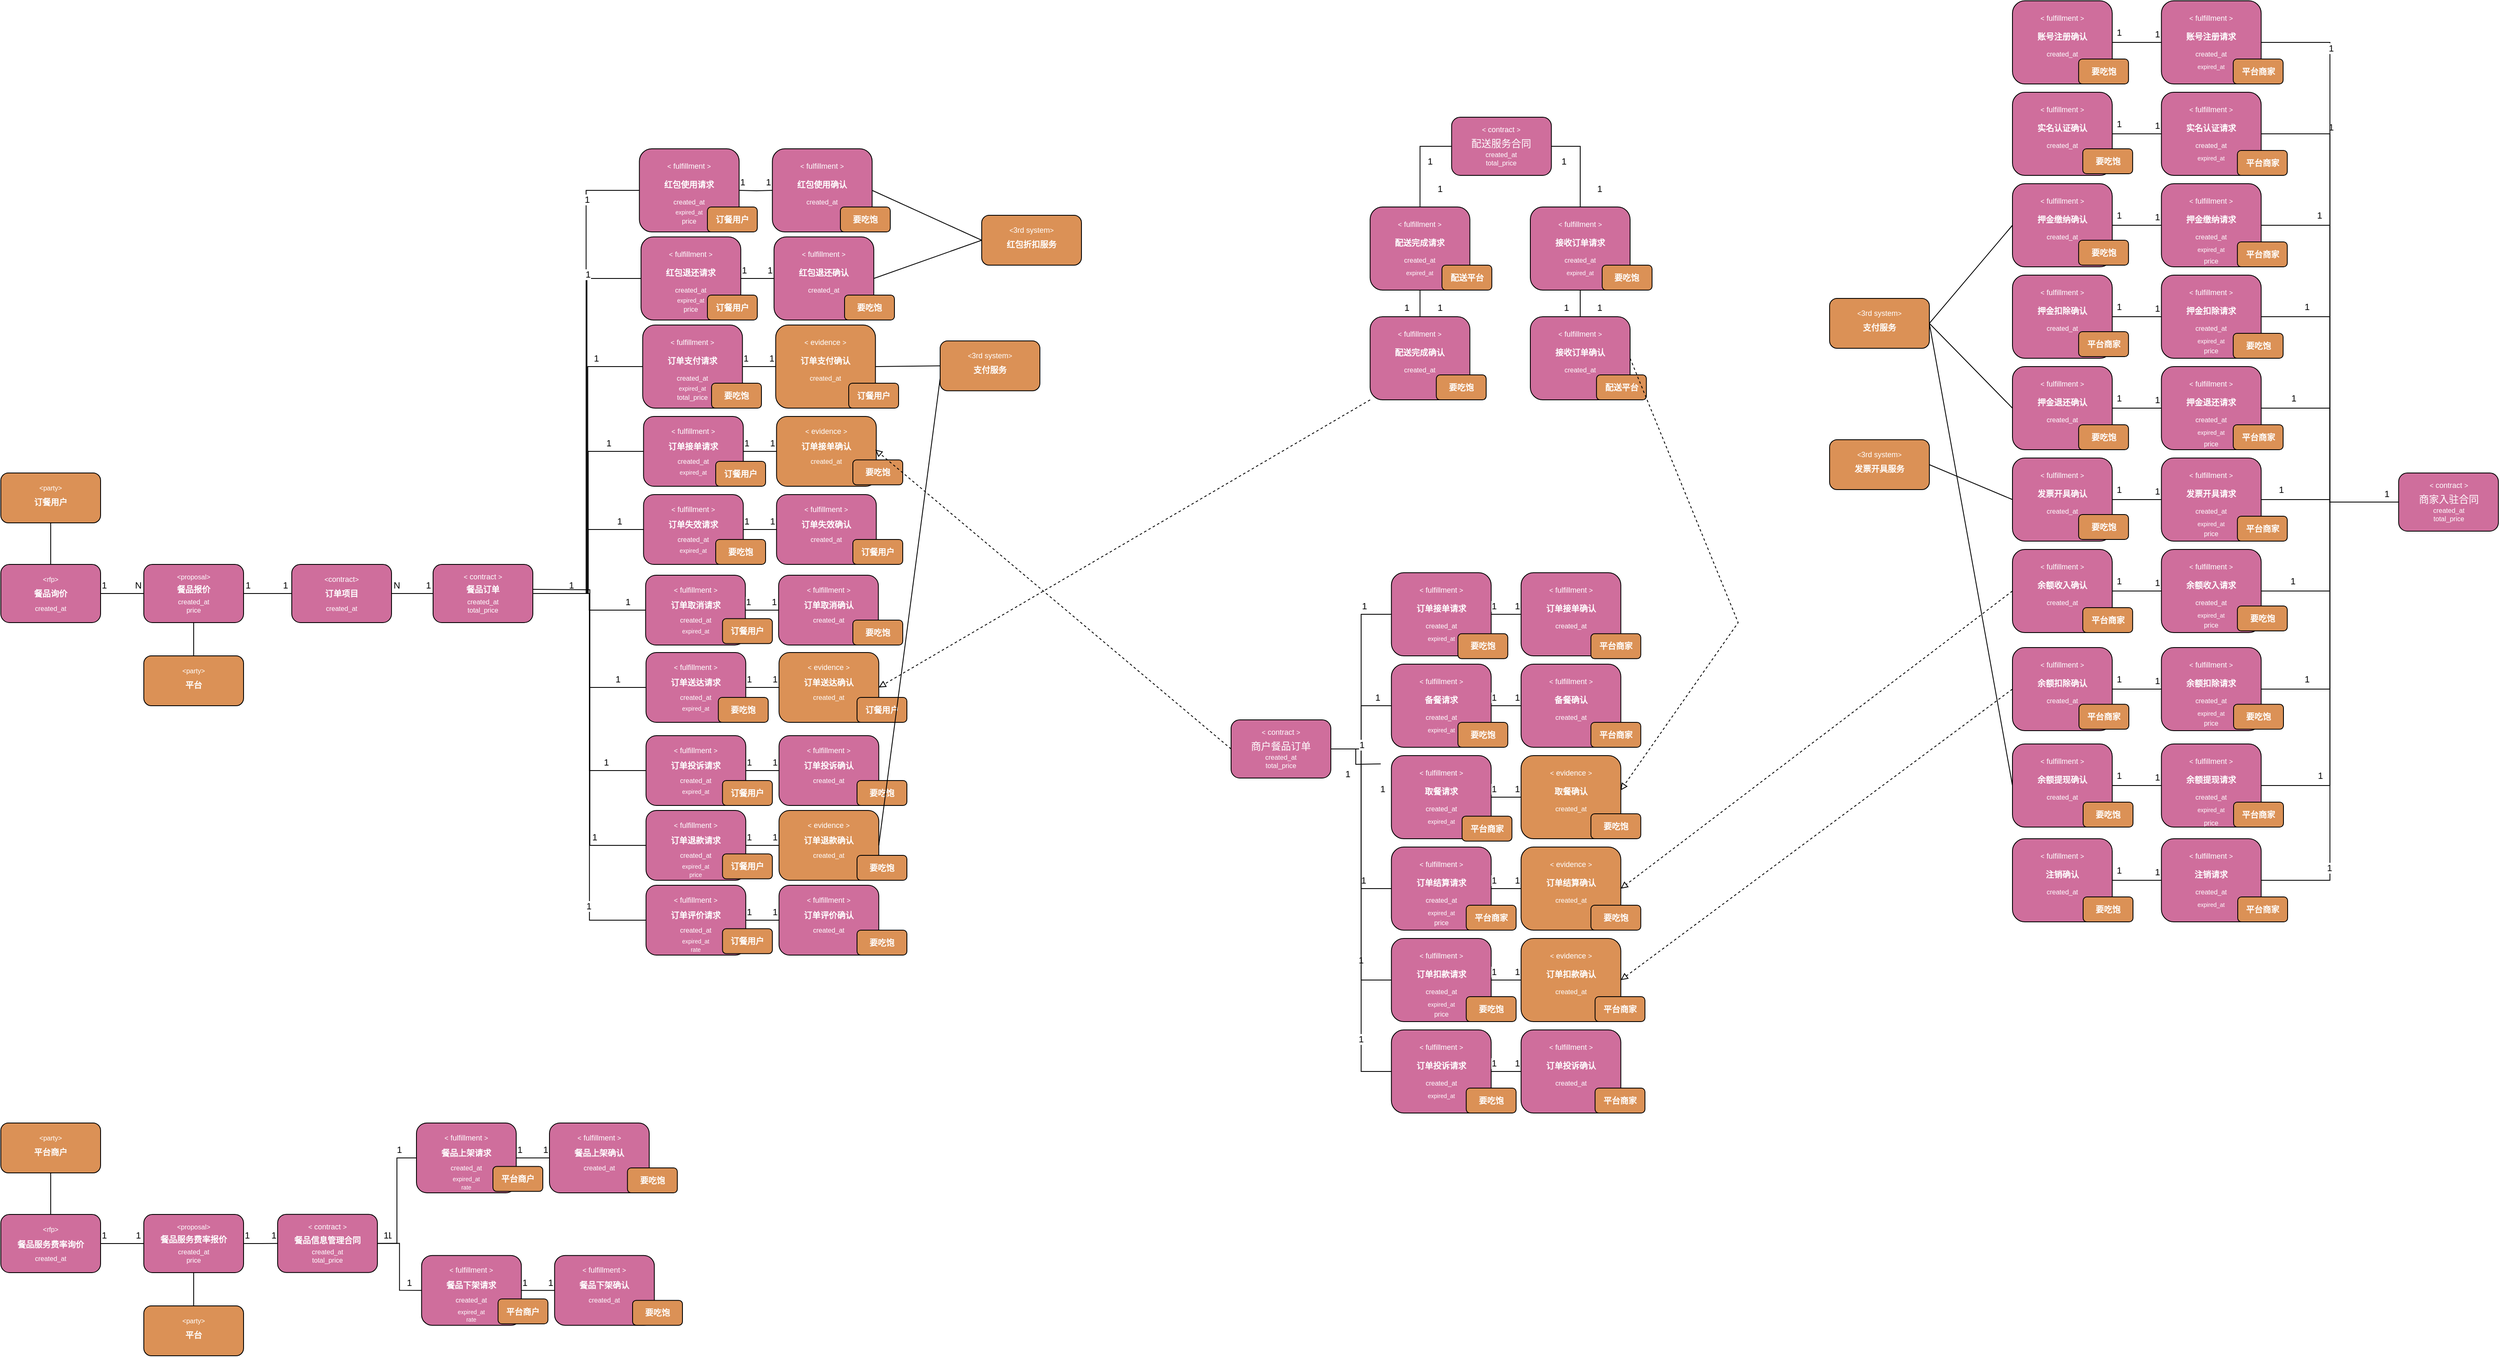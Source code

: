 <mxfile version="15.0.6" type="github">
  <diagram id="kORL1xJo8aayXb87HU0_" name="第 1 页">
    <mxGraphModel dx="2534" dy="1392" grid="1" gridSize="10" guides="1" tooltips="1" connect="1" arrows="1" fold="1" page="1" pageScale="1" pageWidth="3300" pageHeight="2339" math="0" shadow="0">
      <root>
        <mxCell id="0" />
        <mxCell id="1" parent="0" />
        <mxCell id="gelXj60zep358fwiCunV-6" value="" style="group" parent="1" vertex="1" connectable="0">
          <mxGeometry x="148" y="1033" width="120" height="70" as="geometry" />
        </mxCell>
        <mxCell id="gelXj60zep358fwiCunV-2" value="" style="rounded=1;whiteSpace=wrap;html=1;fillColor=#CF6E9C;" parent="gelXj60zep358fwiCunV-6" vertex="1">
          <mxGeometry width="120" height="70" as="geometry" />
        </mxCell>
        <mxCell id="gelXj60zep358fwiCunV-3" value="&amp;lt;rfp&amp;gt;" style="text;html=1;strokeColor=none;fillColor=none;align=center;verticalAlign=middle;whiteSpace=wrap;rounded=0;fontSize=8;fontColor=#FFFFFF;" parent="gelXj60zep358fwiCunV-6" vertex="1">
          <mxGeometry x="10" y="11.667" width="100" height="11.667" as="geometry" />
        </mxCell>
        <mxCell id="gelXj60zep358fwiCunV-4" value="餐品询价" style="text;html=1;strokeColor=none;fillColor=none;align=center;verticalAlign=middle;whiteSpace=wrap;rounded=0;fontSize=10;fontColor=#FFFFFF;fontStyle=1" parent="gelXj60zep358fwiCunV-6" vertex="1">
          <mxGeometry x="10" y="29.167" width="100" height="11.667" as="geometry" />
        </mxCell>
        <mxCell id="gelXj60zep358fwiCunV-5" value="created_at" style="text;html=1;strokeColor=none;fillColor=none;align=center;verticalAlign=middle;whiteSpace=wrap;rounded=0;fontSize=8;fontColor=#FFFFFF;" parent="gelXj60zep358fwiCunV-6" vertex="1">
          <mxGeometry x="10" y="46.667" width="100" height="11.667" as="geometry" />
        </mxCell>
        <mxCell id="gelXj60zep358fwiCunV-14" value="" style="group" parent="1" vertex="1" connectable="0">
          <mxGeometry x="498" y="1033" width="120" height="70" as="geometry" />
        </mxCell>
        <mxCell id="gelXj60zep358fwiCunV-15" value="" style="rounded=1;whiteSpace=wrap;html=1;fillColor=#CF6E9C;" parent="gelXj60zep358fwiCunV-14" vertex="1">
          <mxGeometry width="120" height="70" as="geometry" />
        </mxCell>
        <mxCell id="gelXj60zep358fwiCunV-16" value="&amp;lt;&lt;span style=&quot;font-size: 9px&quot;&gt;contract&lt;/span&gt;&lt;span&gt;&amp;gt;&lt;/span&gt;" style="text;html=1;strokeColor=none;fillColor=none;align=center;verticalAlign=middle;whiteSpace=wrap;rounded=0;fontSize=8;fontColor=#FFFFFF;" parent="gelXj60zep358fwiCunV-14" vertex="1">
          <mxGeometry x="10" y="11.667" width="100" height="11.667" as="geometry" />
        </mxCell>
        <mxCell id="gelXj60zep358fwiCunV-17" value="订单项目" style="text;html=1;strokeColor=none;fillColor=none;align=center;verticalAlign=middle;whiteSpace=wrap;rounded=0;fontSize=10;fontColor=#FFFFFF;fontStyle=1" parent="gelXj60zep358fwiCunV-14" vertex="1">
          <mxGeometry x="10" y="29.167" width="100" height="11.667" as="geometry" />
        </mxCell>
        <mxCell id="gelXj60zep358fwiCunV-18" value="created_at" style="text;html=1;strokeColor=none;fillColor=none;align=center;verticalAlign=middle;whiteSpace=wrap;rounded=0;fontSize=8;fontColor=#FFFFFF;" parent="gelXj60zep358fwiCunV-14" vertex="1">
          <mxGeometry x="10" y="46.667" width="100" height="11.667" as="geometry" />
        </mxCell>
        <mxCell id="gelXj60zep358fwiCunV-26" value="" style="group" parent="1" vertex="1" connectable="0">
          <mxGeometry x="320" y="1033" width="120" height="70" as="geometry" />
        </mxCell>
        <mxCell id="gelXj60zep358fwiCunV-8" value="" style="rounded=1;whiteSpace=wrap;html=1;fillColor=#CF6E9C;" parent="gelXj60zep358fwiCunV-26" vertex="1">
          <mxGeometry width="120" height="70" as="geometry" />
        </mxCell>
        <mxCell id="gelXj60zep358fwiCunV-9" value="&amp;lt;proposal&amp;gt;" style="text;html=1;strokeColor=none;fillColor=none;align=center;verticalAlign=middle;whiteSpace=wrap;rounded=0;fontSize=8;fontColor=#FFFFFF;" parent="gelXj60zep358fwiCunV-26" vertex="1">
          <mxGeometry x="10" y="10" width="100" height="10" as="geometry" />
        </mxCell>
        <mxCell id="gelXj60zep358fwiCunV-10" value="餐品报价" style="text;html=1;strokeColor=none;fillColor=none;align=center;verticalAlign=middle;whiteSpace=wrap;rounded=0;fontSize=10;fontColor=#FFFFFF;fontStyle=1" parent="gelXj60zep358fwiCunV-26" vertex="1">
          <mxGeometry x="10" y="25" width="100" height="10" as="geometry" />
        </mxCell>
        <mxCell id="gelXj60zep358fwiCunV-11" value="created_at" style="text;html=1;strokeColor=none;fillColor=none;align=center;verticalAlign=middle;whiteSpace=wrap;rounded=0;fontSize=8;fontColor=#FFFFFF;" parent="gelXj60zep358fwiCunV-26" vertex="1">
          <mxGeometry x="10" y="40" width="100" height="10" as="geometry" />
        </mxCell>
        <mxCell id="gelXj60zep358fwiCunV-19" value="price" style="text;html=1;strokeColor=none;fillColor=none;align=center;verticalAlign=middle;whiteSpace=wrap;rounded=0;fontSize=8;fontColor=#FFFFFF;" parent="gelXj60zep358fwiCunV-26" vertex="1">
          <mxGeometry x="10" y="50" width="100" height="10" as="geometry" />
        </mxCell>
        <mxCell id="gelXj60zep358fwiCunV-27" value="" style="group" parent="1" vertex="1" connectable="0">
          <mxGeometry x="668" y="1033" width="120" height="70" as="geometry" />
        </mxCell>
        <mxCell id="gelXj60zep358fwiCunV-28" value="" style="rounded=1;whiteSpace=wrap;html=1;fillColor=#CF6E9C;" parent="gelXj60zep358fwiCunV-27" vertex="1">
          <mxGeometry width="120" height="70" as="geometry" />
        </mxCell>
        <mxCell id="gelXj60zep358fwiCunV-29" value="&amp;lt;&lt;span style=&quot;font-size: 9px&quot;&gt;&amp;nbsp;contract&amp;nbsp;&lt;/span&gt;&amp;gt;" style="text;html=1;strokeColor=none;fillColor=none;align=center;verticalAlign=middle;whiteSpace=wrap;rounded=0;fontSize=8;fontColor=#FFFFFF;" parent="gelXj60zep358fwiCunV-27" vertex="1">
          <mxGeometry x="10" y="10" width="100" height="10" as="geometry" />
        </mxCell>
        <mxCell id="gelXj60zep358fwiCunV-30" value="餐品订单" style="text;html=1;strokeColor=none;fillColor=none;align=center;verticalAlign=middle;whiteSpace=wrap;rounded=0;fontSize=10;fontColor=#FFFFFF;fontStyle=1" parent="gelXj60zep358fwiCunV-27" vertex="1">
          <mxGeometry x="10" y="25" width="100" height="10" as="geometry" />
        </mxCell>
        <mxCell id="gelXj60zep358fwiCunV-31" value="created_at" style="text;html=1;strokeColor=none;fillColor=none;align=center;verticalAlign=middle;whiteSpace=wrap;rounded=0;fontSize=8;fontColor=#FFFFFF;" parent="gelXj60zep358fwiCunV-27" vertex="1">
          <mxGeometry x="10" y="40" width="100" height="10" as="geometry" />
        </mxCell>
        <mxCell id="gelXj60zep358fwiCunV-32" value="total_price" style="text;html=1;strokeColor=none;fillColor=none;align=center;verticalAlign=middle;whiteSpace=wrap;rounded=0;fontSize=8;fontColor=#FFFFFF;" parent="gelXj60zep358fwiCunV-27" vertex="1">
          <mxGeometry x="10" y="50" width="100" height="10" as="geometry" />
        </mxCell>
        <mxCell id="gelXj60zep358fwiCunV-37" value="" style="group" parent="1" vertex="1" connectable="0">
          <mxGeometry x="148" y="923" width="120" height="70" as="geometry" />
        </mxCell>
        <mxCell id="gelXj60zep358fwiCunV-38" value="" style="rounded=1;whiteSpace=wrap;html=1;fillColor=#DB9156;" parent="gelXj60zep358fwiCunV-37" vertex="1">
          <mxGeometry width="120" height="60" as="geometry" />
        </mxCell>
        <mxCell id="gelXj60zep358fwiCunV-39" value="&amp;lt;party&amp;gt;" style="text;html=1;strokeColor=none;fillColor=none;align=center;verticalAlign=middle;whiteSpace=wrap;rounded=0;fontSize=8;fontColor=#FFFFFF;" parent="gelXj60zep358fwiCunV-37" vertex="1">
          <mxGeometry x="10" y="11.667" width="100" height="11.667" as="geometry" />
        </mxCell>
        <mxCell id="gelXj60zep358fwiCunV-40" value="订餐用户" style="text;html=1;strokeColor=none;fillColor=none;align=center;verticalAlign=middle;whiteSpace=wrap;rounded=0;fontSize=10;fontColor=#FFFFFF;fontStyle=1" parent="gelXj60zep358fwiCunV-37" vertex="1">
          <mxGeometry x="10" y="29.167" width="100" height="11.667" as="geometry" />
        </mxCell>
        <object label="" n="1" m="*" id="gelXj60zep358fwiCunV-42">
          <mxCell style="edgeStyle=orthogonalEdgeStyle;rounded=0;orthogonalLoop=1;jettySize=auto;html=1;exitX=0.5;exitY=1;exitDx=0;exitDy=0;endArrow=none;endFill=0;fontSize=10;fontColor=#FFFFFF;entryX=0.5;entryY=0;entryDx=0;entryDy=0;" parent="1" source="gelXj60zep358fwiCunV-38" target="gelXj60zep358fwiCunV-2" edge="1">
            <mxGeometry relative="1" as="geometry">
              <mxPoint x="98" y="993" as="sourcePoint" />
              <mxPoint x="208" y="1013" as="targetPoint" />
            </mxGeometry>
          </mxCell>
        </object>
        <object label="" n="1" m="*" id="gelXj60zep358fwiCunV-52">
          <mxCell style="edgeStyle=orthogonalEdgeStyle;rounded=0;orthogonalLoop=1;jettySize=auto;html=1;endArrow=none;endFill=0;fontSize=10;fontColor=#FFFFFF;entryX=0;entryY=0.5;entryDx=0;entryDy=0;exitX=1;exitY=0.5;exitDx=0;exitDy=0;" parent="1" source="gelXj60zep358fwiCunV-2" target="gelXj60zep358fwiCunV-8" edge="1">
            <mxGeometry relative="1" as="geometry">
              <mxPoint x="278" y="1068" as="sourcePoint" />
              <mxPoint x="318" y="1143" as="targetPoint" />
            </mxGeometry>
          </mxCell>
        </object>
        <mxCell id="gelXj60zep358fwiCunV-53" value="1" style="edgeLabel;html=1;align=center;verticalAlign=middle;resizable=0;points=[];" parent="gelXj60zep358fwiCunV-52" vertex="1" connectable="0">
          <mxGeometry x="0.154" y="3" relative="1" as="geometry">
            <mxPoint x="-26" y="-7" as="offset" />
          </mxGeometry>
        </mxCell>
        <mxCell id="gelXj60zep358fwiCunV-54" value="N" style="edgeLabel;html=1;align=center;verticalAlign=middle;resizable=0;points=[];" parent="gelXj60zep358fwiCunV-52" vertex="1" connectable="0">
          <mxGeometry x="0.154" relative="1" as="geometry">
            <mxPoint x="15" y="-10" as="offset" />
          </mxGeometry>
        </mxCell>
        <mxCell id="gelXj60zep358fwiCunV-55" style="edgeStyle=orthogonalEdgeStyle;rounded=0;orthogonalLoop=1;jettySize=auto;html=1;exitX=1;exitY=0.5;exitDx=0;exitDy=0;endArrow=none;endFill=0;fontSize=10;fontColor=#FFFFFF;entryX=0;entryY=0.5;entryDx=0;entryDy=0;" parent="1" source="gelXj60zep358fwiCunV-8" target="gelXj60zep358fwiCunV-15" edge="1">
          <mxGeometry relative="1" as="geometry">
            <mxPoint x="458" y="1143" as="sourcePoint" />
            <mxPoint x="498" y="1068" as="targetPoint" />
          </mxGeometry>
        </mxCell>
        <mxCell id="gelXj60zep358fwiCunV-56" value="1" style="edgeLabel;html=1;align=center;verticalAlign=middle;resizable=0;points=[];" parent="gelXj60zep358fwiCunV-55" vertex="1" connectable="0">
          <mxGeometry x="-0.82" relative="1" as="geometry">
            <mxPoint y="-10" as="offset" />
          </mxGeometry>
        </mxCell>
        <mxCell id="gelXj60zep358fwiCunV-57" value="1" style="edgeLabel;html=1;align=center;verticalAlign=middle;resizable=0;points=[];" parent="gelXj60zep358fwiCunV-55" vertex="1" connectable="0">
          <mxGeometry x="0.72" y="-1" relative="1" as="geometry">
            <mxPoint y="-11" as="offset" />
          </mxGeometry>
        </mxCell>
        <object label="" n="1" m="*" id="gelXj60zep358fwiCunV-60">
          <mxCell style="edgeStyle=orthogonalEdgeStyle;rounded=0;orthogonalLoop=1;jettySize=auto;html=1;endArrow=none;endFill=0;fontSize=10;fontColor=#FFFFFF;entryX=0;entryY=0.5;entryDx=0;entryDy=0;exitX=1;exitY=0.5;exitDx=0;exitDy=0;" parent="1" source="gelXj60zep358fwiCunV-15" target="gelXj60zep358fwiCunV-28" edge="1">
            <mxGeometry relative="1" as="geometry">
              <mxPoint x="278" y="1078" as="sourcePoint" />
              <mxPoint x="330" y="1078" as="targetPoint" />
            </mxGeometry>
          </mxCell>
        </object>
        <mxCell id="gelXj60zep358fwiCunV-61" value="N" style="edgeLabel;html=1;align=center;verticalAlign=middle;resizable=0;points=[];" parent="gelXj60zep358fwiCunV-60" vertex="1" connectable="0">
          <mxGeometry x="0.154" y="3" relative="1" as="geometry">
            <mxPoint x="-23" y="-7" as="offset" />
          </mxGeometry>
        </mxCell>
        <mxCell id="gelXj60zep358fwiCunV-62" value="1" style="edgeLabel;html=1;align=center;verticalAlign=middle;resizable=0;points=[];" parent="gelXj60zep358fwiCunV-60" vertex="1" connectable="0">
          <mxGeometry x="0.154" relative="1" as="geometry">
            <mxPoint x="15" y="-10" as="offset" />
          </mxGeometry>
        </mxCell>
        <mxCell id="gelXj60zep358fwiCunV-63" value="" style="rounded=1;whiteSpace=wrap;html=1;fillColor=#DB9156;" parent="1" vertex="1">
          <mxGeometry x="320" y="1143" width="120" height="60" as="geometry" />
        </mxCell>
        <mxCell id="gelXj60zep358fwiCunV-64" value="&amp;lt;party&amp;gt;" style="text;html=1;strokeColor=none;fillColor=none;align=center;verticalAlign=middle;whiteSpace=wrap;rounded=0;fontSize=8;fontColor=#FFFFFF;" parent="1" vertex="1">
          <mxGeometry x="330" y="1154.667" width="100" height="11.667" as="geometry" />
        </mxCell>
        <mxCell id="gelXj60zep358fwiCunV-65" value="平台" style="text;html=1;strokeColor=none;fillColor=none;align=center;verticalAlign=middle;whiteSpace=wrap;rounded=0;fontSize=10;fontColor=#FFFFFF;fontStyle=1" parent="1" vertex="1">
          <mxGeometry x="330" y="1172.167" width="100" height="11.667" as="geometry" />
        </mxCell>
        <object label="" n="1" m="*" id="gelXj60zep358fwiCunV-66">
          <mxCell style="edgeStyle=orthogonalEdgeStyle;rounded=0;orthogonalLoop=1;jettySize=auto;html=1;exitX=0.5;exitY=1;exitDx=0;exitDy=0;endArrow=none;endFill=0;fontSize=10;fontColor=#FFFFFF;entryX=0.5;entryY=0;entryDx=0;entryDy=0;" parent="1" source="gelXj60zep358fwiCunV-8" target="gelXj60zep358fwiCunV-63" edge="1">
            <mxGeometry relative="1" as="geometry">
              <mxPoint x="218" y="993" as="sourcePoint" />
              <mxPoint x="218" y="1043" as="targetPoint" />
            </mxGeometry>
          </mxCell>
        </object>
        <mxCell id="gelXj60zep358fwiCunV-67" value="" style="group" parent="1" vertex="1" connectable="0">
          <mxGeometry x="916.17" y="533" width="120" height="100" as="geometry" />
        </mxCell>
        <mxCell id="gelXj60zep358fwiCunV-68" value="" style="rounded=1;whiteSpace=wrap;html=1;fillColor=#CF6E9C;" parent="gelXj60zep358fwiCunV-67" vertex="1">
          <mxGeometry width="120" height="100" as="geometry" />
        </mxCell>
        <mxCell id="gelXj60zep358fwiCunV-69" value="&amp;lt;&lt;span style=&quot;font-size: 9px&quot;&gt;&amp;nbsp;&lt;/span&gt;&lt;span style=&quot;font-size: 9px&quot;&gt;fulfillment&lt;/span&gt;&lt;span style=&quot;font-size: 9px&quot;&gt;&amp;nbsp;&lt;/span&gt;&lt;span&gt;&amp;gt;&lt;/span&gt;" style="text;html=1;strokeColor=none;fillColor=none;align=center;verticalAlign=middle;whiteSpace=wrap;rounded=0;fontSize=8;fontColor=#FFFFFF;" parent="gelXj60zep358fwiCunV-67" vertex="1">
          <mxGeometry x="10" y="14.286" width="100" height="14.286" as="geometry" />
        </mxCell>
        <mxCell id="gelXj60zep358fwiCunV-70" value="红包使用请求" style="text;html=1;strokeColor=none;fillColor=none;align=center;verticalAlign=middle;whiteSpace=wrap;rounded=0;fontSize=10;fontColor=#FFFFFF;fontStyle=1" parent="gelXj60zep358fwiCunV-67" vertex="1">
          <mxGeometry x="10" y="35.714" width="100" height="14.286" as="geometry" />
        </mxCell>
        <mxCell id="gelXj60zep358fwiCunV-71" value="created_at" style="text;html=1;strokeColor=none;fillColor=none;align=center;verticalAlign=middle;whiteSpace=wrap;rounded=0;fontSize=8;fontColor=#FFFFFF;" parent="gelXj60zep358fwiCunV-67" vertex="1">
          <mxGeometry x="10" y="57.143" width="100" height="14.286" as="geometry" />
        </mxCell>
        <mxCell id="gelXj60zep358fwiCunV-72" value="price" style="text;html=1;strokeColor=none;fillColor=none;align=center;verticalAlign=middle;whiteSpace=wrap;rounded=0;fontSize=8;fontColor=#FFFFFF;" parent="gelXj60zep358fwiCunV-67" vertex="1">
          <mxGeometry x="10" y="79.429" width="100" height="14.286" as="geometry" />
        </mxCell>
        <mxCell id="gelXj60zep358fwiCunV-81" value="&lt;p class=&quot;p1&quot; style=&quot;margin: 0px ; font-stretch: normal ; font-size: 7px ; line-height: normal&quot;&gt;expired_at&lt;/p&gt;" style="text;html=1;strokeColor=none;fillColor=none;align=center;verticalAlign=middle;whiteSpace=wrap;rounded=0;fontSize=8;fontColor=#FFFFFF;" parent="1" vertex="1">
          <mxGeometry x="926.17" y="602.143" width="100" height="14.286" as="geometry" />
        </mxCell>
        <mxCell id="gelXj60zep358fwiCunV-89" value="" style="group" parent="1" vertex="1" connectable="0">
          <mxGeometry x="1076.17" y="533" width="120" height="100" as="geometry" />
        </mxCell>
        <mxCell id="gelXj60zep358fwiCunV-90" value="" style="rounded=1;whiteSpace=wrap;html=1;fillColor=#CF6E9C;" parent="gelXj60zep358fwiCunV-89" vertex="1">
          <mxGeometry width="120" height="100" as="geometry" />
        </mxCell>
        <mxCell id="gelXj60zep358fwiCunV-91" value="&amp;lt;&lt;span style=&quot;font-size: 9px&quot;&gt;&amp;nbsp;&lt;/span&gt;&lt;span style=&quot;font-size: 9px&quot;&gt;fulfillment&lt;/span&gt;&lt;span style=&quot;font-size: 9px&quot;&gt;&amp;nbsp;&lt;/span&gt;&lt;span&gt;&amp;gt;&lt;/span&gt;" style="text;html=1;strokeColor=none;fillColor=none;align=center;verticalAlign=middle;whiteSpace=wrap;rounded=0;fontSize=8;fontColor=#FFFFFF;" parent="gelXj60zep358fwiCunV-89" vertex="1">
          <mxGeometry x="10" y="14.286" width="100" height="14.286" as="geometry" />
        </mxCell>
        <mxCell id="gelXj60zep358fwiCunV-92" value="红包使用确认" style="text;html=1;strokeColor=none;fillColor=none;align=center;verticalAlign=middle;whiteSpace=wrap;rounded=0;fontSize=10;fontColor=#FFFFFF;fontStyle=1" parent="gelXj60zep358fwiCunV-89" vertex="1">
          <mxGeometry x="10" y="35.714" width="100" height="14.286" as="geometry" />
        </mxCell>
        <mxCell id="gelXj60zep358fwiCunV-93" value="created_at" style="text;html=1;strokeColor=none;fillColor=none;align=center;verticalAlign=middle;whiteSpace=wrap;rounded=0;fontSize=8;fontColor=#FFFFFF;" parent="gelXj60zep358fwiCunV-89" vertex="1">
          <mxGeometry x="10" y="57.143" width="100" height="14.286" as="geometry" />
        </mxCell>
        <mxCell id="gelXj60zep358fwiCunV-96" value="" style="group" parent="1" vertex="1" connectable="0">
          <mxGeometry x="918.17" y="639" width="120" height="100" as="geometry" />
        </mxCell>
        <mxCell id="gelXj60zep358fwiCunV-97" value="" style="rounded=1;whiteSpace=wrap;html=1;fillColor=#CF6E9C;" parent="gelXj60zep358fwiCunV-96" vertex="1">
          <mxGeometry width="120" height="100" as="geometry" />
        </mxCell>
        <mxCell id="gelXj60zep358fwiCunV-98" value="&amp;lt;&lt;span style=&quot;font-size: 9px&quot;&gt;&amp;nbsp;&lt;/span&gt;&lt;span style=&quot;font-size: 9px&quot;&gt;fulfillment&lt;/span&gt;&lt;span style=&quot;font-size: 9px&quot;&gt;&amp;nbsp;&lt;/span&gt;&lt;span&gt;&amp;gt;&lt;/span&gt;" style="text;html=1;strokeColor=none;fillColor=none;align=center;verticalAlign=middle;whiteSpace=wrap;rounded=0;fontSize=8;fontColor=#FFFFFF;" parent="gelXj60zep358fwiCunV-96" vertex="1">
          <mxGeometry x="10" y="14.286" width="100" height="14.286" as="geometry" />
        </mxCell>
        <mxCell id="gelXj60zep358fwiCunV-99" value="红包退还请求" style="text;html=1;strokeColor=none;fillColor=none;align=center;verticalAlign=middle;whiteSpace=wrap;rounded=0;fontSize=10;fontColor=#FFFFFF;fontStyle=1" parent="gelXj60zep358fwiCunV-96" vertex="1">
          <mxGeometry x="10" y="35.714" width="100" height="14.286" as="geometry" />
        </mxCell>
        <mxCell id="gelXj60zep358fwiCunV-100" value="created_at" style="text;html=1;strokeColor=none;fillColor=none;align=center;verticalAlign=middle;whiteSpace=wrap;rounded=0;fontSize=8;fontColor=#FFFFFF;" parent="gelXj60zep358fwiCunV-96" vertex="1">
          <mxGeometry x="10" y="57.143" width="100" height="14.286" as="geometry" />
        </mxCell>
        <mxCell id="gelXj60zep358fwiCunV-101" value="price" style="text;html=1;strokeColor=none;fillColor=none;align=center;verticalAlign=middle;whiteSpace=wrap;rounded=0;fontSize=8;fontColor=#FFFFFF;" parent="gelXj60zep358fwiCunV-96" vertex="1">
          <mxGeometry x="10" y="79.429" width="100" height="14.286" as="geometry" />
        </mxCell>
        <mxCell id="gelXj60zep358fwiCunV-102" value="&lt;p class=&quot;p1&quot; style=&quot;margin: 0px ; font-stretch: normal ; font-size: 7px ; line-height: normal&quot;&gt;expired_at&lt;/p&gt;" style="text;html=1;strokeColor=none;fillColor=none;align=center;verticalAlign=middle;whiteSpace=wrap;rounded=0;fontSize=8;fontColor=#FFFFFF;" parent="1" vertex="1">
          <mxGeometry x="928.17" y="708.143" width="100" height="14.286" as="geometry" />
        </mxCell>
        <mxCell id="gelXj60zep358fwiCunV-103" value="" style="group" parent="1" vertex="1" connectable="0">
          <mxGeometry x="1078.17" y="639" width="120" height="100" as="geometry" />
        </mxCell>
        <mxCell id="gelXj60zep358fwiCunV-104" value="" style="rounded=1;whiteSpace=wrap;html=1;fillColor=#CF6E9C;" parent="gelXj60zep358fwiCunV-103" vertex="1">
          <mxGeometry width="120" height="100" as="geometry" />
        </mxCell>
        <mxCell id="gelXj60zep358fwiCunV-105" value="&amp;lt;&lt;span style=&quot;font-size: 9px&quot;&gt;&amp;nbsp;&lt;/span&gt;&lt;span style=&quot;font-size: 9px&quot;&gt;fulfillment&lt;/span&gt;&lt;span style=&quot;font-size: 9px&quot;&gt;&amp;nbsp;&lt;/span&gt;&lt;span&gt;&amp;gt;&lt;/span&gt;" style="text;html=1;strokeColor=none;fillColor=none;align=center;verticalAlign=middle;whiteSpace=wrap;rounded=0;fontSize=8;fontColor=#FFFFFF;" parent="gelXj60zep358fwiCunV-103" vertex="1">
          <mxGeometry x="10" y="14.286" width="100" height="14.286" as="geometry" />
        </mxCell>
        <mxCell id="gelXj60zep358fwiCunV-106" value="红包退还确认" style="text;html=1;strokeColor=none;fillColor=none;align=center;verticalAlign=middle;whiteSpace=wrap;rounded=0;fontSize=10;fontColor=#FFFFFF;fontStyle=1" parent="gelXj60zep358fwiCunV-103" vertex="1">
          <mxGeometry x="10" y="35.714" width="100" height="14.286" as="geometry" />
        </mxCell>
        <mxCell id="gelXj60zep358fwiCunV-107" value="created_at" style="text;html=1;strokeColor=none;fillColor=none;align=center;verticalAlign=middle;whiteSpace=wrap;rounded=0;fontSize=8;fontColor=#FFFFFF;" parent="gelXj60zep358fwiCunV-103" vertex="1">
          <mxGeometry x="10" y="57.143" width="100" height="14.286" as="geometry" />
        </mxCell>
        <mxCell id="gelXj60zep358fwiCunV-112" style="edgeStyle=orthogonalEdgeStyle;rounded=0;orthogonalLoop=1;jettySize=auto;html=1;exitX=1;exitY=0.5;exitDx=0;exitDy=0;endArrow=none;endFill=0;fontSize=10;fontColor=#FFFFFF;entryX=0;entryY=0.5;entryDx=0;entryDy=0;" parent="1" source="gelXj60zep358fwiCunV-28" target="gelXj60zep358fwiCunV-68" edge="1">
          <mxGeometry relative="1" as="geometry">
            <mxPoint x="450" y="1078" as="sourcePoint" />
            <mxPoint x="508" y="1078" as="targetPoint" />
          </mxGeometry>
        </mxCell>
        <mxCell id="gelXj60zep358fwiCunV-114" value="1" style="edgeLabel;html=1;align=center;verticalAlign=middle;resizable=0;points=[];" parent="gelXj60zep358fwiCunV-112" vertex="1" connectable="0">
          <mxGeometry x="0.72" y="-1" relative="1" as="geometry">
            <mxPoint y="-11" as="offset" />
          </mxGeometry>
        </mxCell>
        <mxCell id="gelXj60zep358fwiCunV-115" style="edgeStyle=orthogonalEdgeStyle;rounded=0;orthogonalLoop=1;jettySize=auto;html=1;exitX=1;exitY=0.5;exitDx=0;exitDy=0;endArrow=none;endFill=0;fontSize=10;fontColor=#FFFFFF;entryX=0;entryY=0.5;entryDx=0;entryDy=0;" parent="1" source="gelXj60zep358fwiCunV-28" target="gelXj60zep358fwiCunV-97" edge="1">
          <mxGeometry relative="1" as="geometry">
            <mxPoint x="798" y="1078" as="sourcePoint" />
            <mxPoint x="838" y="927" as="targetPoint" />
          </mxGeometry>
        </mxCell>
        <mxCell id="gelXj60zep358fwiCunV-116" value="1" style="edgeLabel;html=1;align=center;verticalAlign=middle;resizable=0;points=[];" parent="gelXj60zep358fwiCunV-115" vertex="1" connectable="0">
          <mxGeometry x="-0.82" relative="1" as="geometry">
            <mxPoint y="-10" as="offset" />
          </mxGeometry>
        </mxCell>
        <mxCell id="gelXj60zep358fwiCunV-117" value="1" style="edgeLabel;html=1;align=center;verticalAlign=middle;resizable=0;points=[];" parent="gelXj60zep358fwiCunV-115" vertex="1" connectable="0">
          <mxGeometry x="0.72" y="-1" relative="1" as="geometry">
            <mxPoint y="-11" as="offset" />
          </mxGeometry>
        </mxCell>
        <mxCell id="gelXj60zep358fwiCunV-118" style="edgeStyle=orthogonalEdgeStyle;rounded=0;orthogonalLoop=1;jettySize=auto;html=1;endArrow=none;endFill=0;fontSize=10;fontColor=#FFFFFF;entryX=0;entryY=0.5;entryDx=0;entryDy=0;" parent="1" target="gelXj60zep358fwiCunV-90" edge="1">
          <mxGeometry relative="1" as="geometry">
            <mxPoint x="1036.17" y="583" as="sourcePoint" />
            <mxPoint x="596.17" y="744" as="targetPoint" />
          </mxGeometry>
        </mxCell>
        <mxCell id="gelXj60zep358fwiCunV-119" value="1" style="edgeLabel;html=1;align=center;verticalAlign=middle;resizable=0;points=[];" parent="gelXj60zep358fwiCunV-118" vertex="1" connectable="0">
          <mxGeometry x="-0.82" relative="1" as="geometry">
            <mxPoint y="-10" as="offset" />
          </mxGeometry>
        </mxCell>
        <mxCell id="gelXj60zep358fwiCunV-120" value="1" style="edgeLabel;html=1;align=center;verticalAlign=middle;resizable=0;points=[];" parent="gelXj60zep358fwiCunV-118" vertex="1" connectable="0">
          <mxGeometry x="0.72" y="-1" relative="1" as="geometry">
            <mxPoint y="-11" as="offset" />
          </mxGeometry>
        </mxCell>
        <mxCell id="gelXj60zep358fwiCunV-121" style="edgeStyle=orthogonalEdgeStyle;rounded=0;orthogonalLoop=1;jettySize=auto;html=1;endArrow=none;endFill=0;fontSize=10;fontColor=#FFFFFF;entryX=0;entryY=0.5;entryDx=0;entryDy=0;exitX=1;exitY=0.5;exitDx=0;exitDy=0;" parent="1" source="gelXj60zep358fwiCunV-97" target="gelXj60zep358fwiCunV-104" edge="1">
          <mxGeometry relative="1" as="geometry">
            <mxPoint x="1046.17" y="593" as="sourcePoint" />
            <mxPoint x="1086.17" y="593" as="targetPoint" />
          </mxGeometry>
        </mxCell>
        <mxCell id="gelXj60zep358fwiCunV-122" value="1" style="edgeLabel;html=1;align=center;verticalAlign=middle;resizable=0;points=[];" parent="gelXj60zep358fwiCunV-121" vertex="1" connectable="0">
          <mxGeometry x="-0.82" relative="1" as="geometry">
            <mxPoint y="-10" as="offset" />
          </mxGeometry>
        </mxCell>
        <mxCell id="gelXj60zep358fwiCunV-123" value="1" style="edgeLabel;html=1;align=center;verticalAlign=middle;resizable=0;points=[];" parent="gelXj60zep358fwiCunV-121" vertex="1" connectable="0">
          <mxGeometry x="0.72" y="-1" relative="1" as="geometry">
            <mxPoint y="-11" as="offset" />
          </mxGeometry>
        </mxCell>
        <mxCell id="gelXj60zep358fwiCunV-124" value="" style="group" parent="1" vertex="1" connectable="0">
          <mxGeometry x="920.17" y="745" width="120" height="100" as="geometry" />
        </mxCell>
        <mxCell id="gelXj60zep358fwiCunV-125" value="" style="rounded=1;whiteSpace=wrap;html=1;fillColor=#CF6E9C;" parent="gelXj60zep358fwiCunV-124" vertex="1">
          <mxGeometry width="120" height="100" as="geometry" />
        </mxCell>
        <mxCell id="gelXj60zep358fwiCunV-126" value="&amp;lt;&lt;span style=&quot;font-size: 9px&quot;&gt;&amp;nbsp;&lt;/span&gt;&lt;span style=&quot;font-size: 9px&quot;&gt;fulfillment&lt;/span&gt;&lt;span style=&quot;font-size: 9px&quot;&gt;&amp;nbsp;&lt;/span&gt;&lt;span&gt;&amp;gt;&lt;/span&gt;" style="text;html=1;strokeColor=none;fillColor=none;align=center;verticalAlign=middle;whiteSpace=wrap;rounded=0;fontSize=8;fontColor=#FFFFFF;" parent="gelXj60zep358fwiCunV-124" vertex="1">
          <mxGeometry x="10" y="14.286" width="100" height="14.286" as="geometry" />
        </mxCell>
        <mxCell id="gelXj60zep358fwiCunV-127" value="订单支付请求" style="text;html=1;strokeColor=none;fillColor=none;align=center;verticalAlign=middle;whiteSpace=wrap;rounded=0;fontSize=10;fontColor=#FFFFFF;fontStyle=1" parent="gelXj60zep358fwiCunV-124" vertex="1">
          <mxGeometry x="10" y="35.714" width="100" height="14.286" as="geometry" />
        </mxCell>
        <mxCell id="gelXj60zep358fwiCunV-128" value="created_at" style="text;html=1;strokeColor=none;fillColor=none;align=center;verticalAlign=middle;whiteSpace=wrap;rounded=0;fontSize=8;fontColor=#FFFFFF;" parent="gelXj60zep358fwiCunV-124" vertex="1">
          <mxGeometry x="10" y="57.143" width="100" height="14.286" as="geometry" />
        </mxCell>
        <mxCell id="gelXj60zep358fwiCunV-129" value="total_price" style="text;html=1;strokeColor=none;fillColor=none;align=center;verticalAlign=middle;whiteSpace=wrap;rounded=0;fontSize=8;fontColor=#FFFFFF;" parent="gelXj60zep358fwiCunV-124" vertex="1">
          <mxGeometry x="10" y="79.429" width="100" height="14.286" as="geometry" />
        </mxCell>
        <mxCell id="gelXj60zep358fwiCunV-130" value="&lt;p class=&quot;p1&quot; style=&quot;margin: 0px ; font-stretch: normal ; font-size: 7px ; line-height: normal&quot;&gt;expired_at&lt;/p&gt;" style="text;html=1;strokeColor=none;fillColor=none;align=center;verticalAlign=middle;whiteSpace=wrap;rounded=0;fontSize=8;fontColor=#FFFFFF;" parent="1" vertex="1">
          <mxGeometry x="930.17" y="814.143" width="100" height="14.286" as="geometry" />
        </mxCell>
        <mxCell id="gelXj60zep358fwiCunV-131" value="" style="group" parent="1" vertex="1" connectable="0">
          <mxGeometry x="1080.17" y="745" width="120" height="100" as="geometry" />
        </mxCell>
        <mxCell id="gelXj60zep358fwiCunV-132" value="" style="rounded=1;whiteSpace=wrap;html=1;fillColor=#DB9156;" parent="gelXj60zep358fwiCunV-131" vertex="1">
          <mxGeometry width="120" height="100" as="geometry" />
        </mxCell>
        <mxCell id="gelXj60zep358fwiCunV-133" value="&amp;lt;&lt;span style=&quot;font-size: 9px&quot;&gt;&amp;nbsp;&lt;/span&gt;&lt;span style=&quot;font-size: 9px&quot;&gt;evidence&lt;/span&gt;&lt;span style=&quot;font-size: 9px&quot;&gt;&amp;nbsp;&lt;/span&gt;&lt;span&gt;&amp;gt;&lt;/span&gt;" style="text;html=1;strokeColor=none;fillColor=none;align=center;verticalAlign=middle;whiteSpace=wrap;rounded=0;fontSize=8;fontColor=#FFFFFF;" parent="gelXj60zep358fwiCunV-131" vertex="1">
          <mxGeometry x="10" y="14.286" width="100" height="14.286" as="geometry" />
        </mxCell>
        <mxCell id="gelXj60zep358fwiCunV-134" value="订单支付确认" style="text;html=1;strokeColor=none;fillColor=none;align=center;verticalAlign=middle;whiteSpace=wrap;rounded=0;fontSize=10;fontColor=#FFFFFF;fontStyle=1" parent="gelXj60zep358fwiCunV-131" vertex="1">
          <mxGeometry x="10" y="35.714" width="100" height="14.286" as="geometry" />
        </mxCell>
        <mxCell id="gelXj60zep358fwiCunV-135" value="created_at" style="text;html=1;strokeColor=none;fillColor=none;align=center;verticalAlign=middle;whiteSpace=wrap;rounded=0;fontSize=8;fontColor=#FFFFFF;" parent="gelXj60zep358fwiCunV-131" vertex="1">
          <mxGeometry x="10" y="57.143" width="100" height="14.286" as="geometry" />
        </mxCell>
        <mxCell id="gelXj60zep358fwiCunV-136" style="edgeStyle=orthogonalEdgeStyle;rounded=0;orthogonalLoop=1;jettySize=auto;html=1;endArrow=none;endFill=0;fontSize=10;fontColor=#FFFFFF;entryX=0;entryY=0.5;entryDx=0;entryDy=0;exitX=1;exitY=0.5;exitDx=0;exitDy=0;" parent="1" source="gelXj60zep358fwiCunV-125" target="gelXj60zep358fwiCunV-132" edge="1">
          <mxGeometry relative="1" as="geometry">
            <mxPoint x="1048.17" y="699" as="sourcePoint" />
            <mxPoint x="1088.17" y="699" as="targetPoint" />
          </mxGeometry>
        </mxCell>
        <mxCell id="gelXj60zep358fwiCunV-137" value="1" style="edgeLabel;html=1;align=center;verticalAlign=middle;resizable=0;points=[];" parent="gelXj60zep358fwiCunV-136" vertex="1" connectable="0">
          <mxGeometry x="-0.82" relative="1" as="geometry">
            <mxPoint y="-10" as="offset" />
          </mxGeometry>
        </mxCell>
        <mxCell id="gelXj60zep358fwiCunV-138" value="1" style="edgeLabel;html=1;align=center;verticalAlign=middle;resizable=0;points=[];" parent="gelXj60zep358fwiCunV-136" vertex="1" connectable="0">
          <mxGeometry x="0.72" y="-1" relative="1" as="geometry">
            <mxPoint y="-11" as="offset" />
          </mxGeometry>
        </mxCell>
        <mxCell id="gelXj60zep358fwiCunV-141" value="" style="group" parent="1" vertex="1" connectable="0">
          <mxGeometry x="921.17" y="855" width="120" height="84" as="geometry" />
        </mxCell>
        <mxCell id="gelXj60zep358fwiCunV-142" value="" style="rounded=1;whiteSpace=wrap;html=1;fillColor=#CF6E9C;" parent="gelXj60zep358fwiCunV-141" vertex="1">
          <mxGeometry width="120" height="84" as="geometry" />
        </mxCell>
        <mxCell id="gelXj60zep358fwiCunV-143" value="&amp;lt;&lt;span style=&quot;font-size: 9px&quot;&gt;&amp;nbsp;&lt;/span&gt;&lt;span style=&quot;font-size: 9px&quot;&gt;fulfillment&lt;/span&gt;&lt;span style=&quot;font-size: 9px&quot;&gt;&amp;nbsp;&lt;/span&gt;&lt;span&gt;&amp;gt;&lt;/span&gt;" style="text;html=1;strokeColor=none;fillColor=none;align=center;verticalAlign=middle;whiteSpace=wrap;rounded=0;fontSize=8;fontColor=#FFFFFF;" parent="gelXj60zep358fwiCunV-141" vertex="1">
          <mxGeometry x="10" y="12.0" width="100" height="12.0" as="geometry" />
        </mxCell>
        <mxCell id="gelXj60zep358fwiCunV-144" value="订单接单请求" style="text;html=1;strokeColor=none;fillColor=none;align=center;verticalAlign=middle;whiteSpace=wrap;rounded=0;fontSize=10;fontColor=#FFFFFF;fontStyle=1" parent="gelXj60zep358fwiCunV-141" vertex="1">
          <mxGeometry x="10" y="30.0" width="100" height="12.0" as="geometry" />
        </mxCell>
        <mxCell id="gelXj60zep358fwiCunV-145" value="created_at" style="text;html=1;strokeColor=none;fillColor=none;align=center;verticalAlign=middle;whiteSpace=wrap;rounded=0;fontSize=8;fontColor=#FFFFFF;" parent="gelXj60zep358fwiCunV-141" vertex="1">
          <mxGeometry x="10" y="48.0" width="100" height="12.0" as="geometry" />
        </mxCell>
        <mxCell id="gelXj60zep358fwiCunV-147" value="&lt;p class=&quot;p1&quot; style=&quot;margin: 0px ; font-stretch: normal ; font-size: 7px ; line-height: normal&quot;&gt;expired_at&lt;/p&gt;" style="text;html=1;strokeColor=none;fillColor=none;align=center;verticalAlign=middle;whiteSpace=wrap;rounded=0;fontSize=8;fontColor=#FFFFFF;" parent="1" vertex="1">
          <mxGeometry x="931.17" y="915.143" width="100" height="14.286" as="geometry" />
        </mxCell>
        <mxCell id="gelXj60zep358fwiCunV-148" value="" style="group" parent="1" vertex="1" connectable="0">
          <mxGeometry x="1081.17" y="855" width="120" height="84" as="geometry" />
        </mxCell>
        <mxCell id="gelXj60zep358fwiCunV-149" value="" style="rounded=1;whiteSpace=wrap;html=1;fillColor=#DB9156;" parent="gelXj60zep358fwiCunV-148" vertex="1">
          <mxGeometry width="120" height="84" as="geometry" />
        </mxCell>
        <mxCell id="gelXj60zep358fwiCunV-150" value="&amp;lt;&lt;span style=&quot;font-size: 9px&quot;&gt;&amp;nbsp;&lt;/span&gt;&lt;span style=&quot;font-size: 9px&quot;&gt;evidence&lt;/span&gt;&lt;span style=&quot;font-size: 9px&quot;&gt;&amp;nbsp;&lt;/span&gt;&lt;span&gt;&amp;gt;&lt;/span&gt;" style="text;html=1;strokeColor=none;fillColor=none;align=center;verticalAlign=middle;whiteSpace=wrap;rounded=0;fontSize=8;fontColor=#FFFFFF;" parent="gelXj60zep358fwiCunV-148" vertex="1">
          <mxGeometry x="10" y="12.0" width="100" height="12.0" as="geometry" />
        </mxCell>
        <mxCell id="gelXj60zep358fwiCunV-151" value="订单接单确认" style="text;html=1;strokeColor=none;fillColor=none;align=center;verticalAlign=middle;whiteSpace=wrap;rounded=0;fontSize=10;fontColor=#FFFFFF;fontStyle=1" parent="gelXj60zep358fwiCunV-148" vertex="1">
          <mxGeometry x="10" y="30.0" width="100" height="12.0" as="geometry" />
        </mxCell>
        <mxCell id="gelXj60zep358fwiCunV-152" value="created_at" style="text;html=1;strokeColor=none;fillColor=none;align=center;verticalAlign=middle;whiteSpace=wrap;rounded=0;fontSize=8;fontColor=#FFFFFF;" parent="gelXj60zep358fwiCunV-148" vertex="1">
          <mxGeometry x="10" y="48.0" width="100" height="12.0" as="geometry" />
        </mxCell>
        <mxCell id="gelXj60zep358fwiCunV-153" style="edgeStyle=orthogonalEdgeStyle;rounded=0;orthogonalLoop=1;jettySize=auto;html=1;endArrow=none;endFill=0;fontSize=10;fontColor=#FFFFFF;entryX=0;entryY=0.5;entryDx=0;entryDy=0;exitX=1;exitY=0.5;exitDx=0;exitDy=0;" parent="1" source="gelXj60zep358fwiCunV-142" target="gelXj60zep358fwiCunV-149" edge="1">
          <mxGeometry relative="1" as="geometry">
            <mxPoint x="1049.17" y="809" as="sourcePoint" />
            <mxPoint x="1089.17" y="809" as="targetPoint" />
          </mxGeometry>
        </mxCell>
        <mxCell id="gelXj60zep358fwiCunV-154" value="1" style="edgeLabel;html=1;align=center;verticalAlign=middle;resizable=0;points=[];" parent="gelXj60zep358fwiCunV-153" vertex="1" connectable="0">
          <mxGeometry x="-0.82" relative="1" as="geometry">
            <mxPoint y="-10" as="offset" />
          </mxGeometry>
        </mxCell>
        <mxCell id="gelXj60zep358fwiCunV-155" value="1" style="edgeLabel;html=1;align=center;verticalAlign=middle;resizable=0;points=[];" parent="gelXj60zep358fwiCunV-153" vertex="1" connectable="0">
          <mxGeometry x="0.72" y="-1" relative="1" as="geometry">
            <mxPoint y="-11" as="offset" />
          </mxGeometry>
        </mxCell>
        <mxCell id="gelXj60zep358fwiCunV-156" style="edgeStyle=orthogonalEdgeStyle;rounded=0;orthogonalLoop=1;jettySize=auto;html=1;exitX=1;exitY=0.5;exitDx=0;exitDy=0;endArrow=none;endFill=0;fontSize=10;fontColor=#FFFFFF;entryX=0;entryY=0.5;entryDx=0;entryDy=0;" parent="1" source="gelXj60zep358fwiCunV-28" target="gelXj60zep358fwiCunV-125" edge="1">
          <mxGeometry relative="1" as="geometry">
            <mxPoint x="798" y="1078" as="sourcePoint" />
            <mxPoint x="838" y="927" as="targetPoint" />
          </mxGeometry>
        </mxCell>
        <mxCell id="gelXj60zep358fwiCunV-158" value="1" style="edgeLabel;html=1;align=center;verticalAlign=middle;resizable=0;points=[];" parent="gelXj60zep358fwiCunV-156" vertex="1" connectable="0">
          <mxGeometry x="0.72" y="-1" relative="1" as="geometry">
            <mxPoint y="-11" as="offset" />
          </mxGeometry>
        </mxCell>
        <mxCell id="gelXj60zep358fwiCunV-162" value="" style="group" parent="1" vertex="1" connectable="0">
          <mxGeometry x="921.17" y="949" width="120" height="84" as="geometry" />
        </mxCell>
        <mxCell id="gelXj60zep358fwiCunV-163" value="" style="rounded=1;whiteSpace=wrap;html=1;fillColor=#CF6E9C;" parent="gelXj60zep358fwiCunV-162" vertex="1">
          <mxGeometry width="120" height="84" as="geometry" />
        </mxCell>
        <mxCell id="gelXj60zep358fwiCunV-164" value="&amp;lt;&lt;span style=&quot;font-size: 9px&quot;&gt;&amp;nbsp;&lt;/span&gt;&lt;span style=&quot;font-size: 9px&quot;&gt;fulfillment&lt;/span&gt;&lt;span style=&quot;font-size: 9px&quot;&gt;&amp;nbsp;&lt;/span&gt;&lt;span&gt;&amp;gt;&lt;/span&gt;" style="text;html=1;strokeColor=none;fillColor=none;align=center;verticalAlign=middle;whiteSpace=wrap;rounded=0;fontSize=8;fontColor=#FFFFFF;" parent="gelXj60zep358fwiCunV-162" vertex="1">
          <mxGeometry x="10" y="12.0" width="100" height="12.0" as="geometry" />
        </mxCell>
        <mxCell id="gelXj60zep358fwiCunV-165" value="订单失效请求" style="text;html=1;strokeColor=none;fillColor=none;align=center;verticalAlign=middle;whiteSpace=wrap;rounded=0;fontSize=10;fontColor=#FFFFFF;fontStyle=1" parent="gelXj60zep358fwiCunV-162" vertex="1">
          <mxGeometry x="10" y="30.0" width="100" height="12.0" as="geometry" />
        </mxCell>
        <mxCell id="gelXj60zep358fwiCunV-166" value="created_at" style="text;html=1;strokeColor=none;fillColor=none;align=center;verticalAlign=middle;whiteSpace=wrap;rounded=0;fontSize=8;fontColor=#FFFFFF;" parent="gelXj60zep358fwiCunV-162" vertex="1">
          <mxGeometry x="10" y="48.0" width="100" height="12.0" as="geometry" />
        </mxCell>
        <mxCell id="gelXj60zep358fwiCunV-167" value="&lt;p class=&quot;p1&quot; style=&quot;margin: 0px ; font-stretch: normal ; font-size: 7px ; line-height: normal&quot;&gt;expired_at&lt;/p&gt;" style="text;html=1;strokeColor=none;fillColor=none;align=center;verticalAlign=middle;whiteSpace=wrap;rounded=0;fontSize=8;fontColor=#FFFFFF;" parent="1" vertex="1">
          <mxGeometry x="931.17" y="1009.143" width="100" height="14.286" as="geometry" />
        </mxCell>
        <mxCell id="gelXj60zep358fwiCunV-168" value="" style="group" parent="1" vertex="1" connectable="0">
          <mxGeometry x="1081.17" y="949" width="120" height="84" as="geometry" />
        </mxCell>
        <mxCell id="gelXj60zep358fwiCunV-169" value="" style="rounded=1;whiteSpace=wrap;html=1;fillColor=#CF6E9C;" parent="gelXj60zep358fwiCunV-168" vertex="1">
          <mxGeometry width="120" height="84" as="geometry" />
        </mxCell>
        <mxCell id="gelXj60zep358fwiCunV-170" value="&amp;lt;&lt;span style=&quot;font-size: 9px&quot;&gt;&amp;nbsp;&lt;/span&gt;&lt;span style=&quot;font-size: 9px&quot;&gt;fulfillment&lt;/span&gt;&lt;span style=&quot;font-size: 9px&quot;&gt;&amp;nbsp;&lt;/span&gt;&lt;span&gt;&amp;gt;&lt;/span&gt;" style="text;html=1;strokeColor=none;fillColor=none;align=center;verticalAlign=middle;whiteSpace=wrap;rounded=0;fontSize=8;fontColor=#FFFFFF;" parent="gelXj60zep358fwiCunV-168" vertex="1">
          <mxGeometry x="10" y="12.0" width="100" height="12.0" as="geometry" />
        </mxCell>
        <mxCell id="gelXj60zep358fwiCunV-171" value="订单失效确认" style="text;html=1;strokeColor=none;fillColor=none;align=center;verticalAlign=middle;whiteSpace=wrap;rounded=0;fontSize=10;fontColor=#FFFFFF;fontStyle=1" parent="gelXj60zep358fwiCunV-168" vertex="1">
          <mxGeometry x="10" y="30.0" width="100" height="12.0" as="geometry" />
        </mxCell>
        <mxCell id="gelXj60zep358fwiCunV-172" value="created_at" style="text;html=1;strokeColor=none;fillColor=none;align=center;verticalAlign=middle;whiteSpace=wrap;rounded=0;fontSize=8;fontColor=#FFFFFF;" parent="gelXj60zep358fwiCunV-168" vertex="1">
          <mxGeometry x="10" y="48.0" width="100" height="12.0" as="geometry" />
        </mxCell>
        <mxCell id="gelXj60zep358fwiCunV-173" style="edgeStyle=orthogonalEdgeStyle;rounded=0;orthogonalLoop=1;jettySize=auto;html=1;endArrow=none;endFill=0;fontSize=10;fontColor=#FFFFFF;entryX=0;entryY=0.5;entryDx=0;entryDy=0;exitX=1;exitY=0.5;exitDx=0;exitDy=0;" parent="1" source="gelXj60zep358fwiCunV-163" target="gelXj60zep358fwiCunV-169" edge="1">
          <mxGeometry relative="1" as="geometry">
            <mxPoint x="1049.17" y="903" as="sourcePoint" />
            <mxPoint x="1089.17" y="903" as="targetPoint" />
          </mxGeometry>
        </mxCell>
        <mxCell id="gelXj60zep358fwiCunV-174" value="1" style="edgeLabel;html=1;align=center;verticalAlign=middle;resizable=0;points=[];" parent="gelXj60zep358fwiCunV-173" vertex="1" connectable="0">
          <mxGeometry x="-0.82" relative="1" as="geometry">
            <mxPoint y="-10" as="offset" />
          </mxGeometry>
        </mxCell>
        <mxCell id="gelXj60zep358fwiCunV-175" value="1" style="edgeLabel;html=1;align=center;verticalAlign=middle;resizable=0;points=[];" parent="gelXj60zep358fwiCunV-173" vertex="1" connectable="0">
          <mxGeometry x="0.72" y="-1" relative="1" as="geometry">
            <mxPoint y="-11" as="offset" />
          </mxGeometry>
        </mxCell>
        <mxCell id="gelXj60zep358fwiCunV-179" value="" style="group" parent="1" vertex="1" connectable="0">
          <mxGeometry x="923.67" y="1046" width="120" height="84" as="geometry" />
        </mxCell>
        <mxCell id="gelXj60zep358fwiCunV-180" value="" style="rounded=1;whiteSpace=wrap;html=1;fillColor=#CF6E9C;" parent="gelXj60zep358fwiCunV-179" vertex="1">
          <mxGeometry width="120" height="84" as="geometry" />
        </mxCell>
        <mxCell id="gelXj60zep358fwiCunV-181" value="&amp;lt;&lt;span style=&quot;font-size: 9px&quot;&gt;&amp;nbsp;&lt;/span&gt;&lt;span style=&quot;font-size: 9px&quot;&gt;fulfillment&lt;/span&gt;&lt;span style=&quot;font-size: 9px&quot;&gt;&amp;nbsp;&lt;/span&gt;&lt;span&gt;&amp;gt;&lt;/span&gt;" style="text;html=1;strokeColor=none;fillColor=none;align=center;verticalAlign=middle;whiteSpace=wrap;rounded=0;fontSize=8;fontColor=#FFFFFF;" parent="gelXj60zep358fwiCunV-179" vertex="1">
          <mxGeometry x="10" y="12.0" width="100" height="12.0" as="geometry" />
        </mxCell>
        <mxCell id="gelXj60zep358fwiCunV-182" value="订单取消请求" style="text;html=1;strokeColor=none;fillColor=none;align=center;verticalAlign=middle;whiteSpace=wrap;rounded=0;fontSize=10;fontColor=#FFFFFF;fontStyle=1" parent="gelXj60zep358fwiCunV-179" vertex="1">
          <mxGeometry x="10" y="30.0" width="100" height="12.0" as="geometry" />
        </mxCell>
        <mxCell id="gelXj60zep358fwiCunV-183" value="created_at" style="text;html=1;strokeColor=none;fillColor=none;align=center;verticalAlign=middle;whiteSpace=wrap;rounded=0;fontSize=8;fontColor=#FFFFFF;" parent="gelXj60zep358fwiCunV-179" vertex="1">
          <mxGeometry x="10" y="48.0" width="100" height="12.0" as="geometry" />
        </mxCell>
        <mxCell id="gelXj60zep358fwiCunV-184" value="&lt;p class=&quot;p1&quot; style=&quot;margin: 0px ; font-stretch: normal ; font-size: 7px ; line-height: normal&quot;&gt;expired_at&lt;/p&gt;" style="text;html=1;strokeColor=none;fillColor=none;align=center;verticalAlign=middle;whiteSpace=wrap;rounded=0;fontSize=8;fontColor=#FFFFFF;" parent="1" vertex="1">
          <mxGeometry x="933.67" y="1106.143" width="100" height="14.286" as="geometry" />
        </mxCell>
        <mxCell id="gelXj60zep358fwiCunV-185" value="" style="group" parent="1" vertex="1" connectable="0">
          <mxGeometry x="1083.67" y="1046" width="120" height="84" as="geometry" />
        </mxCell>
        <mxCell id="gelXj60zep358fwiCunV-186" value="" style="rounded=1;whiteSpace=wrap;html=1;fillColor=#CF6E9C;" parent="gelXj60zep358fwiCunV-185" vertex="1">
          <mxGeometry width="120" height="84" as="geometry" />
        </mxCell>
        <mxCell id="gelXj60zep358fwiCunV-187" value="&amp;lt;&lt;span style=&quot;font-size: 9px&quot;&gt;&amp;nbsp;&lt;/span&gt;&lt;span style=&quot;font-size: 9px&quot;&gt;fulfillment&lt;/span&gt;&lt;span style=&quot;font-size: 9px&quot;&gt;&amp;nbsp;&lt;/span&gt;&lt;span&gt;&amp;gt;&lt;/span&gt;" style="text;html=1;strokeColor=none;fillColor=none;align=center;verticalAlign=middle;whiteSpace=wrap;rounded=0;fontSize=8;fontColor=#FFFFFF;" parent="gelXj60zep358fwiCunV-185" vertex="1">
          <mxGeometry x="10" y="12.0" width="100" height="12.0" as="geometry" />
        </mxCell>
        <mxCell id="gelXj60zep358fwiCunV-188" value="订单取消确认" style="text;html=1;strokeColor=none;fillColor=none;align=center;verticalAlign=middle;whiteSpace=wrap;rounded=0;fontSize=10;fontColor=#FFFFFF;fontStyle=1" parent="gelXj60zep358fwiCunV-185" vertex="1">
          <mxGeometry x="10" y="30.0" width="100" height="12.0" as="geometry" />
        </mxCell>
        <mxCell id="gelXj60zep358fwiCunV-189" value="created_at" style="text;html=1;strokeColor=none;fillColor=none;align=center;verticalAlign=middle;whiteSpace=wrap;rounded=0;fontSize=8;fontColor=#FFFFFF;" parent="gelXj60zep358fwiCunV-185" vertex="1">
          <mxGeometry x="10" y="48.0" width="100" height="12.0" as="geometry" />
        </mxCell>
        <mxCell id="gelXj60zep358fwiCunV-190" style="edgeStyle=orthogonalEdgeStyle;rounded=0;orthogonalLoop=1;jettySize=auto;html=1;endArrow=none;endFill=0;fontSize=10;fontColor=#FFFFFF;entryX=0;entryY=0.5;entryDx=0;entryDy=0;exitX=1;exitY=0.5;exitDx=0;exitDy=0;" parent="1" source="gelXj60zep358fwiCunV-180" target="gelXj60zep358fwiCunV-186" edge="1">
          <mxGeometry relative="1" as="geometry">
            <mxPoint x="1051.67" y="1000" as="sourcePoint" />
            <mxPoint x="1091.67" y="1000" as="targetPoint" />
          </mxGeometry>
        </mxCell>
        <mxCell id="gelXj60zep358fwiCunV-191" value="1" style="edgeLabel;html=1;align=center;verticalAlign=middle;resizable=0;points=[];" parent="gelXj60zep358fwiCunV-190" vertex="1" connectable="0">
          <mxGeometry x="-0.82" relative="1" as="geometry">
            <mxPoint y="-10" as="offset" />
          </mxGeometry>
        </mxCell>
        <mxCell id="gelXj60zep358fwiCunV-192" value="1" style="edgeLabel;html=1;align=center;verticalAlign=middle;resizable=0;points=[];" parent="gelXj60zep358fwiCunV-190" vertex="1" connectable="0">
          <mxGeometry x="0.72" y="-1" relative="1" as="geometry">
            <mxPoint y="-11" as="offset" />
          </mxGeometry>
        </mxCell>
        <mxCell id="gelXj60zep358fwiCunV-199" style="edgeStyle=orthogonalEdgeStyle;rounded=0;orthogonalLoop=1;jettySize=auto;html=1;exitX=1;exitY=0.5;exitDx=0;exitDy=0;endArrow=none;endFill=0;fontSize=10;fontColor=#FFFFFF;entryX=0;entryY=0.5;entryDx=0;entryDy=0;" parent="1" source="gelXj60zep358fwiCunV-28" target="gelXj60zep358fwiCunV-142" edge="1">
          <mxGeometry relative="1" as="geometry">
            <mxPoint x="798" y="1078" as="sourcePoint" />
            <mxPoint x="842" y="1139" as="targetPoint" />
          </mxGeometry>
        </mxCell>
        <mxCell id="gelXj60zep358fwiCunV-201" value="1" style="edgeLabel;html=1;align=center;verticalAlign=middle;resizable=0;points=[];" parent="gelXj60zep358fwiCunV-199" vertex="1" connectable="0">
          <mxGeometry x="0.72" y="-1" relative="1" as="geometry">
            <mxPoint y="-11" as="offset" />
          </mxGeometry>
        </mxCell>
        <mxCell id="gelXj60zep358fwiCunV-202" style="edgeStyle=orthogonalEdgeStyle;rounded=0;orthogonalLoop=1;jettySize=auto;html=1;exitX=1;exitY=0.5;exitDx=0;exitDy=0;endArrow=none;endFill=0;fontSize=10;fontColor=#FFFFFF;entryX=0;entryY=0.5;entryDx=0;entryDy=0;" parent="1" source="gelXj60zep358fwiCunV-28" target="gelXj60zep358fwiCunV-163" edge="1">
          <mxGeometry relative="1" as="geometry">
            <mxPoint x="798" y="1078" as="sourcePoint" />
            <mxPoint x="894" y="1241" as="targetPoint" />
          </mxGeometry>
        </mxCell>
        <mxCell id="gelXj60zep358fwiCunV-203" value="1" style="edgeLabel;html=1;align=center;verticalAlign=middle;resizable=0;points=[];" parent="gelXj60zep358fwiCunV-202" vertex="1" connectable="0">
          <mxGeometry x="0.72" y="-1" relative="1" as="geometry">
            <mxPoint y="-11" as="offset" />
          </mxGeometry>
        </mxCell>
        <mxCell id="gelXj60zep358fwiCunV-204" style="edgeStyle=orthogonalEdgeStyle;rounded=0;orthogonalLoop=1;jettySize=auto;html=1;exitX=1;exitY=0.5;exitDx=0;exitDy=0;endArrow=none;endFill=0;fontSize=10;fontColor=#FFFFFF;entryX=0;entryY=0.5;entryDx=0;entryDy=0;" parent="1" source="gelXj60zep358fwiCunV-28" target="gelXj60zep358fwiCunV-180" edge="1">
          <mxGeometry relative="1" as="geometry">
            <mxPoint x="798" y="1078" as="sourcePoint" />
            <mxPoint x="894" y="1335" as="targetPoint" />
          </mxGeometry>
        </mxCell>
        <mxCell id="gelXj60zep358fwiCunV-205" value="1" style="edgeLabel;html=1;align=center;verticalAlign=middle;resizable=0;points=[];" parent="gelXj60zep358fwiCunV-204" vertex="1" connectable="0">
          <mxGeometry x="0.72" y="-1" relative="1" as="geometry">
            <mxPoint y="-11" as="offset" />
          </mxGeometry>
        </mxCell>
        <mxCell id="gelXj60zep358fwiCunV-206" value="" style="group" parent="1" vertex="1" connectable="0">
          <mxGeometry x="924.17" y="1139" width="120" height="84" as="geometry" />
        </mxCell>
        <mxCell id="gelXj60zep358fwiCunV-207" value="" style="rounded=1;whiteSpace=wrap;html=1;fillColor=#CF6E9C;" parent="gelXj60zep358fwiCunV-206" vertex="1">
          <mxGeometry width="120" height="84" as="geometry" />
        </mxCell>
        <mxCell id="gelXj60zep358fwiCunV-208" value="&amp;lt;&lt;span style=&quot;font-size: 9px&quot;&gt;&amp;nbsp;&lt;/span&gt;&lt;span style=&quot;font-size: 9px&quot;&gt;fulfillment&lt;/span&gt;&lt;span style=&quot;font-size: 9px&quot;&gt;&amp;nbsp;&lt;/span&gt;&lt;span&gt;&amp;gt;&lt;/span&gt;" style="text;html=1;strokeColor=none;fillColor=none;align=center;verticalAlign=middle;whiteSpace=wrap;rounded=0;fontSize=8;fontColor=#FFFFFF;" parent="gelXj60zep358fwiCunV-206" vertex="1">
          <mxGeometry x="10" y="12.0" width="100" height="12.0" as="geometry" />
        </mxCell>
        <mxCell id="gelXj60zep358fwiCunV-209" value="订单送达请求" style="text;html=1;strokeColor=none;fillColor=none;align=center;verticalAlign=middle;whiteSpace=wrap;rounded=0;fontSize=10;fontColor=#FFFFFF;fontStyle=1" parent="gelXj60zep358fwiCunV-206" vertex="1">
          <mxGeometry x="10" y="30.0" width="100" height="12.0" as="geometry" />
        </mxCell>
        <mxCell id="gelXj60zep358fwiCunV-210" value="created_at" style="text;html=1;strokeColor=none;fillColor=none;align=center;verticalAlign=middle;whiteSpace=wrap;rounded=0;fontSize=8;fontColor=#FFFFFF;" parent="gelXj60zep358fwiCunV-206" vertex="1">
          <mxGeometry x="10" y="48.0" width="100" height="12.0" as="geometry" />
        </mxCell>
        <mxCell id="gelXj60zep358fwiCunV-211" value="&lt;p class=&quot;p1&quot; style=&quot;margin: 0px ; font-stretch: normal ; font-size: 7px ; line-height: normal&quot;&gt;expired_at&lt;/p&gt;" style="text;html=1;strokeColor=none;fillColor=none;align=center;verticalAlign=middle;whiteSpace=wrap;rounded=0;fontSize=8;fontColor=#FFFFFF;" parent="1" vertex="1">
          <mxGeometry x="934.17" y="1199.143" width="100" height="14.286" as="geometry" />
        </mxCell>
        <mxCell id="gelXj60zep358fwiCunV-212" value="" style="group" parent="1" vertex="1" connectable="0">
          <mxGeometry x="1084.17" y="1139" width="120" height="84" as="geometry" />
        </mxCell>
        <mxCell id="gelXj60zep358fwiCunV-213" value="" style="rounded=1;whiteSpace=wrap;html=1;fillColor=#DB9156;" parent="gelXj60zep358fwiCunV-212" vertex="1">
          <mxGeometry width="120" height="84" as="geometry" />
        </mxCell>
        <mxCell id="gelXj60zep358fwiCunV-214" value="&amp;lt;&lt;span style=&quot;font-size: 9px&quot;&gt;&amp;nbsp;&lt;/span&gt;&lt;span style=&quot;font-size: 9px&quot;&gt;evidence&lt;/span&gt;&lt;span style=&quot;font-size: 9px&quot;&gt;&amp;nbsp;&lt;/span&gt;&lt;span&gt;&amp;gt;&lt;/span&gt;" style="text;html=1;strokeColor=none;fillColor=none;align=center;verticalAlign=middle;whiteSpace=wrap;rounded=0;fontSize=8;fontColor=#FFFFFF;" parent="gelXj60zep358fwiCunV-212" vertex="1">
          <mxGeometry x="10" y="12.0" width="100" height="12.0" as="geometry" />
        </mxCell>
        <mxCell id="gelXj60zep358fwiCunV-215" value="订单送达确认" style="text;html=1;strokeColor=none;fillColor=none;align=center;verticalAlign=middle;whiteSpace=wrap;rounded=0;fontSize=10;fontColor=#FFFFFF;fontStyle=1" parent="gelXj60zep358fwiCunV-212" vertex="1">
          <mxGeometry x="10" y="30.0" width="100" height="12.0" as="geometry" />
        </mxCell>
        <mxCell id="gelXj60zep358fwiCunV-216" value="created_at" style="text;html=1;strokeColor=none;fillColor=none;align=center;verticalAlign=middle;whiteSpace=wrap;rounded=0;fontSize=8;fontColor=#FFFFFF;" parent="gelXj60zep358fwiCunV-212" vertex="1">
          <mxGeometry x="10" y="48.0" width="100" height="12.0" as="geometry" />
        </mxCell>
        <mxCell id="gelXj60zep358fwiCunV-217" style="edgeStyle=orthogonalEdgeStyle;rounded=0;orthogonalLoop=1;jettySize=auto;html=1;endArrow=none;endFill=0;fontSize=10;fontColor=#FFFFFF;entryX=0;entryY=0.5;entryDx=0;entryDy=0;exitX=1;exitY=0.5;exitDx=0;exitDy=0;" parent="1" source="gelXj60zep358fwiCunV-207" target="gelXj60zep358fwiCunV-213" edge="1">
          <mxGeometry relative="1" as="geometry">
            <mxPoint x="1052.17" y="1093" as="sourcePoint" />
            <mxPoint x="1092.17" y="1093" as="targetPoint" />
          </mxGeometry>
        </mxCell>
        <mxCell id="gelXj60zep358fwiCunV-218" value="1" style="edgeLabel;html=1;align=center;verticalAlign=middle;resizable=0;points=[];" parent="gelXj60zep358fwiCunV-217" vertex="1" connectable="0">
          <mxGeometry x="-0.82" relative="1" as="geometry">
            <mxPoint y="-10" as="offset" />
          </mxGeometry>
        </mxCell>
        <mxCell id="gelXj60zep358fwiCunV-219" value="1" style="edgeLabel;html=1;align=center;verticalAlign=middle;resizable=0;points=[];" parent="gelXj60zep358fwiCunV-217" vertex="1" connectable="0">
          <mxGeometry x="0.72" y="-1" relative="1" as="geometry">
            <mxPoint y="-11" as="offset" />
          </mxGeometry>
        </mxCell>
        <mxCell id="gelXj60zep358fwiCunV-220" value="" style="group" parent="1" vertex="1" connectable="0">
          <mxGeometry x="924.17" y="1239" width="120" height="84" as="geometry" />
        </mxCell>
        <mxCell id="gelXj60zep358fwiCunV-221" value="" style="rounded=1;whiteSpace=wrap;html=1;fillColor=#CF6E9C;" parent="gelXj60zep358fwiCunV-220" vertex="1">
          <mxGeometry width="120" height="84" as="geometry" />
        </mxCell>
        <mxCell id="gelXj60zep358fwiCunV-222" value="&amp;lt;&lt;span style=&quot;font-size: 9px&quot;&gt;&amp;nbsp;&lt;/span&gt;&lt;span style=&quot;font-size: 9px&quot;&gt;fulfillment&lt;/span&gt;&lt;span style=&quot;font-size: 9px&quot;&gt;&amp;nbsp;&lt;/span&gt;&lt;span&gt;&amp;gt;&lt;/span&gt;" style="text;html=1;strokeColor=none;fillColor=none;align=center;verticalAlign=middle;whiteSpace=wrap;rounded=0;fontSize=8;fontColor=#FFFFFF;" parent="gelXj60zep358fwiCunV-220" vertex="1">
          <mxGeometry x="10" y="12.0" width="100" height="12.0" as="geometry" />
        </mxCell>
        <mxCell id="gelXj60zep358fwiCunV-223" value="订单投诉请求" style="text;html=1;strokeColor=none;fillColor=none;align=center;verticalAlign=middle;whiteSpace=wrap;rounded=0;fontSize=10;fontColor=#FFFFFF;fontStyle=1" parent="gelXj60zep358fwiCunV-220" vertex="1">
          <mxGeometry x="10" y="30.0" width="100" height="12.0" as="geometry" />
        </mxCell>
        <mxCell id="gelXj60zep358fwiCunV-224" value="created_at" style="text;html=1;strokeColor=none;fillColor=none;align=center;verticalAlign=middle;whiteSpace=wrap;rounded=0;fontSize=8;fontColor=#FFFFFF;" parent="gelXj60zep358fwiCunV-220" vertex="1">
          <mxGeometry x="10" y="48.0" width="100" height="12.0" as="geometry" />
        </mxCell>
        <mxCell id="gelXj60zep358fwiCunV-225" value="&lt;p class=&quot;p1&quot; style=&quot;margin: 0px ; font-stretch: normal ; font-size: 7px ; line-height: normal&quot;&gt;expired_at&lt;/p&gt;" style="text;html=1;strokeColor=none;fillColor=none;align=center;verticalAlign=middle;whiteSpace=wrap;rounded=0;fontSize=8;fontColor=#FFFFFF;" parent="1" vertex="1">
          <mxGeometry x="934.17" y="1299.143" width="100" height="14.286" as="geometry" />
        </mxCell>
        <mxCell id="gelXj60zep358fwiCunV-226" value="" style="group" parent="1" vertex="1" connectable="0">
          <mxGeometry x="1084.17" y="1239" width="120" height="84" as="geometry" />
        </mxCell>
        <mxCell id="gelXj60zep358fwiCunV-227" value="" style="rounded=1;whiteSpace=wrap;html=1;fillColor=#CF6E9C;" parent="gelXj60zep358fwiCunV-226" vertex="1">
          <mxGeometry width="120" height="84" as="geometry" />
        </mxCell>
        <mxCell id="gelXj60zep358fwiCunV-228" value="&amp;lt;&lt;span style=&quot;font-size: 9px&quot;&gt;&amp;nbsp;&lt;/span&gt;&lt;span style=&quot;font-size: 9px&quot;&gt;fulfillment&lt;/span&gt;&lt;span style=&quot;font-size: 9px&quot;&gt;&amp;nbsp;&lt;/span&gt;&lt;span&gt;&amp;gt;&lt;/span&gt;" style="text;html=1;strokeColor=none;fillColor=none;align=center;verticalAlign=middle;whiteSpace=wrap;rounded=0;fontSize=8;fontColor=#FFFFFF;" parent="gelXj60zep358fwiCunV-226" vertex="1">
          <mxGeometry x="10" y="12.0" width="100" height="12.0" as="geometry" />
        </mxCell>
        <mxCell id="gelXj60zep358fwiCunV-229" value="订单投诉确认" style="text;html=1;strokeColor=none;fillColor=none;align=center;verticalAlign=middle;whiteSpace=wrap;rounded=0;fontSize=10;fontColor=#FFFFFF;fontStyle=1" parent="gelXj60zep358fwiCunV-226" vertex="1">
          <mxGeometry x="10" y="30.0" width="100" height="12.0" as="geometry" />
        </mxCell>
        <mxCell id="gelXj60zep358fwiCunV-230" value="created_at" style="text;html=1;strokeColor=none;fillColor=none;align=center;verticalAlign=middle;whiteSpace=wrap;rounded=0;fontSize=8;fontColor=#FFFFFF;" parent="gelXj60zep358fwiCunV-226" vertex="1">
          <mxGeometry x="10" y="48.0" width="100" height="12.0" as="geometry" />
        </mxCell>
        <mxCell id="gelXj60zep358fwiCunV-231" style="edgeStyle=orthogonalEdgeStyle;rounded=0;orthogonalLoop=1;jettySize=auto;html=1;endArrow=none;endFill=0;fontSize=10;fontColor=#FFFFFF;entryX=0;entryY=0.5;entryDx=0;entryDy=0;exitX=1;exitY=0.5;exitDx=0;exitDy=0;" parent="1" source="gelXj60zep358fwiCunV-221" target="gelXj60zep358fwiCunV-227" edge="1">
          <mxGeometry relative="1" as="geometry">
            <mxPoint x="1052.17" y="1193" as="sourcePoint" />
            <mxPoint x="1092.17" y="1193" as="targetPoint" />
          </mxGeometry>
        </mxCell>
        <mxCell id="gelXj60zep358fwiCunV-232" value="1" style="edgeLabel;html=1;align=center;verticalAlign=middle;resizable=0;points=[];" parent="gelXj60zep358fwiCunV-231" vertex="1" connectable="0">
          <mxGeometry x="-0.82" relative="1" as="geometry">
            <mxPoint y="-10" as="offset" />
          </mxGeometry>
        </mxCell>
        <mxCell id="gelXj60zep358fwiCunV-233" value="1" style="edgeLabel;html=1;align=center;verticalAlign=middle;resizable=0;points=[];" parent="gelXj60zep358fwiCunV-231" vertex="1" connectable="0">
          <mxGeometry x="0.72" y="-1" relative="1" as="geometry">
            <mxPoint y="-11" as="offset" />
          </mxGeometry>
        </mxCell>
        <mxCell id="gelXj60zep358fwiCunV-234" value="" style="group" parent="1" vertex="1" connectable="0">
          <mxGeometry x="924.17" y="1329" width="120" height="84" as="geometry" />
        </mxCell>
        <mxCell id="gelXj60zep358fwiCunV-235" value="" style="rounded=1;whiteSpace=wrap;html=1;fillColor=#CF6E9C;" parent="gelXj60zep358fwiCunV-234" vertex="1">
          <mxGeometry width="120" height="84" as="geometry" />
        </mxCell>
        <mxCell id="gelXj60zep358fwiCunV-236" value="&amp;lt;&lt;span style=&quot;font-size: 9px&quot;&gt;&amp;nbsp;&lt;/span&gt;&lt;span style=&quot;font-size: 9px&quot;&gt;fulfillment&lt;/span&gt;&lt;span style=&quot;font-size: 9px&quot;&gt;&amp;nbsp;&lt;/span&gt;&lt;span&gt;&amp;gt;&lt;/span&gt;" style="text;html=1;strokeColor=none;fillColor=none;align=center;verticalAlign=middle;whiteSpace=wrap;rounded=0;fontSize=8;fontColor=#FFFFFF;" parent="gelXj60zep358fwiCunV-234" vertex="1">
          <mxGeometry x="10" y="12.0" width="100" height="12.0" as="geometry" />
        </mxCell>
        <mxCell id="gelXj60zep358fwiCunV-237" value="订单退款请求" style="text;html=1;strokeColor=none;fillColor=none;align=center;verticalAlign=middle;whiteSpace=wrap;rounded=0;fontSize=10;fontColor=#FFFFFF;fontStyle=1" parent="gelXj60zep358fwiCunV-234" vertex="1">
          <mxGeometry x="10" y="30.0" width="100" height="12.0" as="geometry" />
        </mxCell>
        <mxCell id="gelXj60zep358fwiCunV-238" value="created_at" style="text;html=1;strokeColor=none;fillColor=none;align=center;verticalAlign=middle;whiteSpace=wrap;rounded=0;fontSize=8;fontColor=#FFFFFF;" parent="gelXj60zep358fwiCunV-234" vertex="1">
          <mxGeometry x="10" y="48.0" width="100" height="12.0" as="geometry" />
        </mxCell>
        <mxCell id="gelXj60zep358fwiCunV-248" value="&lt;p class=&quot;p1&quot; style=&quot;margin: 0px ; font-stretch: normal ; font-size: 7px ; line-height: normal&quot;&gt;price&lt;/p&gt;" style="text;html=1;strokeColor=none;fillColor=none;align=center;verticalAlign=middle;whiteSpace=wrap;rounded=0;fontSize=8;fontColor=#FFFFFF;" parent="gelXj60zep358fwiCunV-234" vertex="1">
          <mxGeometry x="10" y="69.713" width="100" height="14.286" as="geometry" />
        </mxCell>
        <mxCell id="gelXj60zep358fwiCunV-239" value="&lt;p class=&quot;p1&quot; style=&quot;margin: 0px ; font-stretch: normal ; font-size: 7px ; line-height: normal&quot;&gt;expired_at&lt;/p&gt;" style="text;html=1;strokeColor=none;fillColor=none;align=center;verticalAlign=middle;whiteSpace=wrap;rounded=0;fontSize=8;fontColor=#FFFFFF;" parent="1" vertex="1">
          <mxGeometry x="934.17" y="1389.143" width="100" height="14.286" as="geometry" />
        </mxCell>
        <mxCell id="gelXj60zep358fwiCunV-240" value="" style="group" parent="1" vertex="1" connectable="0">
          <mxGeometry x="1084.17" y="1329" width="120" height="84" as="geometry" />
        </mxCell>
        <mxCell id="gelXj60zep358fwiCunV-241" value="" style="rounded=1;whiteSpace=wrap;html=1;fillColor=#DB9156;" parent="gelXj60zep358fwiCunV-240" vertex="1">
          <mxGeometry width="120" height="84" as="geometry" />
        </mxCell>
        <mxCell id="gelXj60zep358fwiCunV-242" value="&amp;lt;&lt;span style=&quot;font-size: 9px&quot;&gt;&amp;nbsp;&lt;/span&gt;&lt;span style=&quot;font-size: 9px&quot;&gt;evidence&lt;/span&gt;&lt;span style=&quot;font-size: 9px&quot;&gt;&amp;nbsp;&lt;/span&gt;&lt;span&gt;&amp;gt;&lt;/span&gt;" style="text;html=1;strokeColor=none;fillColor=none;align=center;verticalAlign=middle;whiteSpace=wrap;rounded=0;fontSize=8;fontColor=#FFFFFF;" parent="gelXj60zep358fwiCunV-240" vertex="1">
          <mxGeometry x="10" y="12.0" width="100" height="12.0" as="geometry" />
        </mxCell>
        <mxCell id="gelXj60zep358fwiCunV-243" value="订单退款确认" style="text;html=1;strokeColor=none;fillColor=none;align=center;verticalAlign=middle;whiteSpace=wrap;rounded=0;fontSize=10;fontColor=#FFFFFF;fontStyle=1" parent="gelXj60zep358fwiCunV-240" vertex="1">
          <mxGeometry x="10" y="30.0" width="100" height="12.0" as="geometry" />
        </mxCell>
        <mxCell id="gelXj60zep358fwiCunV-244" value="created_at" style="text;html=1;strokeColor=none;fillColor=none;align=center;verticalAlign=middle;whiteSpace=wrap;rounded=0;fontSize=8;fontColor=#FFFFFF;" parent="gelXj60zep358fwiCunV-240" vertex="1">
          <mxGeometry x="10" y="48.0" width="100" height="12.0" as="geometry" />
        </mxCell>
        <mxCell id="gelXj60zep358fwiCunV-245" style="edgeStyle=orthogonalEdgeStyle;rounded=0;orthogonalLoop=1;jettySize=auto;html=1;endArrow=none;endFill=0;fontSize=10;fontColor=#FFFFFF;entryX=0;entryY=0.5;entryDx=0;entryDy=0;exitX=1;exitY=0.5;exitDx=0;exitDy=0;" parent="1" source="gelXj60zep358fwiCunV-235" target="gelXj60zep358fwiCunV-241" edge="1">
          <mxGeometry relative="1" as="geometry">
            <mxPoint x="1052.17" y="1283" as="sourcePoint" />
            <mxPoint x="1092.17" y="1283" as="targetPoint" />
          </mxGeometry>
        </mxCell>
        <mxCell id="gelXj60zep358fwiCunV-246" value="1" style="edgeLabel;html=1;align=center;verticalAlign=middle;resizable=0;points=[];" parent="gelXj60zep358fwiCunV-245" vertex="1" connectable="0">
          <mxGeometry x="-0.82" relative="1" as="geometry">
            <mxPoint y="-10" as="offset" />
          </mxGeometry>
        </mxCell>
        <mxCell id="gelXj60zep358fwiCunV-247" value="1" style="edgeLabel;html=1;align=center;verticalAlign=middle;resizable=0;points=[];" parent="gelXj60zep358fwiCunV-245" vertex="1" connectable="0">
          <mxGeometry x="0.72" y="-1" relative="1" as="geometry">
            <mxPoint y="-11" as="offset" />
          </mxGeometry>
        </mxCell>
        <mxCell id="gelXj60zep358fwiCunV-249" value="" style="group" parent="1" vertex="1" connectable="0">
          <mxGeometry x="924.17" y="1419" width="120" height="84" as="geometry" />
        </mxCell>
        <mxCell id="gelXj60zep358fwiCunV-250" value="" style="rounded=1;whiteSpace=wrap;html=1;fillColor=#CF6E9C;" parent="gelXj60zep358fwiCunV-249" vertex="1">
          <mxGeometry width="120" height="84" as="geometry" />
        </mxCell>
        <mxCell id="gelXj60zep358fwiCunV-251" value="&amp;lt;&lt;span style=&quot;font-size: 9px&quot;&gt;&amp;nbsp;&lt;/span&gt;&lt;span style=&quot;font-size: 9px&quot;&gt;fulfillment&lt;/span&gt;&lt;span style=&quot;font-size: 9px&quot;&gt;&amp;nbsp;&lt;/span&gt;&lt;span&gt;&amp;gt;&lt;/span&gt;" style="text;html=1;strokeColor=none;fillColor=none;align=center;verticalAlign=middle;whiteSpace=wrap;rounded=0;fontSize=8;fontColor=#FFFFFF;" parent="gelXj60zep358fwiCunV-249" vertex="1">
          <mxGeometry x="10" y="12.0" width="100" height="12.0" as="geometry" />
        </mxCell>
        <mxCell id="gelXj60zep358fwiCunV-252" value="订单评价请求" style="text;html=1;strokeColor=none;fillColor=none;align=center;verticalAlign=middle;whiteSpace=wrap;rounded=0;fontSize=10;fontColor=#FFFFFF;fontStyle=1" parent="gelXj60zep358fwiCunV-249" vertex="1">
          <mxGeometry x="10" y="30.0" width="100" height="12.0" as="geometry" />
        </mxCell>
        <mxCell id="gelXj60zep358fwiCunV-253" value="created_at" style="text;html=1;strokeColor=none;fillColor=none;align=center;verticalAlign=middle;whiteSpace=wrap;rounded=0;fontSize=8;fontColor=#FFFFFF;" parent="gelXj60zep358fwiCunV-249" vertex="1">
          <mxGeometry x="10" y="48.0" width="100" height="12.0" as="geometry" />
        </mxCell>
        <mxCell id="gelXj60zep358fwiCunV-254" value="&lt;p class=&quot;p1&quot; style=&quot;margin: 0px ; font-stretch: normal ; font-size: 7px ; line-height: normal&quot;&gt;rate&lt;/p&gt;" style="text;html=1;strokeColor=none;fillColor=none;align=center;verticalAlign=middle;whiteSpace=wrap;rounded=0;fontSize=8;fontColor=#FFFFFF;" parent="gelXj60zep358fwiCunV-249" vertex="1">
          <mxGeometry x="10" y="69.713" width="100" height="14.286" as="geometry" />
        </mxCell>
        <mxCell id="gelXj60zep358fwiCunV-255" value="&lt;p class=&quot;p1&quot; style=&quot;margin: 0px ; font-stretch: normal ; font-size: 7px ; line-height: normal&quot;&gt;expired_at&lt;/p&gt;" style="text;html=1;strokeColor=none;fillColor=none;align=center;verticalAlign=middle;whiteSpace=wrap;rounded=0;fontSize=8;fontColor=#FFFFFF;" parent="1" vertex="1">
          <mxGeometry x="934.17" y="1479.143" width="100" height="14.286" as="geometry" />
        </mxCell>
        <mxCell id="gelXj60zep358fwiCunV-256" value="" style="group" parent="1" vertex="1" connectable="0">
          <mxGeometry x="1084.17" y="1419" width="120" height="84" as="geometry" />
        </mxCell>
        <mxCell id="gelXj60zep358fwiCunV-257" value="" style="rounded=1;whiteSpace=wrap;html=1;fillColor=#CF6E9C;" parent="gelXj60zep358fwiCunV-256" vertex="1">
          <mxGeometry width="120" height="84" as="geometry" />
        </mxCell>
        <mxCell id="gelXj60zep358fwiCunV-258" value="&amp;lt;&lt;span style=&quot;font-size: 9px&quot;&gt;&amp;nbsp;&lt;/span&gt;&lt;span style=&quot;font-size: 9px&quot;&gt;fulfillment&lt;/span&gt;&lt;span style=&quot;font-size: 9px&quot;&gt;&amp;nbsp;&lt;/span&gt;&lt;span&gt;&amp;gt;&lt;/span&gt;" style="text;html=1;strokeColor=none;fillColor=none;align=center;verticalAlign=middle;whiteSpace=wrap;rounded=0;fontSize=8;fontColor=#FFFFFF;" parent="gelXj60zep358fwiCunV-256" vertex="1">
          <mxGeometry x="10" y="12.0" width="100" height="12.0" as="geometry" />
        </mxCell>
        <mxCell id="gelXj60zep358fwiCunV-259" value="订单评价确认" style="text;html=1;strokeColor=none;fillColor=none;align=center;verticalAlign=middle;whiteSpace=wrap;rounded=0;fontSize=10;fontColor=#FFFFFF;fontStyle=1" parent="gelXj60zep358fwiCunV-256" vertex="1">
          <mxGeometry x="10" y="30.0" width="100" height="12.0" as="geometry" />
        </mxCell>
        <mxCell id="gelXj60zep358fwiCunV-260" value="created_at" style="text;html=1;strokeColor=none;fillColor=none;align=center;verticalAlign=middle;whiteSpace=wrap;rounded=0;fontSize=8;fontColor=#FFFFFF;" parent="gelXj60zep358fwiCunV-256" vertex="1">
          <mxGeometry x="10" y="48.0" width="100" height="12.0" as="geometry" />
        </mxCell>
        <mxCell id="gelXj60zep358fwiCunV-261" style="edgeStyle=orthogonalEdgeStyle;rounded=0;orthogonalLoop=1;jettySize=auto;html=1;endArrow=none;endFill=0;fontSize=10;fontColor=#FFFFFF;entryX=0;entryY=0.5;entryDx=0;entryDy=0;exitX=1;exitY=0.5;exitDx=0;exitDy=0;" parent="1" source="gelXj60zep358fwiCunV-250" target="gelXj60zep358fwiCunV-257" edge="1">
          <mxGeometry relative="1" as="geometry">
            <mxPoint x="1052.17" y="1373" as="sourcePoint" />
            <mxPoint x="1092.17" y="1373" as="targetPoint" />
          </mxGeometry>
        </mxCell>
        <mxCell id="gelXj60zep358fwiCunV-262" value="1" style="edgeLabel;html=1;align=center;verticalAlign=middle;resizable=0;points=[];" parent="gelXj60zep358fwiCunV-261" vertex="1" connectable="0">
          <mxGeometry x="-0.82" relative="1" as="geometry">
            <mxPoint y="-10" as="offset" />
          </mxGeometry>
        </mxCell>
        <mxCell id="gelXj60zep358fwiCunV-263" value="1" style="edgeLabel;html=1;align=center;verticalAlign=middle;resizable=0;points=[];" parent="gelXj60zep358fwiCunV-261" vertex="1" connectable="0">
          <mxGeometry x="0.72" y="-1" relative="1" as="geometry">
            <mxPoint y="-11" as="offset" />
          </mxGeometry>
        </mxCell>
        <mxCell id="gelXj60zep358fwiCunV-264" style="edgeStyle=orthogonalEdgeStyle;rounded=0;orthogonalLoop=1;jettySize=auto;html=1;exitX=1;exitY=0.5;exitDx=0;exitDy=0;endArrow=none;endFill=0;fontSize=10;fontColor=#FFFFFF;entryX=0;entryY=0.5;entryDx=0;entryDy=0;" parent="1" source="gelXj60zep358fwiCunV-28" target="gelXj60zep358fwiCunV-207" edge="1">
          <mxGeometry relative="1" as="geometry">
            <mxPoint x="798" y="1078" as="sourcePoint" />
            <mxPoint x="933.67" y="928" as="targetPoint" />
          </mxGeometry>
        </mxCell>
        <mxCell id="gelXj60zep358fwiCunV-265" value="1" style="edgeLabel;html=1;align=center;verticalAlign=middle;resizable=0;points=[];" parent="gelXj60zep358fwiCunV-264" vertex="1" connectable="0">
          <mxGeometry x="0.72" y="-1" relative="1" as="geometry">
            <mxPoint y="-11" as="offset" />
          </mxGeometry>
        </mxCell>
        <mxCell id="gelXj60zep358fwiCunV-267" style="edgeStyle=orthogonalEdgeStyle;rounded=0;orthogonalLoop=1;jettySize=auto;html=1;exitX=1;exitY=0.5;exitDx=0;exitDy=0;endArrow=none;endFill=0;fontSize=10;fontColor=#FFFFFF;entryX=0;entryY=0.5;entryDx=0;entryDy=0;" parent="1" source="gelXj60zep358fwiCunV-28" target="gelXj60zep358fwiCunV-221" edge="1">
          <mxGeometry relative="1" as="geometry">
            <mxPoint x="808" y="1088" as="sourcePoint" />
            <mxPoint x="943.67" y="938" as="targetPoint" />
          </mxGeometry>
        </mxCell>
        <mxCell id="gelXj60zep358fwiCunV-268" value="1" style="edgeLabel;html=1;align=center;verticalAlign=middle;resizable=0;points=[];" parent="gelXj60zep358fwiCunV-267" vertex="1" connectable="0">
          <mxGeometry x="0.72" y="-1" relative="1" as="geometry">
            <mxPoint y="-11" as="offset" />
          </mxGeometry>
        </mxCell>
        <mxCell id="gelXj60zep358fwiCunV-269" style="edgeStyle=orthogonalEdgeStyle;rounded=0;orthogonalLoop=1;jettySize=auto;html=1;endArrow=none;endFill=0;fontSize=10;fontColor=#FFFFFF;entryX=0;entryY=0.5;entryDx=0;entryDy=0;" parent="1" target="gelXj60zep358fwiCunV-235" edge="1">
          <mxGeometry relative="1" as="geometry">
            <mxPoint x="788" y="1063" as="sourcePoint" />
            <mxPoint x="934.17" y="1121" as="targetPoint" />
          </mxGeometry>
        </mxCell>
        <mxCell id="gelXj60zep358fwiCunV-270" value="1" style="edgeLabel;html=1;align=center;verticalAlign=middle;resizable=0;points=[];" parent="gelXj60zep358fwiCunV-269" vertex="1" connectable="0">
          <mxGeometry x="0.72" y="-1" relative="1" as="geometry">
            <mxPoint y="-11" as="offset" />
          </mxGeometry>
        </mxCell>
        <mxCell id="gelXj60zep358fwiCunV-271" style="edgeStyle=orthogonalEdgeStyle;rounded=0;orthogonalLoop=1;jettySize=auto;html=1;exitX=1;exitY=0.5;exitDx=0;exitDy=0;endArrow=none;endFill=0;fontSize=10;fontColor=#FFFFFF;entryX=0;entryY=0.5;entryDx=0;entryDy=0;" parent="1" source="gelXj60zep358fwiCunV-28" target="gelXj60zep358fwiCunV-250" edge="1">
          <mxGeometry relative="1" as="geometry">
            <mxPoint x="808" y="1088" as="sourcePoint" />
            <mxPoint x="944.17" y="1131" as="targetPoint" />
          </mxGeometry>
        </mxCell>
        <mxCell id="gelXj60zep358fwiCunV-272" value="1" style="edgeLabel;html=1;align=center;verticalAlign=middle;resizable=0;points=[];" parent="gelXj60zep358fwiCunV-271" vertex="1" connectable="0">
          <mxGeometry x="0.72" y="-1" relative="1" as="geometry">
            <mxPoint y="-11" as="offset" />
          </mxGeometry>
        </mxCell>
        <mxCell id="gelXj60zep358fwiCunV-273" value="" style="group" parent="1" vertex="1" connectable="0">
          <mxGeometry x="968" y="583" width="120" height="70" as="geometry" />
        </mxCell>
        <mxCell id="gelXj60zep358fwiCunV-274" value="" style="rounded=1;whiteSpace=wrap;html=1;fillColor=#DB9156;" parent="gelXj60zep358fwiCunV-273" vertex="1">
          <mxGeometry x="30" y="20" width="60" height="30" as="geometry" />
        </mxCell>
        <mxCell id="gelXj60zep358fwiCunV-276" value="订餐用户" style="text;html=1;strokeColor=none;fillColor=none;align=center;verticalAlign=middle;whiteSpace=wrap;rounded=0;fontSize=10;fontColor=#FFFFFF;fontStyle=1" parent="gelXj60zep358fwiCunV-273" vertex="1">
          <mxGeometry x="35" y="29.16" width="50" height="11.67" as="geometry" />
        </mxCell>
        <mxCell id="gelXj60zep358fwiCunV-282" value="" style="rounded=1;whiteSpace=wrap;html=1;fillColor=#DB9156;" parent="1" vertex="1">
          <mxGeometry x="998" y="709" width="60" height="30" as="geometry" />
        </mxCell>
        <mxCell id="gelXj60zep358fwiCunV-283" value="订餐用户" style="text;html=1;strokeColor=none;fillColor=none;align=center;verticalAlign=middle;whiteSpace=wrap;rounded=0;fontSize=10;fontColor=#FFFFFF;fontStyle=1" parent="1" vertex="1">
          <mxGeometry x="1003" y="718.16" width="50" height="11.67" as="geometry" />
        </mxCell>
        <mxCell id="gelXj60zep358fwiCunV-284" value="" style="rounded=1;whiteSpace=wrap;html=1;fillColor=#DB9156;" parent="1" vertex="1">
          <mxGeometry x="1168" y="815" width="60" height="30" as="geometry" />
        </mxCell>
        <mxCell id="gelXj60zep358fwiCunV-285" value="订餐用户" style="text;html=1;strokeColor=none;fillColor=none;align=center;verticalAlign=middle;whiteSpace=wrap;rounded=0;fontSize=10;fontColor=#FFFFFF;fontStyle=1" parent="1" vertex="1">
          <mxGeometry x="1173" y="824.16" width="50" height="11.67" as="geometry" />
        </mxCell>
        <mxCell id="gelXj60zep358fwiCunV-286" value="" style="rounded=1;whiteSpace=wrap;html=1;fillColor=#DB9156;" parent="1" vertex="1">
          <mxGeometry x="1008" y="909" width="60" height="30" as="geometry" />
        </mxCell>
        <mxCell id="gelXj60zep358fwiCunV-287" value="订餐用户" style="text;html=1;strokeColor=none;fillColor=none;align=center;verticalAlign=middle;whiteSpace=wrap;rounded=0;fontSize=10;fontColor=#FFFFFF;fontStyle=1" parent="1" vertex="1">
          <mxGeometry x="1013" y="918.16" width="50" height="11.67" as="geometry" />
        </mxCell>
        <mxCell id="gelXj60zep358fwiCunV-288" value="" style="rounded=1;whiteSpace=wrap;html=1;fillColor=#DB9156;" parent="1" vertex="1">
          <mxGeometry x="1173" y="1003" width="60" height="30" as="geometry" />
        </mxCell>
        <mxCell id="gelXj60zep358fwiCunV-289" value="订餐用户" style="text;html=1;strokeColor=none;fillColor=none;align=center;verticalAlign=middle;whiteSpace=wrap;rounded=0;fontSize=10;fontColor=#FFFFFF;fontStyle=1" parent="1" vertex="1">
          <mxGeometry x="1178" y="1012.16" width="50" height="11.67" as="geometry" />
        </mxCell>
        <mxCell id="gelXj60zep358fwiCunV-290" value="" style="rounded=1;whiteSpace=wrap;html=1;fillColor=#DB9156;" parent="1" vertex="1">
          <mxGeometry x="1016.17" y="1098.29" width="60" height="30" as="geometry" />
        </mxCell>
        <mxCell id="gelXj60zep358fwiCunV-291" value="订餐用户" style="text;html=1;strokeColor=none;fillColor=none;align=center;verticalAlign=middle;whiteSpace=wrap;rounded=0;fontSize=10;fontColor=#FFFFFF;fontStyle=1" parent="1" vertex="1">
          <mxGeometry x="1021.17" y="1107.45" width="50" height="11.67" as="geometry" />
        </mxCell>
        <mxCell id="gelXj60zep358fwiCunV-292" value="" style="rounded=1;whiteSpace=wrap;html=1;fillColor=#DB9156;" parent="1" vertex="1">
          <mxGeometry x="1178" y="1193" width="60" height="30" as="geometry" />
        </mxCell>
        <mxCell id="gelXj60zep358fwiCunV-293" value="订餐用户" style="text;html=1;strokeColor=none;fillColor=none;align=center;verticalAlign=middle;whiteSpace=wrap;rounded=0;fontSize=10;fontColor=#FFFFFF;fontStyle=1" parent="1" vertex="1">
          <mxGeometry x="1183" y="1202.16" width="50" height="11.67" as="geometry" />
        </mxCell>
        <mxCell id="gelXj60zep358fwiCunV-294" value="" style="rounded=1;whiteSpace=wrap;html=1;fillColor=#DB9156;" parent="1" vertex="1">
          <mxGeometry x="1016.17" y="1293" width="60" height="30" as="geometry" />
        </mxCell>
        <mxCell id="gelXj60zep358fwiCunV-295" value="订餐用户" style="text;html=1;strokeColor=none;fillColor=none;align=center;verticalAlign=middle;whiteSpace=wrap;rounded=0;fontSize=10;fontColor=#FFFFFF;fontStyle=1" parent="1" vertex="1">
          <mxGeometry x="1021.17" y="1302.16" width="50" height="11.67" as="geometry" />
        </mxCell>
        <mxCell id="gelXj60zep358fwiCunV-296" value="" style="rounded=1;whiteSpace=wrap;html=1;fillColor=#DB9156;" parent="1" vertex="1">
          <mxGeometry x="1016.17" y="1381.29" width="60" height="30" as="geometry" />
        </mxCell>
        <mxCell id="gelXj60zep358fwiCunV-297" value="订餐用户" style="text;html=1;strokeColor=none;fillColor=none;align=center;verticalAlign=middle;whiteSpace=wrap;rounded=0;fontSize=10;fontColor=#FFFFFF;fontStyle=1" parent="1" vertex="1">
          <mxGeometry x="1021.17" y="1390.45" width="50" height="11.67" as="geometry" />
        </mxCell>
        <mxCell id="gelXj60zep358fwiCunV-298" value="" style="rounded=1;whiteSpace=wrap;html=1;fillColor=#DB9156;" parent="1" vertex="1">
          <mxGeometry x="1016.17" y="1471.29" width="60" height="30" as="geometry" />
        </mxCell>
        <mxCell id="gelXj60zep358fwiCunV-299" value="订餐用户" style="text;html=1;strokeColor=none;fillColor=none;align=center;verticalAlign=middle;whiteSpace=wrap;rounded=0;fontSize=10;fontColor=#FFFFFF;fontStyle=1" parent="1" vertex="1">
          <mxGeometry x="1021.17" y="1480.45" width="50" height="11.67" as="geometry" />
        </mxCell>
        <mxCell id="gelXj60zep358fwiCunV-300" value="" style="rounded=1;whiteSpace=wrap;html=1;fillColor=#DB9156;" parent="1" vertex="1">
          <mxGeometry x="1158" y="603" width="60" height="30" as="geometry" />
        </mxCell>
        <mxCell id="gelXj60zep358fwiCunV-301" value="要吃饱" style="text;html=1;strokeColor=none;fillColor=none;align=center;verticalAlign=middle;whiteSpace=wrap;rounded=0;fontSize=10;fontColor=#FFFFFF;fontStyle=1" parent="1" vertex="1">
          <mxGeometry x="1163" y="612.16" width="50" height="11.67" as="geometry" />
        </mxCell>
        <mxCell id="gelXj60zep358fwiCunV-304" value="" style="rounded=1;whiteSpace=wrap;html=1;fillColor=#DB9156;" parent="1" vertex="1">
          <mxGeometry x="1163" y="709" width="60" height="30" as="geometry" />
        </mxCell>
        <mxCell id="gelXj60zep358fwiCunV-305" value="要吃饱" style="text;html=1;strokeColor=none;fillColor=none;align=center;verticalAlign=middle;whiteSpace=wrap;rounded=0;fontSize=10;fontColor=#FFFFFF;fontStyle=1" parent="1" vertex="1">
          <mxGeometry x="1168" y="718.16" width="50" height="11.67" as="geometry" />
        </mxCell>
        <mxCell id="gelXj60zep358fwiCunV-306" value="" style="rounded=1;whiteSpace=wrap;html=1;fillColor=#DB9156;" parent="1" vertex="1">
          <mxGeometry x="1173" y="907.29" width="60" height="30" as="geometry" />
        </mxCell>
        <mxCell id="gelXj60zep358fwiCunV-307" value="要吃饱" style="text;html=1;strokeColor=none;fillColor=none;align=center;verticalAlign=middle;whiteSpace=wrap;rounded=0;fontSize=10;fontColor=#FFFFFF;fontStyle=1" parent="1" vertex="1">
          <mxGeometry x="1178" y="916.45" width="50" height="11.67" as="geometry" />
        </mxCell>
        <mxCell id="gelXj60zep358fwiCunV-308" value="" style="rounded=1;whiteSpace=wrap;html=1;fillColor=#DB9156;" parent="1" vertex="1">
          <mxGeometry x="1008" y="1003" width="60" height="30" as="geometry" />
        </mxCell>
        <mxCell id="gelXj60zep358fwiCunV-309" value="要吃饱" style="text;html=1;strokeColor=none;fillColor=none;align=center;verticalAlign=middle;whiteSpace=wrap;rounded=0;fontSize=10;fontColor=#FFFFFF;fontStyle=1" parent="1" vertex="1">
          <mxGeometry x="1013" y="1012.16" width="50" height="11.67" as="geometry" />
        </mxCell>
        <mxCell id="gelXj60zep358fwiCunV-310" value="" style="rounded=1;whiteSpace=wrap;html=1;fillColor=#DB9156;" parent="1" vertex="1">
          <mxGeometry x="1173" y="1100" width="60" height="30" as="geometry" />
        </mxCell>
        <mxCell id="gelXj60zep358fwiCunV-311" value="要吃饱" style="text;html=1;strokeColor=none;fillColor=none;align=center;verticalAlign=middle;whiteSpace=wrap;rounded=0;fontSize=10;fontColor=#FFFFFF;fontStyle=1" parent="1" vertex="1">
          <mxGeometry x="1178" y="1109.16" width="50" height="11.67" as="geometry" />
        </mxCell>
        <mxCell id="gelXj60zep358fwiCunV-312" value="" style="rounded=1;whiteSpace=wrap;html=1;fillColor=#DB9156;" parent="1" vertex="1">
          <mxGeometry x="1011.17" y="1193" width="60" height="30" as="geometry" />
        </mxCell>
        <mxCell id="gelXj60zep358fwiCunV-313" value="要吃饱" style="text;html=1;strokeColor=none;fillColor=none;align=center;verticalAlign=middle;whiteSpace=wrap;rounded=0;fontSize=10;fontColor=#FFFFFF;fontStyle=1" parent="1" vertex="1">
          <mxGeometry x="1016.17" y="1202.16" width="50" height="11.67" as="geometry" />
        </mxCell>
        <mxCell id="gelXj60zep358fwiCunV-314" value="" style="rounded=1;whiteSpace=wrap;html=1;fillColor=#DB9156;" parent="1" vertex="1">
          <mxGeometry x="1178" y="1293" width="60" height="30" as="geometry" />
        </mxCell>
        <mxCell id="gelXj60zep358fwiCunV-315" value="要吃饱" style="text;html=1;strokeColor=none;fillColor=none;align=center;verticalAlign=middle;whiteSpace=wrap;rounded=0;fontSize=10;fontColor=#FFFFFF;fontStyle=1" parent="1" vertex="1">
          <mxGeometry x="1183" y="1302.16" width="50" height="11.67" as="geometry" />
        </mxCell>
        <mxCell id="gelXj60zep358fwiCunV-316" value="" style="rounded=1;whiteSpace=wrap;html=1;fillColor=#DB9156;" parent="1" vertex="1">
          <mxGeometry x="1178" y="1383" width="60" height="30" as="geometry" />
        </mxCell>
        <mxCell id="gelXj60zep358fwiCunV-317" value="要吃饱" style="text;html=1;strokeColor=none;fillColor=none;align=center;verticalAlign=middle;whiteSpace=wrap;rounded=0;fontSize=10;fontColor=#FFFFFF;fontStyle=1" parent="1" vertex="1">
          <mxGeometry x="1183" y="1392.16" width="50" height="11.67" as="geometry" />
        </mxCell>
        <mxCell id="gelXj60zep358fwiCunV-318" value="" style="rounded=1;whiteSpace=wrap;html=1;fillColor=#DB9156;" parent="1" vertex="1">
          <mxGeometry x="1178" y="1473" width="60" height="30" as="geometry" />
        </mxCell>
        <mxCell id="gelXj60zep358fwiCunV-319" value="要吃饱" style="text;html=1;strokeColor=none;fillColor=none;align=center;verticalAlign=middle;whiteSpace=wrap;rounded=0;fontSize=10;fontColor=#FFFFFF;fontStyle=1" parent="1" vertex="1">
          <mxGeometry x="1183" y="1482.16" width="50" height="11.67" as="geometry" />
        </mxCell>
        <mxCell id="gelXj60zep358fwiCunV-320" value="" style="group" parent="1" vertex="1" connectable="0">
          <mxGeometry x="1278" y="764.16" width="120" height="70" as="geometry" />
        </mxCell>
        <mxCell id="gelXj60zep358fwiCunV-321" value="" style="rounded=1;whiteSpace=wrap;html=1;fillColor=#DB9156;" parent="gelXj60zep358fwiCunV-320" vertex="1">
          <mxGeometry width="120" height="60" as="geometry" />
        </mxCell>
        <mxCell id="gelXj60zep358fwiCunV-322" value="&amp;lt;&lt;span style=&quot;font-size: 9px&quot;&gt;3rd system&lt;/span&gt;&lt;span&gt;&amp;gt;&lt;/span&gt;" style="text;html=1;strokeColor=none;fillColor=none;align=center;verticalAlign=middle;whiteSpace=wrap;rounded=0;fontSize=8;fontColor=#FFFFFF;" parent="gelXj60zep358fwiCunV-320" vertex="1">
          <mxGeometry x="10" y="11.667" width="100" height="11.667" as="geometry" />
        </mxCell>
        <mxCell id="gelXj60zep358fwiCunV-323" value="支付服务" style="text;html=1;strokeColor=none;fillColor=none;align=center;verticalAlign=middle;whiteSpace=wrap;rounded=0;fontSize=10;fontColor=#FFFFFF;fontStyle=1" parent="gelXj60zep358fwiCunV-320" vertex="1">
          <mxGeometry x="10" y="29.167" width="100" height="11.667" as="geometry" />
        </mxCell>
        <mxCell id="gelXj60zep358fwiCunV-324" value="" style="endArrow=none;html=1;fontSize=10;fontColor=#FFFFFF;exitX=1;exitY=0.5;exitDx=0;exitDy=0;entryX=0;entryY=0.5;entryDx=0;entryDy=0;" parent="1" source="gelXj60zep358fwiCunV-132" target="gelXj60zep358fwiCunV-321" edge="1">
          <mxGeometry width="50" height="50" relative="1" as="geometry">
            <mxPoint x="1308" y="923" as="sourcePoint" />
            <mxPoint x="1358" y="873" as="targetPoint" />
          </mxGeometry>
        </mxCell>
        <mxCell id="gelXj60zep358fwiCunV-325" value="" style="endArrow=none;html=1;fontSize=10;fontColor=#FFFFFF;entryX=1;entryY=0.5;entryDx=0;entryDy=0;exitX=0;exitY=0.75;exitDx=0;exitDy=0;" parent="1" source="gelXj60zep358fwiCunV-321" target="gelXj60zep358fwiCunV-241" edge="1">
          <mxGeometry width="50" height="50" relative="1" as="geometry">
            <mxPoint x="1328" y="1043" as="sourcePoint" />
            <mxPoint x="1338" y="1053.0" as="targetPoint" />
          </mxGeometry>
        </mxCell>
        <mxCell id="gelXj60zep358fwiCunV-327" value="" style="group" parent="1" vertex="1" connectable="0">
          <mxGeometry x="1328" y="613" width="120" height="70" as="geometry" />
        </mxCell>
        <mxCell id="gelXj60zep358fwiCunV-328" value="" style="rounded=1;whiteSpace=wrap;html=1;fillColor=#DB9156;" parent="gelXj60zep358fwiCunV-327" vertex="1">
          <mxGeometry width="120" height="60" as="geometry" />
        </mxCell>
        <mxCell id="gelXj60zep358fwiCunV-329" value="&amp;lt;&lt;span style=&quot;font-size: 9px&quot;&gt;3rd system&lt;/span&gt;&lt;span&gt;&amp;gt;&lt;/span&gt;" style="text;html=1;strokeColor=none;fillColor=none;align=center;verticalAlign=middle;whiteSpace=wrap;rounded=0;fontSize=8;fontColor=#FFFFFF;" parent="gelXj60zep358fwiCunV-327" vertex="1">
          <mxGeometry x="10" y="11.667" width="100" height="11.667" as="geometry" />
        </mxCell>
        <mxCell id="gelXj60zep358fwiCunV-330" value="红包折扣服务" style="text;html=1;strokeColor=none;fillColor=none;align=center;verticalAlign=middle;whiteSpace=wrap;rounded=0;fontSize=10;fontColor=#FFFFFF;fontStyle=1" parent="gelXj60zep358fwiCunV-327" vertex="1">
          <mxGeometry x="10" y="29.167" width="100" height="11.667" as="geometry" />
        </mxCell>
        <mxCell id="gelXj60zep358fwiCunV-331" value="" style="endArrow=none;html=1;fontSize=10;fontColor=#FFFFFF;exitX=1;exitY=0.5;exitDx=0;exitDy=0;entryX=0;entryY=0.5;entryDx=0;entryDy=0;" parent="1" source="gelXj60zep358fwiCunV-90" target="gelXj60zep358fwiCunV-328" edge="1">
          <mxGeometry width="50" height="50" relative="1" as="geometry">
            <mxPoint x="1298" y="563" as="sourcePoint" />
            <mxPoint x="1348" y="513" as="targetPoint" />
          </mxGeometry>
        </mxCell>
        <mxCell id="gelXj60zep358fwiCunV-332" value="" style="endArrow=none;html=1;fontSize=10;fontColor=#FFFFFF;entryX=1;entryY=0.5;entryDx=0;entryDy=0;" parent="1" target="gelXj60zep358fwiCunV-104" edge="1">
          <mxGeometry width="50" height="50" relative="1" as="geometry">
            <mxPoint x="1328" y="643" as="sourcePoint" />
            <mxPoint x="1338" y="653" as="targetPoint" />
          </mxGeometry>
        </mxCell>
        <mxCell id="gelXj60zep358fwiCunV-333" value="" style="group" parent="1" vertex="1" connectable="0">
          <mxGeometry x="1628" y="1220" width="120" height="70" as="geometry" />
        </mxCell>
        <mxCell id="gelXj60zep358fwiCunV-334" value="" style="rounded=1;whiteSpace=wrap;html=1;fillColor=#CF6E9C;" parent="gelXj60zep358fwiCunV-333" vertex="1">
          <mxGeometry width="120" height="70" as="geometry" />
        </mxCell>
        <mxCell id="gelXj60zep358fwiCunV-335" value="&amp;lt;&lt;span style=&quot;font-size: 9px&quot;&gt;&amp;nbsp;contract&amp;nbsp;&lt;/span&gt;&amp;gt;" style="text;html=1;strokeColor=none;fillColor=none;align=center;verticalAlign=middle;whiteSpace=wrap;rounded=0;fontSize=8;fontColor=#FFFFFF;" parent="gelXj60zep358fwiCunV-333" vertex="1">
          <mxGeometry x="10" y="10" width="100" height="10" as="geometry" />
        </mxCell>
        <mxCell id="gelXj60zep358fwiCunV-336" value="&lt;p class=&quot;p1&quot; style=&quot;margin: 0px ; font-weight: 400 ; font-stretch: normal ; font-size: 12px ; line-height: normal ; font-family: &amp;#34;pingfang sc&amp;#34;&quot;&gt;&lt;span class=&quot;s1&quot;&gt;商户餐品订单&lt;/span&gt;&lt;/p&gt;" style="text;html=1;strokeColor=none;fillColor=none;align=center;verticalAlign=middle;whiteSpace=wrap;rounded=0;fontSize=10;fontColor=#FFFFFF;fontStyle=1" parent="gelXj60zep358fwiCunV-333" vertex="1">
          <mxGeometry x="10" y="25" width="100" height="10" as="geometry" />
        </mxCell>
        <mxCell id="gelXj60zep358fwiCunV-337" value="created_at" style="text;html=1;strokeColor=none;fillColor=none;align=center;verticalAlign=middle;whiteSpace=wrap;rounded=0;fontSize=8;fontColor=#FFFFFF;" parent="gelXj60zep358fwiCunV-333" vertex="1">
          <mxGeometry x="10" y="40" width="100" height="10" as="geometry" />
        </mxCell>
        <mxCell id="gelXj60zep358fwiCunV-338" value="total_price" style="text;html=1;strokeColor=none;fillColor=none;align=center;verticalAlign=middle;whiteSpace=wrap;rounded=0;fontSize=8;fontColor=#FFFFFF;" parent="gelXj60zep358fwiCunV-333" vertex="1">
          <mxGeometry x="10" y="50" width="100" height="10" as="geometry" />
        </mxCell>
        <mxCell id="gelXj60zep358fwiCunV-339" value="" style="group" parent="1" vertex="1" connectable="0">
          <mxGeometry x="1820.86" y="1043" width="120" height="100" as="geometry" />
        </mxCell>
        <mxCell id="gelXj60zep358fwiCunV-340" value="" style="rounded=1;whiteSpace=wrap;html=1;fillColor=#CF6E9C;" parent="gelXj60zep358fwiCunV-339" vertex="1">
          <mxGeometry width="120" height="100" as="geometry" />
        </mxCell>
        <mxCell id="gelXj60zep358fwiCunV-341" value="&amp;lt;&lt;span style=&quot;font-size: 9px&quot;&gt;&amp;nbsp;&lt;/span&gt;&lt;span style=&quot;font-size: 9px&quot;&gt;fulfillment&lt;/span&gt;&lt;span style=&quot;font-size: 9px&quot;&gt;&amp;nbsp;&lt;/span&gt;&lt;span&gt;&amp;gt;&lt;/span&gt;" style="text;html=1;strokeColor=none;fillColor=none;align=center;verticalAlign=middle;whiteSpace=wrap;rounded=0;fontSize=8;fontColor=#FFFFFF;" parent="gelXj60zep358fwiCunV-339" vertex="1">
          <mxGeometry x="10" y="14.286" width="100" height="14.286" as="geometry" />
        </mxCell>
        <mxCell id="gelXj60zep358fwiCunV-342" value="订单接单请求" style="text;html=1;strokeColor=none;fillColor=none;align=center;verticalAlign=middle;whiteSpace=wrap;rounded=0;fontSize=10;fontColor=#FFFFFF;fontStyle=1" parent="gelXj60zep358fwiCunV-339" vertex="1">
          <mxGeometry x="10" y="35.714" width="100" height="14.286" as="geometry" />
        </mxCell>
        <mxCell id="gelXj60zep358fwiCunV-343" value="created_at" style="text;html=1;strokeColor=none;fillColor=none;align=center;verticalAlign=middle;whiteSpace=wrap;rounded=0;fontSize=8;fontColor=#FFFFFF;" parent="gelXj60zep358fwiCunV-339" vertex="1">
          <mxGeometry x="10" y="57.143" width="100" height="14.286" as="geometry" />
        </mxCell>
        <mxCell id="gelXj60zep358fwiCunV-359" value="&lt;p class=&quot;p1&quot; style=&quot;margin: 0px ; font-stretch: normal ; font-size: 7px ; line-height: normal&quot;&gt;expired_at&lt;/p&gt;" style="text;html=1;strokeColor=none;fillColor=none;align=center;verticalAlign=middle;whiteSpace=wrap;rounded=0;fontSize=8;fontColor=#FFFFFF;" parent="gelXj60zep358fwiCunV-339" vertex="1">
          <mxGeometry x="10" y="71.433" width="100" height="14.286" as="geometry" />
        </mxCell>
        <mxCell id="gelXj60zep358fwiCunV-345" value="" style="group" parent="1" vertex="1" connectable="0">
          <mxGeometry x="1976.86" y="1043" width="120" height="100" as="geometry" />
        </mxCell>
        <mxCell id="gelXj60zep358fwiCunV-346" value="" style="rounded=1;whiteSpace=wrap;html=1;fillColor=#CF6E9C;" parent="gelXj60zep358fwiCunV-345" vertex="1">
          <mxGeometry width="120" height="100" as="geometry" />
        </mxCell>
        <mxCell id="gelXj60zep358fwiCunV-347" value="&amp;lt;&lt;span style=&quot;font-size: 9px&quot;&gt;&amp;nbsp;&lt;/span&gt;&lt;span style=&quot;font-size: 9px&quot;&gt;fulfillment&lt;/span&gt;&lt;span style=&quot;font-size: 9px&quot;&gt;&amp;nbsp;&lt;/span&gt;&lt;span&gt;&amp;gt;&lt;/span&gt;" style="text;html=1;strokeColor=none;fillColor=none;align=center;verticalAlign=middle;whiteSpace=wrap;rounded=0;fontSize=8;fontColor=#FFFFFF;" parent="gelXj60zep358fwiCunV-345" vertex="1">
          <mxGeometry x="10" y="14.286" width="100" height="14.286" as="geometry" />
        </mxCell>
        <mxCell id="gelXj60zep358fwiCunV-348" value="订单接单确认" style="text;html=1;strokeColor=none;fillColor=none;align=center;verticalAlign=middle;whiteSpace=wrap;rounded=0;fontSize=10;fontColor=#FFFFFF;fontStyle=1" parent="gelXj60zep358fwiCunV-345" vertex="1">
          <mxGeometry x="10" y="35.714" width="100" height="14.286" as="geometry" />
        </mxCell>
        <mxCell id="gelXj60zep358fwiCunV-349" value="created_at" style="text;html=1;strokeColor=none;fillColor=none;align=center;verticalAlign=middle;whiteSpace=wrap;rounded=0;fontSize=8;fontColor=#FFFFFF;" parent="gelXj60zep358fwiCunV-345" vertex="1">
          <mxGeometry x="10" y="57.143" width="100" height="14.286" as="geometry" />
        </mxCell>
        <mxCell id="gelXj60zep358fwiCunV-355" style="edgeStyle=orthogonalEdgeStyle;rounded=0;orthogonalLoop=1;jettySize=auto;html=1;endArrow=none;endFill=0;fontSize=10;fontColor=#FFFFFF;entryX=0;entryY=0.5;entryDx=0;entryDy=0;exitX=1;exitY=0.5;exitDx=0;exitDy=0;" parent="1" source="gelXj60zep358fwiCunV-340" target="gelXj60zep358fwiCunV-346" edge="1">
          <mxGeometry relative="1" as="geometry">
            <mxPoint x="1359.03" y="1093" as="sourcePoint" />
            <mxPoint x="1399.03" y="1093" as="targetPoint" />
          </mxGeometry>
        </mxCell>
        <mxCell id="gelXj60zep358fwiCunV-356" value="1" style="edgeLabel;html=1;align=center;verticalAlign=middle;resizable=0;points=[];" parent="gelXj60zep358fwiCunV-355" vertex="1" connectable="0">
          <mxGeometry x="-0.82" relative="1" as="geometry">
            <mxPoint y="-10" as="offset" />
          </mxGeometry>
        </mxCell>
        <mxCell id="gelXj60zep358fwiCunV-357" value="1" style="edgeLabel;html=1;align=center;verticalAlign=middle;resizable=0;points=[];" parent="gelXj60zep358fwiCunV-355" vertex="1" connectable="0">
          <mxGeometry x="0.72" y="-1" relative="1" as="geometry">
            <mxPoint y="-11" as="offset" />
          </mxGeometry>
        </mxCell>
        <mxCell id="gelXj60zep358fwiCunV-375" value="" style="group" parent="1" vertex="1" connectable="0">
          <mxGeometry x="1820.86" y="1153" width="120" height="100" as="geometry" />
        </mxCell>
        <mxCell id="gelXj60zep358fwiCunV-376" value="" style="rounded=1;whiteSpace=wrap;html=1;fillColor=#CF6E9C;" parent="gelXj60zep358fwiCunV-375" vertex="1">
          <mxGeometry width="120" height="100" as="geometry" />
        </mxCell>
        <mxCell id="gelXj60zep358fwiCunV-377" value="&amp;lt;&lt;span style=&quot;font-size: 9px&quot;&gt;&amp;nbsp;&lt;/span&gt;&lt;span style=&quot;font-size: 9px&quot;&gt;fulfillment&lt;/span&gt;&lt;span style=&quot;font-size: 9px&quot;&gt;&amp;nbsp;&lt;/span&gt;&lt;span&gt;&amp;gt;&lt;/span&gt;" style="text;html=1;strokeColor=none;fillColor=none;align=center;verticalAlign=middle;whiteSpace=wrap;rounded=0;fontSize=8;fontColor=#FFFFFF;" parent="gelXj60zep358fwiCunV-375" vertex="1">
          <mxGeometry x="10" y="14.286" width="100" height="14.286" as="geometry" />
        </mxCell>
        <mxCell id="gelXj60zep358fwiCunV-378" value="备餐请求" style="text;html=1;strokeColor=none;fillColor=none;align=center;verticalAlign=middle;whiteSpace=wrap;rounded=0;fontSize=10;fontColor=#FFFFFF;fontStyle=1" parent="gelXj60zep358fwiCunV-375" vertex="1">
          <mxGeometry x="10" y="35.714" width="100" height="14.286" as="geometry" />
        </mxCell>
        <mxCell id="gelXj60zep358fwiCunV-379" value="created_at" style="text;html=1;strokeColor=none;fillColor=none;align=center;verticalAlign=middle;whiteSpace=wrap;rounded=0;fontSize=8;fontColor=#FFFFFF;" parent="gelXj60zep358fwiCunV-375" vertex="1">
          <mxGeometry x="10" y="57.143" width="100" height="14.286" as="geometry" />
        </mxCell>
        <mxCell id="gelXj60zep358fwiCunV-380" value="&lt;p class=&quot;p1&quot; style=&quot;margin: 0px ; font-stretch: normal ; font-size: 7px ; line-height: normal&quot;&gt;expired_at&lt;/p&gt;" style="text;html=1;strokeColor=none;fillColor=none;align=center;verticalAlign=middle;whiteSpace=wrap;rounded=0;fontSize=8;fontColor=#FFFFFF;" parent="gelXj60zep358fwiCunV-375" vertex="1">
          <mxGeometry x="10" y="71.433" width="100" height="14.286" as="geometry" />
        </mxCell>
        <mxCell id="gelXj60zep358fwiCunV-381" value="" style="group" parent="1" vertex="1" connectable="0">
          <mxGeometry x="1976.86" y="1153" width="120" height="100" as="geometry" />
        </mxCell>
        <mxCell id="gelXj60zep358fwiCunV-382" value="" style="rounded=1;whiteSpace=wrap;html=1;fillColor=#CF6E9C;" parent="gelXj60zep358fwiCunV-381" vertex="1">
          <mxGeometry width="120" height="100" as="geometry" />
        </mxCell>
        <mxCell id="gelXj60zep358fwiCunV-383" value="&amp;lt;&lt;span style=&quot;font-size: 9px&quot;&gt;&amp;nbsp;&lt;/span&gt;&lt;span style=&quot;font-size: 9px&quot;&gt;fulfillment&lt;/span&gt;&lt;span style=&quot;font-size: 9px&quot;&gt;&amp;nbsp;&lt;/span&gt;&lt;span&gt;&amp;gt;&lt;/span&gt;" style="text;html=1;strokeColor=none;fillColor=none;align=center;verticalAlign=middle;whiteSpace=wrap;rounded=0;fontSize=8;fontColor=#FFFFFF;" parent="gelXj60zep358fwiCunV-381" vertex="1">
          <mxGeometry x="10" y="14.286" width="100" height="14.286" as="geometry" />
        </mxCell>
        <mxCell id="gelXj60zep358fwiCunV-384" value="备餐确认" style="text;html=1;strokeColor=none;fillColor=none;align=center;verticalAlign=middle;whiteSpace=wrap;rounded=0;fontSize=10;fontColor=#FFFFFF;fontStyle=1" parent="gelXj60zep358fwiCunV-381" vertex="1">
          <mxGeometry x="10" y="35.714" width="100" height="14.286" as="geometry" />
        </mxCell>
        <mxCell id="gelXj60zep358fwiCunV-385" value="created_at" style="text;html=1;strokeColor=none;fillColor=none;align=center;verticalAlign=middle;whiteSpace=wrap;rounded=0;fontSize=8;fontColor=#FFFFFF;" parent="gelXj60zep358fwiCunV-381" vertex="1">
          <mxGeometry x="10" y="57.143" width="100" height="14.286" as="geometry" />
        </mxCell>
        <mxCell id="gelXj60zep358fwiCunV-386" style="edgeStyle=orthogonalEdgeStyle;rounded=0;orthogonalLoop=1;jettySize=auto;html=1;endArrow=none;endFill=0;fontSize=10;fontColor=#FFFFFF;entryX=0;entryY=0.5;entryDx=0;entryDy=0;exitX=1;exitY=0.5;exitDx=0;exitDy=0;" parent="1" source="gelXj60zep358fwiCunV-376" target="gelXj60zep358fwiCunV-382" edge="1">
          <mxGeometry relative="1" as="geometry">
            <mxPoint x="1359.03" y="1203" as="sourcePoint" />
            <mxPoint x="1399.03" y="1203" as="targetPoint" />
          </mxGeometry>
        </mxCell>
        <mxCell id="gelXj60zep358fwiCunV-387" value="1" style="edgeLabel;html=1;align=center;verticalAlign=middle;resizable=0;points=[];" parent="gelXj60zep358fwiCunV-386" vertex="1" connectable="0">
          <mxGeometry x="-0.82" relative="1" as="geometry">
            <mxPoint y="-10" as="offset" />
          </mxGeometry>
        </mxCell>
        <mxCell id="gelXj60zep358fwiCunV-388" value="1" style="edgeLabel;html=1;align=center;verticalAlign=middle;resizable=0;points=[];" parent="gelXj60zep358fwiCunV-386" vertex="1" connectable="0">
          <mxGeometry x="0.72" y="-1" relative="1" as="geometry">
            <mxPoint y="-11" as="offset" />
          </mxGeometry>
        </mxCell>
        <mxCell id="gelXj60zep358fwiCunV-389" value="" style="group" parent="1" vertex="1" connectable="0">
          <mxGeometry x="1820.86" y="1263" width="120" height="100" as="geometry" />
        </mxCell>
        <mxCell id="gelXj60zep358fwiCunV-390" value="" style="rounded=1;whiteSpace=wrap;html=1;fillColor=#CF6E9C;" parent="gelXj60zep358fwiCunV-389" vertex="1">
          <mxGeometry width="120" height="100" as="geometry" />
        </mxCell>
        <mxCell id="gelXj60zep358fwiCunV-391" value="&amp;lt;&lt;span style=&quot;font-size: 9px&quot;&gt;&amp;nbsp;&lt;/span&gt;&lt;span style=&quot;font-size: 9px&quot;&gt;fulfillment&lt;/span&gt;&lt;span style=&quot;font-size: 9px&quot;&gt;&amp;nbsp;&lt;/span&gt;&lt;span&gt;&amp;gt;&lt;/span&gt;" style="text;html=1;strokeColor=none;fillColor=none;align=center;verticalAlign=middle;whiteSpace=wrap;rounded=0;fontSize=8;fontColor=#FFFFFF;" parent="gelXj60zep358fwiCunV-389" vertex="1">
          <mxGeometry x="10" y="14.286" width="100" height="14.286" as="geometry" />
        </mxCell>
        <mxCell id="gelXj60zep358fwiCunV-392" value="取餐请求" style="text;html=1;strokeColor=none;fillColor=none;align=center;verticalAlign=middle;whiteSpace=wrap;rounded=0;fontSize=10;fontColor=#FFFFFF;fontStyle=1" parent="gelXj60zep358fwiCunV-389" vertex="1">
          <mxGeometry x="10" y="35.714" width="100" height="14.286" as="geometry" />
        </mxCell>
        <mxCell id="gelXj60zep358fwiCunV-393" value="created_at" style="text;html=1;strokeColor=none;fillColor=none;align=center;verticalAlign=middle;whiteSpace=wrap;rounded=0;fontSize=8;fontColor=#FFFFFF;" parent="gelXj60zep358fwiCunV-389" vertex="1">
          <mxGeometry x="10" y="57.143" width="100" height="14.286" as="geometry" />
        </mxCell>
        <mxCell id="gelXj60zep358fwiCunV-394" value="&lt;p class=&quot;p1&quot; style=&quot;margin: 0px ; font-stretch: normal ; font-size: 7px ; line-height: normal&quot;&gt;expired_at&lt;/p&gt;" style="text;html=1;strokeColor=none;fillColor=none;align=center;verticalAlign=middle;whiteSpace=wrap;rounded=0;fontSize=8;fontColor=#FFFFFF;" parent="gelXj60zep358fwiCunV-389" vertex="1">
          <mxGeometry x="10" y="71.433" width="100" height="14.286" as="geometry" />
        </mxCell>
        <mxCell id="gelXj60zep358fwiCunV-395" value="" style="group" parent="1" vertex="1" connectable="0">
          <mxGeometry x="1976.86" y="1263" width="120" height="100" as="geometry" />
        </mxCell>
        <mxCell id="gelXj60zep358fwiCunV-396" value="" style="rounded=1;whiteSpace=wrap;html=1;fillColor=#DB9156;" parent="gelXj60zep358fwiCunV-395" vertex="1">
          <mxGeometry width="120" height="100" as="geometry" />
        </mxCell>
        <mxCell id="gelXj60zep358fwiCunV-397" value="&amp;lt;&lt;span style=&quot;font-size: 9px&quot;&gt;&amp;nbsp;&lt;/span&gt;&lt;span style=&quot;font-size: 9px&quot;&gt;evidence&lt;/span&gt;&lt;span style=&quot;font-size: 9px&quot;&gt;&amp;nbsp;&lt;/span&gt;&lt;span&gt;&amp;gt;&lt;/span&gt;" style="text;html=1;strokeColor=none;fillColor=none;align=center;verticalAlign=middle;whiteSpace=wrap;rounded=0;fontSize=8;fontColor=#FFFFFF;" parent="gelXj60zep358fwiCunV-395" vertex="1">
          <mxGeometry x="10" y="14.286" width="100" height="14.286" as="geometry" />
        </mxCell>
        <mxCell id="gelXj60zep358fwiCunV-398" value="取餐确认" style="text;html=1;strokeColor=none;fillColor=none;align=center;verticalAlign=middle;whiteSpace=wrap;rounded=0;fontSize=10;fontColor=#FFFFFF;fontStyle=1" parent="gelXj60zep358fwiCunV-395" vertex="1">
          <mxGeometry x="10" y="35.714" width="100" height="14.286" as="geometry" />
        </mxCell>
        <mxCell id="gelXj60zep358fwiCunV-399" value="created_at" style="text;html=1;strokeColor=none;fillColor=none;align=center;verticalAlign=middle;whiteSpace=wrap;rounded=0;fontSize=8;fontColor=#FFFFFF;" parent="gelXj60zep358fwiCunV-395" vertex="1">
          <mxGeometry x="10" y="57.143" width="100" height="14.286" as="geometry" />
        </mxCell>
        <mxCell id="gelXj60zep358fwiCunV-400" style="edgeStyle=orthogonalEdgeStyle;rounded=0;orthogonalLoop=1;jettySize=auto;html=1;endArrow=none;endFill=0;fontSize=10;fontColor=#FFFFFF;entryX=0;entryY=0.5;entryDx=0;entryDy=0;exitX=1;exitY=0.5;exitDx=0;exitDy=0;" parent="1" source="gelXj60zep358fwiCunV-390" target="gelXj60zep358fwiCunV-396" edge="1">
          <mxGeometry relative="1" as="geometry">
            <mxPoint x="1359.03" y="1313" as="sourcePoint" />
            <mxPoint x="1399.03" y="1313" as="targetPoint" />
          </mxGeometry>
        </mxCell>
        <mxCell id="gelXj60zep358fwiCunV-401" value="1" style="edgeLabel;html=1;align=center;verticalAlign=middle;resizable=0;points=[];" parent="gelXj60zep358fwiCunV-400" vertex="1" connectable="0">
          <mxGeometry x="-0.82" relative="1" as="geometry">
            <mxPoint y="-10" as="offset" />
          </mxGeometry>
        </mxCell>
        <mxCell id="gelXj60zep358fwiCunV-402" value="1" style="edgeLabel;html=1;align=center;verticalAlign=middle;resizable=0;points=[];" parent="gelXj60zep358fwiCunV-400" vertex="1" connectable="0">
          <mxGeometry x="0.72" y="-1" relative="1" as="geometry">
            <mxPoint y="-11" as="offset" />
          </mxGeometry>
        </mxCell>
        <mxCell id="gelXj60zep358fwiCunV-403" style="edgeStyle=none;rounded=0;orthogonalLoop=1;jettySize=auto;html=1;exitX=0;exitY=0.5;exitDx=0;exitDy=0;endArrow=block;endFill=0;dashed=1;fontSize=10;fontColor=#FFFFFF;" parent="1" source="gelXj60zep358fwiCunV-334" edge="1">
          <mxGeometry relative="1" as="geometry">
            <mxPoint x="1438" y="833" as="sourcePoint" />
            <mxPoint x="1200" y="895" as="targetPoint" />
          </mxGeometry>
        </mxCell>
        <mxCell id="gelXj60zep358fwiCunV-405" value="" style="group" parent="1" vertex="1" connectable="0">
          <mxGeometry x="1820.86" y="1373" width="120" height="100" as="geometry" />
        </mxCell>
        <mxCell id="gelXj60zep358fwiCunV-406" value="" style="rounded=1;whiteSpace=wrap;html=1;fillColor=#CF6E9C;" parent="gelXj60zep358fwiCunV-405" vertex="1">
          <mxGeometry width="120" height="100" as="geometry" />
        </mxCell>
        <mxCell id="gelXj60zep358fwiCunV-407" value="&amp;lt;&lt;span style=&quot;font-size: 9px&quot;&gt;&amp;nbsp;&lt;/span&gt;&lt;span style=&quot;font-size: 9px&quot;&gt;fulfillment&lt;/span&gt;&lt;span style=&quot;font-size: 9px&quot;&gt;&amp;nbsp;&lt;/span&gt;&lt;span&gt;&amp;gt;&lt;/span&gt;" style="text;html=1;strokeColor=none;fillColor=none;align=center;verticalAlign=middle;whiteSpace=wrap;rounded=0;fontSize=8;fontColor=#FFFFFF;" parent="gelXj60zep358fwiCunV-405" vertex="1">
          <mxGeometry x="10" y="14.286" width="100" height="14.286" as="geometry" />
        </mxCell>
        <mxCell id="gelXj60zep358fwiCunV-408" value="订单结算请求" style="text;html=1;strokeColor=none;fillColor=none;align=center;verticalAlign=middle;whiteSpace=wrap;rounded=0;fontSize=10;fontColor=#FFFFFF;fontStyle=1" parent="gelXj60zep358fwiCunV-405" vertex="1">
          <mxGeometry x="10" y="35.714" width="100" height="14.286" as="geometry" />
        </mxCell>
        <mxCell id="gelXj60zep358fwiCunV-409" value="created_at" style="text;html=1;strokeColor=none;fillColor=none;align=center;verticalAlign=middle;whiteSpace=wrap;rounded=0;fontSize=8;fontColor=#FFFFFF;" parent="gelXj60zep358fwiCunV-405" vertex="1">
          <mxGeometry x="10" y="57.143" width="100" height="14.286" as="geometry" />
        </mxCell>
        <mxCell id="gelXj60zep358fwiCunV-410" value="&lt;p class=&quot;p1&quot; style=&quot;margin: 0px ; font-stretch: normal ; font-size: 7px ; line-height: normal&quot;&gt;expired_at&lt;/p&gt;" style="text;html=1;strokeColor=none;fillColor=none;align=center;verticalAlign=middle;whiteSpace=wrap;rounded=0;fontSize=8;fontColor=#FFFFFF;" parent="gelXj60zep358fwiCunV-405" vertex="1">
          <mxGeometry x="10" y="71.433" width="100" height="14.286" as="geometry" />
        </mxCell>
        <mxCell id="gelXj60zep358fwiCunV-419" value="price" style="text;html=1;strokeColor=none;fillColor=none;align=center;verticalAlign=middle;whiteSpace=wrap;rounded=0;fontSize=8;fontColor=#FFFFFF;" parent="gelXj60zep358fwiCunV-405" vertex="1">
          <mxGeometry x="10" y="85.72" width="100" height="10" as="geometry" />
        </mxCell>
        <mxCell id="gelXj60zep358fwiCunV-411" value="" style="group" parent="1" vertex="1" connectable="0">
          <mxGeometry x="1976.86" y="1373" width="120" height="100" as="geometry" />
        </mxCell>
        <mxCell id="gelXj60zep358fwiCunV-412" value="" style="rounded=1;whiteSpace=wrap;html=1;fillColor=#DB9156;" parent="gelXj60zep358fwiCunV-411" vertex="1">
          <mxGeometry width="120" height="100" as="geometry" />
        </mxCell>
        <mxCell id="gelXj60zep358fwiCunV-413" value="&amp;lt;&lt;span style=&quot;font-size: 9px&quot;&gt;&amp;nbsp;&lt;/span&gt;&lt;span style=&quot;font-size: 9px&quot;&gt;evidence&lt;/span&gt;&lt;span style=&quot;font-size: 9px&quot;&gt;&amp;nbsp;&lt;/span&gt;&lt;span&gt;&amp;gt;&lt;/span&gt;" style="text;html=1;strokeColor=none;fillColor=none;align=center;verticalAlign=middle;whiteSpace=wrap;rounded=0;fontSize=8;fontColor=#FFFFFF;" parent="gelXj60zep358fwiCunV-411" vertex="1">
          <mxGeometry x="10" y="14.286" width="100" height="14.286" as="geometry" />
        </mxCell>
        <mxCell id="gelXj60zep358fwiCunV-414" value="订单结算确认" style="text;html=1;strokeColor=none;fillColor=none;align=center;verticalAlign=middle;whiteSpace=wrap;rounded=0;fontSize=10;fontColor=#FFFFFF;fontStyle=1" parent="gelXj60zep358fwiCunV-411" vertex="1">
          <mxGeometry x="10" y="35.714" width="100" height="14.286" as="geometry" />
        </mxCell>
        <mxCell id="gelXj60zep358fwiCunV-415" value="created_at" style="text;html=1;strokeColor=none;fillColor=none;align=center;verticalAlign=middle;whiteSpace=wrap;rounded=0;fontSize=8;fontColor=#FFFFFF;" parent="gelXj60zep358fwiCunV-411" vertex="1">
          <mxGeometry x="10" y="57.143" width="100" height="14.286" as="geometry" />
        </mxCell>
        <mxCell id="gelXj60zep358fwiCunV-416" style="edgeStyle=orthogonalEdgeStyle;rounded=0;orthogonalLoop=1;jettySize=auto;html=1;endArrow=none;endFill=0;fontSize=10;fontColor=#FFFFFF;entryX=0;entryY=0.5;entryDx=0;entryDy=0;exitX=1;exitY=0.5;exitDx=0;exitDy=0;" parent="1" source="gelXj60zep358fwiCunV-406" target="gelXj60zep358fwiCunV-412" edge="1">
          <mxGeometry relative="1" as="geometry">
            <mxPoint x="1359.03" y="1423" as="sourcePoint" />
            <mxPoint x="1399.03" y="1423" as="targetPoint" />
          </mxGeometry>
        </mxCell>
        <mxCell id="gelXj60zep358fwiCunV-417" value="1" style="edgeLabel;html=1;align=center;verticalAlign=middle;resizable=0;points=[];" parent="gelXj60zep358fwiCunV-416" vertex="1" connectable="0">
          <mxGeometry x="-0.82" relative="1" as="geometry">
            <mxPoint y="-10" as="offset" />
          </mxGeometry>
        </mxCell>
        <mxCell id="gelXj60zep358fwiCunV-418" value="1" style="edgeLabel;html=1;align=center;verticalAlign=middle;resizable=0;points=[];" parent="gelXj60zep358fwiCunV-416" vertex="1" connectable="0">
          <mxGeometry x="0.72" y="-1" relative="1" as="geometry">
            <mxPoint y="-11" as="offset" />
          </mxGeometry>
        </mxCell>
        <mxCell id="gelXj60zep358fwiCunV-420" value="" style="group" parent="1" vertex="1" connectable="0">
          <mxGeometry x="1820.86" y="1483" width="120" height="100" as="geometry" />
        </mxCell>
        <mxCell id="gelXj60zep358fwiCunV-421" value="" style="rounded=1;whiteSpace=wrap;html=1;fillColor=#CF6E9C;" parent="gelXj60zep358fwiCunV-420" vertex="1">
          <mxGeometry width="120" height="100" as="geometry" />
        </mxCell>
        <mxCell id="gelXj60zep358fwiCunV-422" value="&amp;lt;&lt;span style=&quot;font-size: 9px&quot;&gt;&amp;nbsp;&lt;/span&gt;&lt;span style=&quot;font-size: 9px&quot;&gt;fulfillment&lt;/span&gt;&lt;span style=&quot;font-size: 9px&quot;&gt;&amp;nbsp;&lt;/span&gt;&lt;span&gt;&amp;gt;&lt;/span&gt;" style="text;html=1;strokeColor=none;fillColor=none;align=center;verticalAlign=middle;whiteSpace=wrap;rounded=0;fontSize=8;fontColor=#FFFFFF;" parent="gelXj60zep358fwiCunV-420" vertex="1">
          <mxGeometry x="10" y="14.286" width="100" height="14.286" as="geometry" />
        </mxCell>
        <mxCell id="gelXj60zep358fwiCunV-423" value="订单扣款请求" style="text;html=1;strokeColor=none;fillColor=none;align=center;verticalAlign=middle;whiteSpace=wrap;rounded=0;fontSize=10;fontColor=#FFFFFF;fontStyle=1" parent="gelXj60zep358fwiCunV-420" vertex="1">
          <mxGeometry x="10" y="35.714" width="100" height="14.286" as="geometry" />
        </mxCell>
        <mxCell id="gelXj60zep358fwiCunV-424" value="created_at" style="text;html=1;strokeColor=none;fillColor=none;align=center;verticalAlign=middle;whiteSpace=wrap;rounded=0;fontSize=8;fontColor=#FFFFFF;" parent="gelXj60zep358fwiCunV-420" vertex="1">
          <mxGeometry x="10" y="57.143" width="100" height="14.286" as="geometry" />
        </mxCell>
        <mxCell id="gelXj60zep358fwiCunV-425" value="&lt;p class=&quot;p1&quot; style=&quot;margin: 0px ; font-stretch: normal ; font-size: 7px ; line-height: normal&quot;&gt;expired_at&lt;/p&gt;" style="text;html=1;strokeColor=none;fillColor=none;align=center;verticalAlign=middle;whiteSpace=wrap;rounded=0;fontSize=8;fontColor=#FFFFFF;" parent="gelXj60zep358fwiCunV-420" vertex="1">
          <mxGeometry x="10" y="71.433" width="100" height="14.286" as="geometry" />
        </mxCell>
        <mxCell id="gelXj60zep358fwiCunV-426" value="price" style="text;html=1;strokeColor=none;fillColor=none;align=center;verticalAlign=middle;whiteSpace=wrap;rounded=0;fontSize=8;fontColor=#FFFFFF;" parent="gelXj60zep358fwiCunV-420" vertex="1">
          <mxGeometry x="10" y="85.72" width="100" height="10" as="geometry" />
        </mxCell>
        <mxCell id="gelXj60zep358fwiCunV-427" value="" style="group" parent="1" vertex="1" connectable="0">
          <mxGeometry x="1976.86" y="1483" width="120" height="100" as="geometry" />
        </mxCell>
        <mxCell id="gelXj60zep358fwiCunV-428" value="" style="rounded=1;whiteSpace=wrap;html=1;fillColor=#DB9156;" parent="gelXj60zep358fwiCunV-427" vertex="1">
          <mxGeometry width="120" height="100" as="geometry" />
        </mxCell>
        <mxCell id="gelXj60zep358fwiCunV-429" value="&amp;lt;&lt;span style=&quot;font-size: 9px&quot;&gt;&amp;nbsp;&lt;/span&gt;&lt;span style=&quot;font-size: 9px&quot;&gt;evidence&lt;/span&gt;&lt;span style=&quot;font-size: 9px&quot;&gt;&amp;nbsp;&lt;/span&gt;&lt;span&gt;&amp;gt;&lt;/span&gt;" style="text;html=1;strokeColor=none;fillColor=none;align=center;verticalAlign=middle;whiteSpace=wrap;rounded=0;fontSize=8;fontColor=#FFFFFF;" parent="gelXj60zep358fwiCunV-427" vertex="1">
          <mxGeometry x="10" y="14.286" width="100" height="14.286" as="geometry" />
        </mxCell>
        <mxCell id="gelXj60zep358fwiCunV-430" value="订单扣款确认" style="text;html=1;strokeColor=none;fillColor=none;align=center;verticalAlign=middle;whiteSpace=wrap;rounded=0;fontSize=10;fontColor=#FFFFFF;fontStyle=1" parent="gelXj60zep358fwiCunV-427" vertex="1">
          <mxGeometry x="10" y="35.714" width="100" height="14.286" as="geometry" />
        </mxCell>
        <mxCell id="gelXj60zep358fwiCunV-431" value="created_at" style="text;html=1;strokeColor=none;fillColor=none;align=center;verticalAlign=middle;whiteSpace=wrap;rounded=0;fontSize=8;fontColor=#FFFFFF;" parent="gelXj60zep358fwiCunV-427" vertex="1">
          <mxGeometry x="10" y="57.143" width="100" height="14.286" as="geometry" />
        </mxCell>
        <mxCell id="gelXj60zep358fwiCunV-432" style="edgeStyle=orthogonalEdgeStyle;rounded=0;orthogonalLoop=1;jettySize=auto;html=1;endArrow=none;endFill=0;fontSize=10;fontColor=#FFFFFF;entryX=0;entryY=0.5;entryDx=0;entryDy=0;exitX=1;exitY=0.5;exitDx=0;exitDy=0;" parent="1" source="gelXj60zep358fwiCunV-421" target="gelXj60zep358fwiCunV-428" edge="1">
          <mxGeometry relative="1" as="geometry">
            <mxPoint x="1359.03" y="1533" as="sourcePoint" />
            <mxPoint x="1399.03" y="1533" as="targetPoint" />
          </mxGeometry>
        </mxCell>
        <mxCell id="gelXj60zep358fwiCunV-433" value="1" style="edgeLabel;html=1;align=center;verticalAlign=middle;resizable=0;points=[];" parent="gelXj60zep358fwiCunV-432" vertex="1" connectable="0">
          <mxGeometry x="-0.82" relative="1" as="geometry">
            <mxPoint y="-10" as="offset" />
          </mxGeometry>
        </mxCell>
        <mxCell id="gelXj60zep358fwiCunV-434" value="1" style="edgeLabel;html=1;align=center;verticalAlign=middle;resizable=0;points=[];" parent="gelXj60zep358fwiCunV-432" vertex="1" connectable="0">
          <mxGeometry x="0.72" y="-1" relative="1" as="geometry">
            <mxPoint y="-11" as="offset" />
          </mxGeometry>
        </mxCell>
        <mxCell id="gelXj60zep358fwiCunV-435" value="" style="group" parent="1" vertex="1" connectable="0">
          <mxGeometry x="1820.86" y="1593" width="120" height="100" as="geometry" />
        </mxCell>
        <mxCell id="gelXj60zep358fwiCunV-436" value="" style="rounded=1;whiteSpace=wrap;html=1;fillColor=#CF6E9C;" parent="gelXj60zep358fwiCunV-435" vertex="1">
          <mxGeometry width="120" height="100" as="geometry" />
        </mxCell>
        <mxCell id="gelXj60zep358fwiCunV-437" value="&amp;lt;&lt;span style=&quot;font-size: 9px&quot;&gt;&amp;nbsp;&lt;/span&gt;&lt;span style=&quot;font-size: 9px&quot;&gt;fulfillment&lt;/span&gt;&lt;span style=&quot;font-size: 9px&quot;&gt;&amp;nbsp;&lt;/span&gt;&lt;span&gt;&amp;gt;&lt;/span&gt;" style="text;html=1;strokeColor=none;fillColor=none;align=center;verticalAlign=middle;whiteSpace=wrap;rounded=0;fontSize=8;fontColor=#FFFFFF;" parent="gelXj60zep358fwiCunV-435" vertex="1">
          <mxGeometry x="10" y="14.286" width="100" height="14.286" as="geometry" />
        </mxCell>
        <mxCell id="gelXj60zep358fwiCunV-438" value="订单投诉请求" style="text;html=1;strokeColor=none;fillColor=none;align=center;verticalAlign=middle;whiteSpace=wrap;rounded=0;fontSize=10;fontColor=#FFFFFF;fontStyle=1" parent="gelXj60zep358fwiCunV-435" vertex="1">
          <mxGeometry x="10" y="35.714" width="100" height="14.286" as="geometry" />
        </mxCell>
        <mxCell id="gelXj60zep358fwiCunV-439" value="created_at" style="text;html=1;strokeColor=none;fillColor=none;align=center;verticalAlign=middle;whiteSpace=wrap;rounded=0;fontSize=8;fontColor=#FFFFFF;" parent="gelXj60zep358fwiCunV-435" vertex="1">
          <mxGeometry x="10" y="57.143" width="100" height="14.286" as="geometry" />
        </mxCell>
        <mxCell id="gelXj60zep358fwiCunV-440" value="&lt;p class=&quot;p1&quot; style=&quot;margin: 0px ; font-stretch: normal ; font-size: 7px ; line-height: normal&quot;&gt;expired_at&lt;/p&gt;" style="text;html=1;strokeColor=none;fillColor=none;align=center;verticalAlign=middle;whiteSpace=wrap;rounded=0;fontSize=8;fontColor=#FFFFFF;" parent="gelXj60zep358fwiCunV-435" vertex="1">
          <mxGeometry x="10" y="71.433" width="100" height="14.286" as="geometry" />
        </mxCell>
        <mxCell id="gelXj60zep358fwiCunV-442" value="" style="group" parent="1" vertex="1" connectable="0">
          <mxGeometry x="1976.86" y="1593" width="120" height="100" as="geometry" />
        </mxCell>
        <mxCell id="gelXj60zep358fwiCunV-443" value="" style="rounded=1;whiteSpace=wrap;html=1;fillColor=#CF6E9C;" parent="gelXj60zep358fwiCunV-442" vertex="1">
          <mxGeometry width="120" height="100" as="geometry" />
        </mxCell>
        <mxCell id="gelXj60zep358fwiCunV-444" value="&amp;lt;&lt;span style=&quot;font-size: 9px&quot;&gt;&amp;nbsp;&lt;/span&gt;&lt;span style=&quot;font-size: 9px&quot;&gt;fulfillment&lt;/span&gt;&lt;span style=&quot;font-size: 9px&quot;&gt;&amp;nbsp;&lt;/span&gt;&lt;span&gt;&amp;gt;&lt;/span&gt;" style="text;html=1;strokeColor=none;fillColor=none;align=center;verticalAlign=middle;whiteSpace=wrap;rounded=0;fontSize=8;fontColor=#FFFFFF;" parent="gelXj60zep358fwiCunV-442" vertex="1">
          <mxGeometry x="10" y="14.286" width="100" height="14.286" as="geometry" />
        </mxCell>
        <mxCell id="gelXj60zep358fwiCunV-445" value="订单投诉确认" style="text;html=1;strokeColor=none;fillColor=none;align=center;verticalAlign=middle;whiteSpace=wrap;rounded=0;fontSize=10;fontColor=#FFFFFF;fontStyle=1" parent="gelXj60zep358fwiCunV-442" vertex="1">
          <mxGeometry x="10" y="35.714" width="100" height="14.286" as="geometry" />
        </mxCell>
        <mxCell id="gelXj60zep358fwiCunV-446" value="created_at" style="text;html=1;strokeColor=none;fillColor=none;align=center;verticalAlign=middle;whiteSpace=wrap;rounded=0;fontSize=8;fontColor=#FFFFFF;" parent="gelXj60zep358fwiCunV-442" vertex="1">
          <mxGeometry x="10" y="57.143" width="100" height="14.286" as="geometry" />
        </mxCell>
        <mxCell id="gelXj60zep358fwiCunV-447" style="edgeStyle=orthogonalEdgeStyle;rounded=0;orthogonalLoop=1;jettySize=auto;html=1;endArrow=none;endFill=0;fontSize=10;fontColor=#FFFFFF;entryX=0;entryY=0.5;entryDx=0;entryDy=0;exitX=1;exitY=0.5;exitDx=0;exitDy=0;" parent="1" source="gelXj60zep358fwiCunV-436" target="gelXj60zep358fwiCunV-443" edge="1">
          <mxGeometry relative="1" as="geometry">
            <mxPoint x="1359.03" y="1643" as="sourcePoint" />
            <mxPoint x="1399.03" y="1643" as="targetPoint" />
          </mxGeometry>
        </mxCell>
        <mxCell id="gelXj60zep358fwiCunV-448" value="1" style="edgeLabel;html=1;align=center;verticalAlign=middle;resizable=0;points=[];" parent="gelXj60zep358fwiCunV-447" vertex="1" connectable="0">
          <mxGeometry x="-0.82" relative="1" as="geometry">
            <mxPoint y="-10" as="offset" />
          </mxGeometry>
        </mxCell>
        <mxCell id="gelXj60zep358fwiCunV-449" value="1" style="edgeLabel;html=1;align=center;verticalAlign=middle;resizable=0;points=[];" parent="gelXj60zep358fwiCunV-447" vertex="1" connectable="0">
          <mxGeometry x="0.72" y="-1" relative="1" as="geometry">
            <mxPoint y="-11" as="offset" />
          </mxGeometry>
        </mxCell>
        <mxCell id="gelXj60zep358fwiCunV-450" style="edgeStyle=orthogonalEdgeStyle;rounded=0;orthogonalLoop=1;jettySize=auto;html=1;endArrow=none;endFill=0;fontSize=10;fontColor=#FFFFFF;entryX=0;entryY=0.5;entryDx=0;entryDy=0;exitX=1;exitY=0.5;exitDx=0;exitDy=0;" parent="1" source="gelXj60zep358fwiCunV-334" target="gelXj60zep358fwiCunV-340" edge="1">
          <mxGeometry relative="1" as="geometry">
            <mxPoint x="1908" y="963" as="sourcePoint" />
            <mxPoint x="1944" y="963" as="targetPoint" />
          </mxGeometry>
        </mxCell>
        <mxCell id="gelXj60zep358fwiCunV-452" value="1" style="edgeLabel;html=1;align=center;verticalAlign=middle;resizable=0;points=[];" parent="gelXj60zep358fwiCunV-450" vertex="1" connectable="0">
          <mxGeometry x="0.72" y="-1" relative="1" as="geometry">
            <mxPoint y="-11" as="offset" />
          </mxGeometry>
        </mxCell>
        <mxCell id="gelXj60zep358fwiCunV-453" style="edgeStyle=orthogonalEdgeStyle;rounded=0;orthogonalLoop=1;jettySize=auto;html=1;endArrow=none;endFill=0;fontSize=10;fontColor=#FFFFFF;entryX=0;entryY=0.5;entryDx=0;entryDy=0;exitX=1;exitY=0.5;exitDx=0;exitDy=0;" parent="1" source="gelXj60zep358fwiCunV-334" target="gelXj60zep358fwiCunV-376" edge="1">
          <mxGeometry relative="1" as="geometry">
            <mxPoint x="1718" y="1153" as="sourcePoint" />
            <mxPoint x="1954" y="973" as="targetPoint" />
          </mxGeometry>
        </mxCell>
        <mxCell id="gelXj60zep358fwiCunV-455" value="1" style="edgeLabel;html=1;align=center;verticalAlign=middle;resizable=0;points=[];" parent="gelXj60zep358fwiCunV-453" vertex="1" connectable="0">
          <mxGeometry x="0.72" y="-1" relative="1" as="geometry">
            <mxPoint y="-11" as="offset" />
          </mxGeometry>
        </mxCell>
        <mxCell id="gelXj60zep358fwiCunV-456" style="edgeStyle=orthogonalEdgeStyle;rounded=0;orthogonalLoop=1;jettySize=auto;html=1;endArrow=none;endFill=0;fontSize=10;fontColor=#FFFFFF;exitX=1;exitY=0.5;exitDx=0;exitDy=0;" parent="1" source="gelXj60zep358fwiCunV-334" edge="1">
          <mxGeometry relative="1" as="geometry">
            <mxPoint x="1958" y="1083" as="sourcePoint" />
            <mxPoint x="1808" y="1273" as="targetPoint" />
          </mxGeometry>
        </mxCell>
        <mxCell id="gelXj60zep358fwiCunV-457" value="1" style="edgeLabel;html=1;align=center;verticalAlign=middle;resizable=0;points=[];" parent="gelXj60zep358fwiCunV-456" vertex="1" connectable="0">
          <mxGeometry x="-0.82" relative="1" as="geometry">
            <mxPoint x="13" y="30" as="offset" />
          </mxGeometry>
        </mxCell>
        <mxCell id="gelXj60zep358fwiCunV-458" value="1" style="edgeLabel;html=1;align=center;verticalAlign=middle;resizable=0;points=[];" parent="gelXj60zep358fwiCunV-456" vertex="1" connectable="0">
          <mxGeometry x="0.72" y="-1" relative="1" as="geometry">
            <mxPoint x="13" y="29" as="offset" />
          </mxGeometry>
        </mxCell>
        <mxCell id="gelXj60zep358fwiCunV-459" style="edgeStyle=orthogonalEdgeStyle;rounded=0;orthogonalLoop=1;jettySize=auto;html=1;endArrow=none;endFill=0;fontSize=10;fontColor=#FFFFFF;entryX=0;entryY=0.5;entryDx=0;entryDy=0;exitX=1;exitY=0.5;exitDx=0;exitDy=0;" parent="1" source="gelXj60zep358fwiCunV-334" target="gelXj60zep358fwiCunV-406" edge="1">
          <mxGeometry relative="1" as="geometry">
            <mxPoint x="1968" y="1093" as="sourcePoint" />
            <mxPoint x="2004" y="1093" as="targetPoint" />
          </mxGeometry>
        </mxCell>
        <mxCell id="gelXj60zep358fwiCunV-461" value="1" style="edgeLabel;html=1;align=center;verticalAlign=middle;resizable=0;points=[];" parent="gelXj60zep358fwiCunV-459" vertex="1" connectable="0">
          <mxGeometry x="0.72" y="-1" relative="1" as="geometry">
            <mxPoint y="-11" as="offset" />
          </mxGeometry>
        </mxCell>
        <mxCell id="gelXj60zep358fwiCunV-462" style="edgeStyle=orthogonalEdgeStyle;rounded=0;orthogonalLoop=1;jettySize=auto;html=1;endArrow=none;endFill=0;fontSize=10;fontColor=#FFFFFF;entryX=0;entryY=0.5;entryDx=0;entryDy=0;exitX=1;exitY=0.5;exitDx=0;exitDy=0;" parent="1" source="gelXj60zep358fwiCunV-334" target="gelXj60zep358fwiCunV-421" edge="1">
          <mxGeometry relative="1" as="geometry">
            <mxPoint x="1948" y="1003" as="sourcePoint" />
            <mxPoint x="1984" y="1003" as="targetPoint" />
          </mxGeometry>
        </mxCell>
        <mxCell id="gelXj60zep358fwiCunV-464" value="1" style="edgeLabel;html=1;align=center;verticalAlign=middle;resizable=0;points=[];" parent="gelXj60zep358fwiCunV-462" vertex="1" connectable="0">
          <mxGeometry x="0.72" y="-1" relative="1" as="geometry">
            <mxPoint y="-11" as="offset" />
          </mxGeometry>
        </mxCell>
        <mxCell id="gelXj60zep358fwiCunV-465" style="edgeStyle=orthogonalEdgeStyle;rounded=0;orthogonalLoop=1;jettySize=auto;html=1;endArrow=none;endFill=0;fontSize=10;fontColor=#FFFFFF;entryX=0;entryY=0.5;entryDx=0;entryDy=0;exitX=1;exitY=0.5;exitDx=0;exitDy=0;" parent="1" source="gelXj60zep358fwiCunV-334" target="gelXj60zep358fwiCunV-436" edge="1">
          <mxGeometry relative="1" as="geometry">
            <mxPoint x="1958" y="1013" as="sourcePoint" />
            <mxPoint x="1994" y="1013" as="targetPoint" />
          </mxGeometry>
        </mxCell>
        <mxCell id="gelXj60zep358fwiCunV-466" value="1" style="edgeLabel;html=1;align=center;verticalAlign=middle;resizable=0;points=[];" parent="gelXj60zep358fwiCunV-465" vertex="1" connectable="0">
          <mxGeometry x="-0.82" relative="1" as="geometry">
            <mxPoint y="-10" as="offset" />
          </mxGeometry>
        </mxCell>
        <mxCell id="gelXj60zep358fwiCunV-467" value="1" style="edgeLabel;html=1;align=center;verticalAlign=middle;resizable=0;points=[];" parent="gelXj60zep358fwiCunV-465" vertex="1" connectable="0">
          <mxGeometry x="0.72" y="-1" relative="1" as="geometry">
            <mxPoint y="-11" as="offset" />
          </mxGeometry>
        </mxCell>
        <mxCell id="gelXj60zep358fwiCunV-471" value="" style="rounded=1;whiteSpace=wrap;html=1;fillColor=#DB9156;" parent="1" vertex="1">
          <mxGeometry x="1900.86" y="1116.43" width="60" height="30" as="geometry" />
        </mxCell>
        <mxCell id="gelXj60zep358fwiCunV-472" value="要吃饱" style="text;html=1;strokeColor=none;fillColor=none;align=center;verticalAlign=middle;whiteSpace=wrap;rounded=0;fontSize=10;fontColor=#FFFFFF;fontStyle=1" parent="1" vertex="1">
          <mxGeometry x="1905.86" y="1125.59" width="50" height="11.67" as="geometry" />
        </mxCell>
        <mxCell id="gelXj60zep358fwiCunV-473" value="" style="rounded=1;whiteSpace=wrap;html=1;fillColor=#DB9156;" parent="1" vertex="1">
          <mxGeometry x="2060.86" y="1116.43" width="60" height="30" as="geometry" />
        </mxCell>
        <mxCell id="gelXj60zep358fwiCunV-474" value="平台商家" style="text;html=1;strokeColor=none;fillColor=none;align=center;verticalAlign=middle;whiteSpace=wrap;rounded=0;fontSize=10;fontColor=#FFFFFF;fontStyle=1" parent="1" vertex="1">
          <mxGeometry x="2065.86" y="1125.59" width="50" height="11.67" as="geometry" />
        </mxCell>
        <mxCell id="gelXj60zep358fwiCunV-475" value="" style="rounded=1;whiteSpace=wrap;html=1;fillColor=#DB9156;" parent="1" vertex="1">
          <mxGeometry x="1900.86" y="1223" width="60" height="30" as="geometry" />
        </mxCell>
        <mxCell id="gelXj60zep358fwiCunV-476" value="要吃饱" style="text;html=1;strokeColor=none;fillColor=none;align=center;verticalAlign=middle;whiteSpace=wrap;rounded=0;fontSize=10;fontColor=#FFFFFF;fontStyle=1" parent="1" vertex="1">
          <mxGeometry x="1905.86" y="1232.16" width="50" height="11.67" as="geometry" />
        </mxCell>
        <mxCell id="gelXj60zep358fwiCunV-479" value="" style="rounded=1;whiteSpace=wrap;html=1;fillColor=#DB9156;" parent="1" vertex="1">
          <mxGeometry x="2060.86" y="1223" width="60" height="30" as="geometry" />
        </mxCell>
        <mxCell id="gelXj60zep358fwiCunV-480" value="平台商家" style="text;html=1;strokeColor=none;fillColor=none;align=center;verticalAlign=middle;whiteSpace=wrap;rounded=0;fontSize=10;fontColor=#FFFFFF;fontStyle=1" parent="1" vertex="1">
          <mxGeometry x="2065.86" y="1232.16" width="50" height="11.67" as="geometry" />
        </mxCell>
        <mxCell id="gelXj60zep358fwiCunV-481" value="" style="rounded=1;whiteSpace=wrap;html=1;fillColor=#DB9156;" parent="1" vertex="1">
          <mxGeometry x="1905.86" y="1335.83" width="60" height="30" as="geometry" />
        </mxCell>
        <mxCell id="gelXj60zep358fwiCunV-482" value="平台商家" style="text;html=1;strokeColor=none;fillColor=none;align=center;verticalAlign=middle;whiteSpace=wrap;rounded=0;fontSize=10;fontColor=#FFFFFF;fontStyle=1" parent="1" vertex="1">
          <mxGeometry x="1910.86" y="1344.99" width="50" height="11.67" as="geometry" />
        </mxCell>
        <mxCell id="gelXj60zep358fwiCunV-483" value="" style="rounded=1;whiteSpace=wrap;html=1;fillColor=#DB9156;" parent="1" vertex="1">
          <mxGeometry x="1910.86" y="1443" width="60" height="30" as="geometry" />
        </mxCell>
        <mxCell id="gelXj60zep358fwiCunV-484" value="平台商家" style="text;html=1;strokeColor=none;fillColor=none;align=center;verticalAlign=middle;whiteSpace=wrap;rounded=0;fontSize=10;fontColor=#FFFFFF;fontStyle=1" parent="1" vertex="1">
          <mxGeometry x="1915.86" y="1452.16" width="50" height="11.67" as="geometry" />
        </mxCell>
        <mxCell id="gelXj60zep358fwiCunV-485" value="" style="rounded=1;whiteSpace=wrap;html=1;fillColor=#DB9156;" parent="1" vertex="1">
          <mxGeometry x="2065.86" y="1553" width="60" height="30" as="geometry" />
        </mxCell>
        <mxCell id="gelXj60zep358fwiCunV-486" value="平台商家" style="text;html=1;strokeColor=none;fillColor=none;align=center;verticalAlign=middle;whiteSpace=wrap;rounded=0;fontSize=10;fontColor=#FFFFFF;fontStyle=1" parent="1" vertex="1">
          <mxGeometry x="2070.86" y="1562.16" width="50" height="11.67" as="geometry" />
        </mxCell>
        <mxCell id="gelXj60zep358fwiCunV-487" value="" style="rounded=1;whiteSpace=wrap;html=1;fillColor=#DB9156;" parent="1" vertex="1">
          <mxGeometry x="2065.86" y="1663" width="60" height="30" as="geometry" />
        </mxCell>
        <mxCell id="gelXj60zep358fwiCunV-488" value="平台商家" style="text;html=1;strokeColor=none;fillColor=none;align=center;verticalAlign=middle;whiteSpace=wrap;rounded=0;fontSize=10;fontColor=#FFFFFF;fontStyle=1" parent="1" vertex="1">
          <mxGeometry x="2070.86" y="1672.16" width="50" height="11.67" as="geometry" />
        </mxCell>
        <mxCell id="gelXj60zep358fwiCunV-489" value="" style="rounded=1;whiteSpace=wrap;html=1;fillColor=#DB9156;" parent="1" vertex="1">
          <mxGeometry x="2060.86" y="1333" width="60" height="30" as="geometry" />
        </mxCell>
        <mxCell id="gelXj60zep358fwiCunV-490" value="要吃饱" style="text;html=1;strokeColor=none;fillColor=none;align=center;verticalAlign=middle;whiteSpace=wrap;rounded=0;fontSize=10;fontColor=#FFFFFF;fontStyle=1" parent="1" vertex="1">
          <mxGeometry x="2065.86" y="1342.16" width="50" height="11.67" as="geometry" />
        </mxCell>
        <mxCell id="gelXj60zep358fwiCunV-491" value="" style="rounded=1;whiteSpace=wrap;html=1;fillColor=#DB9156;" parent="1" vertex="1">
          <mxGeometry x="2060.86" y="1443" width="60" height="30" as="geometry" />
        </mxCell>
        <mxCell id="gelXj60zep358fwiCunV-492" value="要吃饱" style="text;html=1;strokeColor=none;fillColor=none;align=center;verticalAlign=middle;whiteSpace=wrap;rounded=0;fontSize=10;fontColor=#FFFFFF;fontStyle=1" parent="1" vertex="1">
          <mxGeometry x="2065.86" y="1452.16" width="50" height="11.67" as="geometry" />
        </mxCell>
        <mxCell id="gelXj60zep358fwiCunV-493" value="" style="rounded=1;whiteSpace=wrap;html=1;fillColor=#DB9156;" parent="1" vertex="1">
          <mxGeometry x="1910.86" y="1553" width="60" height="30" as="geometry" />
        </mxCell>
        <mxCell id="gelXj60zep358fwiCunV-494" value="要吃饱" style="text;html=1;strokeColor=none;fillColor=none;align=center;verticalAlign=middle;whiteSpace=wrap;rounded=0;fontSize=10;fontColor=#FFFFFF;fontStyle=1" parent="1" vertex="1">
          <mxGeometry x="1915.86" y="1562.16" width="50" height="11.67" as="geometry" />
        </mxCell>
        <mxCell id="gelXj60zep358fwiCunV-495" value="" style="rounded=1;whiteSpace=wrap;html=1;fillColor=#DB9156;" parent="1" vertex="1">
          <mxGeometry x="1910.86" y="1663" width="60" height="30" as="geometry" />
        </mxCell>
        <mxCell id="gelXj60zep358fwiCunV-496" value="要吃饱" style="text;html=1;strokeColor=none;fillColor=none;align=center;verticalAlign=middle;whiteSpace=wrap;rounded=0;fontSize=10;fontColor=#FFFFFF;fontStyle=1" parent="1" vertex="1">
          <mxGeometry x="1915.86" y="1672.16" width="50" height="11.67" as="geometry" />
        </mxCell>
        <mxCell id="gelXj60zep358fwiCunV-497" value="" style="rounded=1;whiteSpace=wrap;html=1;fillColor=#DB9156;" parent="1" vertex="1">
          <mxGeometry x="1003" y="815" width="60" height="30" as="geometry" />
        </mxCell>
        <mxCell id="gelXj60zep358fwiCunV-498" value="要吃饱" style="text;html=1;strokeColor=none;fillColor=none;align=center;verticalAlign=middle;whiteSpace=wrap;rounded=0;fontSize=10;fontColor=#FFFFFF;fontStyle=1" parent="1" vertex="1">
          <mxGeometry x="1008" y="824.16" width="50" height="11.67" as="geometry" />
        </mxCell>
        <mxCell id="gelXj60zep358fwiCunV-514" value="" style="group" parent="1" vertex="1" connectable="0">
          <mxGeometry x="3032.59" y="923" width="120" height="70" as="geometry" />
        </mxCell>
        <mxCell id="gelXj60zep358fwiCunV-515" value="" style="rounded=1;whiteSpace=wrap;html=1;fillColor=#CF6E9C;" parent="gelXj60zep358fwiCunV-514" vertex="1">
          <mxGeometry width="120" height="70" as="geometry" />
        </mxCell>
        <mxCell id="gelXj60zep358fwiCunV-516" value="&amp;lt;&lt;span style=&quot;font-size: 9px&quot;&gt;&amp;nbsp;contract&amp;nbsp;&lt;/span&gt;&amp;gt;" style="text;html=1;strokeColor=none;fillColor=none;align=center;verticalAlign=middle;whiteSpace=wrap;rounded=0;fontSize=8;fontColor=#FFFFFF;" parent="gelXj60zep358fwiCunV-514" vertex="1">
          <mxGeometry x="10" y="10" width="100" height="10" as="geometry" />
        </mxCell>
        <mxCell id="gelXj60zep358fwiCunV-517" value="&lt;p class=&quot;p1&quot; style=&quot;margin: 0px ; font-weight: 400 ; font-stretch: normal ; font-size: 12px ; line-height: normal ; font-family: &amp;#34;pingfang sc&amp;#34;&quot;&gt;&lt;span class=&quot;s1&quot;&gt;商家入驻合同&lt;/span&gt;&lt;/p&gt;" style="text;html=1;strokeColor=none;fillColor=none;align=center;verticalAlign=middle;whiteSpace=wrap;rounded=0;fontSize=10;fontColor=#FFFFFF;fontStyle=1" parent="gelXj60zep358fwiCunV-514" vertex="1">
          <mxGeometry x="10" y="25" width="100" height="10" as="geometry" />
        </mxCell>
        <mxCell id="gelXj60zep358fwiCunV-518" value="created_at" style="text;html=1;strokeColor=none;fillColor=none;align=center;verticalAlign=middle;whiteSpace=wrap;rounded=0;fontSize=8;fontColor=#FFFFFF;" parent="gelXj60zep358fwiCunV-514" vertex="1">
          <mxGeometry x="10" y="40" width="100" height="10" as="geometry" />
        </mxCell>
        <mxCell id="gelXj60zep358fwiCunV-519" value="total_price" style="text;html=1;strokeColor=none;fillColor=none;align=center;verticalAlign=middle;whiteSpace=wrap;rounded=0;fontSize=8;fontColor=#FFFFFF;" parent="gelXj60zep358fwiCunV-514" vertex="1">
          <mxGeometry x="10" y="50" width="100" height="10" as="geometry" />
        </mxCell>
        <mxCell id="gelXj60zep358fwiCunV-521" value="" style="group" parent="1" vertex="1" connectable="0">
          <mxGeometry x="2747.18" y="355" width="120" height="100" as="geometry" />
        </mxCell>
        <mxCell id="gelXj60zep358fwiCunV-522" value="" style="rounded=1;whiteSpace=wrap;html=1;fillColor=#CF6E9C;" parent="gelXj60zep358fwiCunV-521" vertex="1">
          <mxGeometry width="120" height="100" as="geometry" />
        </mxCell>
        <mxCell id="gelXj60zep358fwiCunV-523" value="&amp;lt;&lt;span style=&quot;font-size: 9px&quot;&gt;&amp;nbsp;&lt;/span&gt;&lt;span style=&quot;font-size: 9px&quot;&gt;fulfillment&lt;/span&gt;&lt;span style=&quot;font-size: 9px&quot;&gt;&amp;nbsp;&lt;/span&gt;&lt;span&gt;&amp;gt;&lt;/span&gt;" style="text;html=1;strokeColor=none;fillColor=none;align=center;verticalAlign=middle;whiteSpace=wrap;rounded=0;fontSize=8;fontColor=#FFFFFF;" parent="gelXj60zep358fwiCunV-521" vertex="1">
          <mxGeometry x="10" y="14.286" width="100" height="14.286" as="geometry" />
        </mxCell>
        <mxCell id="gelXj60zep358fwiCunV-524" value="账号注册请求" style="text;html=1;strokeColor=none;fillColor=none;align=center;verticalAlign=middle;whiteSpace=wrap;rounded=0;fontSize=10;fontColor=#FFFFFF;fontStyle=1" parent="gelXj60zep358fwiCunV-521" vertex="1">
          <mxGeometry x="10" y="35.714" width="100" height="14.286" as="geometry" />
        </mxCell>
        <mxCell id="gelXj60zep358fwiCunV-525" value="created_at" style="text;html=1;strokeColor=none;fillColor=none;align=center;verticalAlign=middle;whiteSpace=wrap;rounded=0;fontSize=8;fontColor=#FFFFFF;" parent="gelXj60zep358fwiCunV-521" vertex="1">
          <mxGeometry x="10" y="57.143" width="100" height="14.286" as="geometry" />
        </mxCell>
        <mxCell id="gelXj60zep358fwiCunV-526" value="&lt;p class=&quot;p1&quot; style=&quot;margin: 0px ; font-stretch: normal ; font-size: 7px ; line-height: normal&quot;&gt;expired_at&lt;/p&gt;" style="text;html=1;strokeColor=none;fillColor=none;align=center;verticalAlign=middle;whiteSpace=wrap;rounded=0;fontSize=8;fontColor=#FFFFFF;" parent="gelXj60zep358fwiCunV-521" vertex="1">
          <mxGeometry x="10" y="71.433" width="100" height="14.286" as="geometry" />
        </mxCell>
        <mxCell id="gelXj60zep358fwiCunV-527" value="" style="group" parent="1" vertex="1" connectable="0">
          <mxGeometry x="2568" y="355" width="120" height="100" as="geometry" />
        </mxCell>
        <mxCell id="gelXj60zep358fwiCunV-528" value="" style="rounded=1;whiteSpace=wrap;html=1;fillColor=#CF6E9C;" parent="gelXj60zep358fwiCunV-527" vertex="1">
          <mxGeometry width="120" height="100" as="geometry" />
        </mxCell>
        <mxCell id="gelXj60zep358fwiCunV-529" value="&amp;lt;&lt;span style=&quot;font-size: 9px&quot;&gt;&amp;nbsp;&lt;/span&gt;&lt;span style=&quot;font-size: 9px&quot;&gt;fulfillment&lt;/span&gt;&lt;span style=&quot;font-size: 9px&quot;&gt;&amp;nbsp;&lt;/span&gt;&lt;span&gt;&amp;gt;&lt;/span&gt;" style="text;html=1;strokeColor=none;fillColor=none;align=center;verticalAlign=middle;whiteSpace=wrap;rounded=0;fontSize=8;fontColor=#FFFFFF;" parent="gelXj60zep358fwiCunV-527" vertex="1">
          <mxGeometry x="10" y="14.286" width="100" height="14.286" as="geometry" />
        </mxCell>
        <mxCell id="gelXj60zep358fwiCunV-530" value="账号注册确认" style="text;html=1;strokeColor=none;fillColor=none;align=center;verticalAlign=middle;whiteSpace=wrap;rounded=0;fontSize=10;fontColor=#FFFFFF;fontStyle=1" parent="gelXj60zep358fwiCunV-527" vertex="1">
          <mxGeometry x="10" y="35.714" width="100" height="14.286" as="geometry" />
        </mxCell>
        <mxCell id="gelXj60zep358fwiCunV-531" value="created_at" style="text;html=1;strokeColor=none;fillColor=none;align=center;verticalAlign=middle;whiteSpace=wrap;rounded=0;fontSize=8;fontColor=#FFFFFF;" parent="gelXj60zep358fwiCunV-527" vertex="1">
          <mxGeometry x="10" y="57.143" width="100" height="14.286" as="geometry" />
        </mxCell>
        <mxCell id="gelXj60zep358fwiCunV-532" style="edgeStyle=orthogonalEdgeStyle;rounded=0;orthogonalLoop=1;jettySize=auto;html=1;endArrow=none;endFill=0;fontSize=10;fontColor=#FFFFFF;entryX=1;entryY=0.5;entryDx=0;entryDy=0;exitX=0;exitY=0.5;exitDx=0;exitDy=0;" parent="1" source="gelXj60zep358fwiCunV-522" target="gelXj60zep358fwiCunV-528" edge="1">
          <mxGeometry relative="1" as="geometry">
            <mxPoint x="2260.76" y="403" as="sourcePoint" />
            <mxPoint x="2300.76" y="403" as="targetPoint" />
          </mxGeometry>
        </mxCell>
        <mxCell id="gelXj60zep358fwiCunV-533" value="1" style="edgeLabel;html=1;align=center;verticalAlign=middle;resizable=0;points=[];" parent="gelXj60zep358fwiCunV-532" vertex="1" connectable="0">
          <mxGeometry x="-0.82" relative="1" as="geometry">
            <mxPoint y="-10" as="offset" />
          </mxGeometry>
        </mxCell>
        <mxCell id="gelXj60zep358fwiCunV-534" value="1" style="edgeLabel;html=1;align=center;verticalAlign=middle;resizable=0;points=[];" parent="gelXj60zep358fwiCunV-532" vertex="1" connectable="0">
          <mxGeometry x="0.72" y="-1" relative="1" as="geometry">
            <mxPoint y="-11" as="offset" />
          </mxGeometry>
        </mxCell>
        <mxCell id="gelXj60zep358fwiCunV-539" value="" style="group" parent="1" vertex="1" connectable="0">
          <mxGeometry x="2747.18" y="465" width="120" height="100" as="geometry" />
        </mxCell>
        <mxCell id="gelXj60zep358fwiCunV-540" value="" style="rounded=1;whiteSpace=wrap;html=1;fillColor=#CF6E9C;" parent="gelXj60zep358fwiCunV-539" vertex="1">
          <mxGeometry width="120" height="100" as="geometry" />
        </mxCell>
        <mxCell id="gelXj60zep358fwiCunV-541" value="&amp;lt;&lt;span style=&quot;font-size: 9px&quot;&gt;&amp;nbsp;&lt;/span&gt;&lt;span style=&quot;font-size: 9px&quot;&gt;fulfillment&lt;/span&gt;&lt;span style=&quot;font-size: 9px&quot;&gt;&amp;nbsp;&lt;/span&gt;&lt;span&gt;&amp;gt;&lt;/span&gt;" style="text;html=1;strokeColor=none;fillColor=none;align=center;verticalAlign=middle;whiteSpace=wrap;rounded=0;fontSize=8;fontColor=#FFFFFF;" parent="gelXj60zep358fwiCunV-539" vertex="1">
          <mxGeometry x="10" y="14.286" width="100" height="14.286" as="geometry" />
        </mxCell>
        <mxCell id="gelXj60zep358fwiCunV-542" value="实名认证请求" style="text;html=1;strokeColor=none;fillColor=none;align=center;verticalAlign=middle;whiteSpace=wrap;rounded=0;fontSize=10;fontColor=#FFFFFF;fontStyle=1" parent="gelXj60zep358fwiCunV-539" vertex="1">
          <mxGeometry x="10" y="35.714" width="100" height="14.286" as="geometry" />
        </mxCell>
        <mxCell id="gelXj60zep358fwiCunV-543" value="created_at" style="text;html=1;strokeColor=none;fillColor=none;align=center;verticalAlign=middle;whiteSpace=wrap;rounded=0;fontSize=8;fontColor=#FFFFFF;" parent="gelXj60zep358fwiCunV-539" vertex="1">
          <mxGeometry x="10" y="57.143" width="100" height="14.286" as="geometry" />
        </mxCell>
        <mxCell id="gelXj60zep358fwiCunV-544" value="&lt;p class=&quot;p1&quot; style=&quot;margin: 0px ; font-stretch: normal ; font-size: 7px ; line-height: normal&quot;&gt;expired_at&lt;/p&gt;" style="text;html=1;strokeColor=none;fillColor=none;align=center;verticalAlign=middle;whiteSpace=wrap;rounded=0;fontSize=8;fontColor=#FFFFFF;" parent="gelXj60zep358fwiCunV-539" vertex="1">
          <mxGeometry x="10" y="71.433" width="100" height="14.286" as="geometry" />
        </mxCell>
        <mxCell id="gelXj60zep358fwiCunV-545" value="" style="group" parent="1" vertex="1" connectable="0">
          <mxGeometry x="2568" y="465" width="120" height="100" as="geometry" />
        </mxCell>
        <mxCell id="gelXj60zep358fwiCunV-546" value="" style="rounded=1;whiteSpace=wrap;html=1;fillColor=#CF6E9C;" parent="gelXj60zep358fwiCunV-545" vertex="1">
          <mxGeometry width="120" height="100" as="geometry" />
        </mxCell>
        <mxCell id="gelXj60zep358fwiCunV-547" value="&amp;lt;&lt;span style=&quot;font-size: 9px&quot;&gt;&amp;nbsp;&lt;/span&gt;&lt;span style=&quot;font-size: 9px&quot;&gt;fulfillment&lt;/span&gt;&lt;span style=&quot;font-size: 9px&quot;&gt;&amp;nbsp;&lt;/span&gt;&lt;span&gt;&amp;gt;&lt;/span&gt;" style="text;html=1;strokeColor=none;fillColor=none;align=center;verticalAlign=middle;whiteSpace=wrap;rounded=0;fontSize=8;fontColor=#FFFFFF;" parent="gelXj60zep358fwiCunV-545" vertex="1">
          <mxGeometry x="10" y="14.286" width="100" height="14.286" as="geometry" />
        </mxCell>
        <mxCell id="gelXj60zep358fwiCunV-548" value="实名认证确认" style="text;html=1;strokeColor=none;fillColor=none;align=center;verticalAlign=middle;whiteSpace=wrap;rounded=0;fontSize=10;fontColor=#FFFFFF;fontStyle=1" parent="gelXj60zep358fwiCunV-545" vertex="1">
          <mxGeometry x="10" y="35.714" width="100" height="14.286" as="geometry" />
        </mxCell>
        <mxCell id="gelXj60zep358fwiCunV-549" value="created_at" style="text;html=1;strokeColor=none;fillColor=none;align=center;verticalAlign=middle;whiteSpace=wrap;rounded=0;fontSize=8;fontColor=#FFFFFF;" parent="gelXj60zep358fwiCunV-545" vertex="1">
          <mxGeometry x="10" y="57.143" width="100" height="14.286" as="geometry" />
        </mxCell>
        <mxCell id="gelXj60zep358fwiCunV-550" style="edgeStyle=orthogonalEdgeStyle;rounded=0;orthogonalLoop=1;jettySize=auto;html=1;endArrow=none;endFill=0;fontSize=10;fontColor=#FFFFFF;entryX=1;entryY=0.5;entryDx=0;entryDy=0;exitX=0;exitY=0.5;exitDx=0;exitDy=0;" parent="1" source="gelXj60zep358fwiCunV-540" target="gelXj60zep358fwiCunV-546" edge="1">
          <mxGeometry relative="1" as="geometry">
            <mxPoint x="2260.76" y="513" as="sourcePoint" />
            <mxPoint x="2300.76" y="513" as="targetPoint" />
          </mxGeometry>
        </mxCell>
        <mxCell id="gelXj60zep358fwiCunV-551" value="1" style="edgeLabel;html=1;align=center;verticalAlign=middle;resizable=0;points=[];" parent="gelXj60zep358fwiCunV-550" vertex="1" connectable="0">
          <mxGeometry x="-0.82" relative="1" as="geometry">
            <mxPoint y="-10" as="offset" />
          </mxGeometry>
        </mxCell>
        <mxCell id="gelXj60zep358fwiCunV-552" value="1" style="edgeLabel;html=1;align=center;verticalAlign=middle;resizable=0;points=[];" parent="gelXj60zep358fwiCunV-550" vertex="1" connectable="0">
          <mxGeometry x="0.72" y="-1" relative="1" as="geometry">
            <mxPoint y="-11" as="offset" />
          </mxGeometry>
        </mxCell>
        <mxCell id="gelXj60zep358fwiCunV-554" value="" style="group" parent="1" vertex="1" connectable="0">
          <mxGeometry x="2747.18" y="575" width="120" height="100" as="geometry" />
        </mxCell>
        <mxCell id="gelXj60zep358fwiCunV-555" value="" style="rounded=1;whiteSpace=wrap;html=1;fillColor=#CF6E9C;" parent="gelXj60zep358fwiCunV-554" vertex="1">
          <mxGeometry width="120" height="100" as="geometry" />
        </mxCell>
        <mxCell id="gelXj60zep358fwiCunV-556" value="&amp;lt;&lt;span style=&quot;font-size: 9px&quot;&gt;&amp;nbsp;&lt;/span&gt;&lt;span style=&quot;font-size: 9px&quot;&gt;fulfillment&lt;/span&gt;&lt;span style=&quot;font-size: 9px&quot;&gt;&amp;nbsp;&lt;/span&gt;&lt;span&gt;&amp;gt;&lt;/span&gt;" style="text;html=1;strokeColor=none;fillColor=none;align=center;verticalAlign=middle;whiteSpace=wrap;rounded=0;fontSize=8;fontColor=#FFFFFF;" parent="gelXj60zep358fwiCunV-554" vertex="1">
          <mxGeometry x="10" y="14.286" width="100" height="14.286" as="geometry" />
        </mxCell>
        <mxCell id="gelXj60zep358fwiCunV-557" value="押金缴纳请求" style="text;html=1;strokeColor=none;fillColor=none;align=center;verticalAlign=middle;whiteSpace=wrap;rounded=0;fontSize=10;fontColor=#FFFFFF;fontStyle=1" parent="gelXj60zep358fwiCunV-554" vertex="1">
          <mxGeometry x="10" y="35.714" width="100" height="14.286" as="geometry" />
        </mxCell>
        <mxCell id="gelXj60zep358fwiCunV-558" value="created_at" style="text;html=1;strokeColor=none;fillColor=none;align=center;verticalAlign=middle;whiteSpace=wrap;rounded=0;fontSize=8;fontColor=#FFFFFF;" parent="gelXj60zep358fwiCunV-554" vertex="1">
          <mxGeometry x="10" y="57.143" width="100" height="14.286" as="geometry" />
        </mxCell>
        <mxCell id="gelXj60zep358fwiCunV-559" value="&lt;p class=&quot;p1&quot; style=&quot;margin: 0px ; font-stretch: normal ; font-size: 7px ; line-height: normal&quot;&gt;expired_at&lt;/p&gt;" style="text;html=1;strokeColor=none;fillColor=none;align=center;verticalAlign=middle;whiteSpace=wrap;rounded=0;fontSize=8;fontColor=#FFFFFF;" parent="gelXj60zep358fwiCunV-554" vertex="1">
          <mxGeometry x="10" y="71.433" width="100" height="14.286" as="geometry" />
        </mxCell>
        <mxCell id="gelXj60zep358fwiCunV-560" value="" style="group" parent="1" vertex="1" connectable="0">
          <mxGeometry x="2568" y="575" width="120" height="100" as="geometry" />
        </mxCell>
        <mxCell id="gelXj60zep358fwiCunV-561" value="" style="rounded=1;whiteSpace=wrap;html=1;fillColor=#CF6E9C;" parent="gelXj60zep358fwiCunV-560" vertex="1">
          <mxGeometry width="120" height="100" as="geometry" />
        </mxCell>
        <mxCell id="gelXj60zep358fwiCunV-562" value="&amp;lt;&lt;span style=&quot;font-size: 9px&quot;&gt;&amp;nbsp;&lt;/span&gt;&lt;span style=&quot;font-size: 9px&quot;&gt;fulfillment&lt;/span&gt;&lt;span style=&quot;font-size: 9px&quot;&gt;&amp;nbsp;&lt;/span&gt;&lt;span&gt;&amp;gt;&lt;/span&gt;" style="text;html=1;strokeColor=none;fillColor=none;align=center;verticalAlign=middle;whiteSpace=wrap;rounded=0;fontSize=8;fontColor=#FFFFFF;" parent="gelXj60zep358fwiCunV-560" vertex="1">
          <mxGeometry x="10" y="14.286" width="100" height="14.286" as="geometry" />
        </mxCell>
        <mxCell id="gelXj60zep358fwiCunV-563" value="押金缴纳确认" style="text;html=1;strokeColor=none;fillColor=none;align=center;verticalAlign=middle;whiteSpace=wrap;rounded=0;fontSize=10;fontColor=#FFFFFF;fontStyle=1" parent="gelXj60zep358fwiCunV-560" vertex="1">
          <mxGeometry x="10" y="35.714" width="100" height="14.286" as="geometry" />
        </mxCell>
        <mxCell id="gelXj60zep358fwiCunV-564" value="created_at" style="text;html=1;strokeColor=none;fillColor=none;align=center;verticalAlign=middle;whiteSpace=wrap;rounded=0;fontSize=8;fontColor=#FFFFFF;" parent="gelXj60zep358fwiCunV-560" vertex="1">
          <mxGeometry x="10" y="57.143" width="100" height="14.286" as="geometry" />
        </mxCell>
        <mxCell id="gelXj60zep358fwiCunV-565" style="edgeStyle=orthogonalEdgeStyle;rounded=0;orthogonalLoop=1;jettySize=auto;html=1;endArrow=none;endFill=0;fontSize=10;fontColor=#FFFFFF;entryX=1;entryY=0.5;entryDx=0;entryDy=0;exitX=0;exitY=0.5;exitDx=0;exitDy=0;" parent="1" source="gelXj60zep358fwiCunV-555" target="gelXj60zep358fwiCunV-561" edge="1">
          <mxGeometry relative="1" as="geometry">
            <mxPoint x="2260.76" y="623" as="sourcePoint" />
            <mxPoint x="2300.76" y="623" as="targetPoint" />
          </mxGeometry>
        </mxCell>
        <mxCell id="gelXj60zep358fwiCunV-566" value="1" style="edgeLabel;html=1;align=center;verticalAlign=middle;resizable=0;points=[];" parent="gelXj60zep358fwiCunV-565" vertex="1" connectable="0">
          <mxGeometry x="-0.82" relative="1" as="geometry">
            <mxPoint y="-10" as="offset" />
          </mxGeometry>
        </mxCell>
        <mxCell id="gelXj60zep358fwiCunV-567" value="1" style="edgeLabel;html=1;align=center;verticalAlign=middle;resizable=0;points=[];" parent="gelXj60zep358fwiCunV-565" vertex="1" connectable="0">
          <mxGeometry x="0.72" y="-1" relative="1" as="geometry">
            <mxPoint y="-11" as="offset" />
          </mxGeometry>
        </mxCell>
        <mxCell id="gelXj60zep358fwiCunV-568" value="" style="group" parent="1" vertex="1" connectable="0">
          <mxGeometry x="2747.18" y="685" width="120" height="100" as="geometry" />
        </mxCell>
        <mxCell id="gelXj60zep358fwiCunV-569" value="" style="rounded=1;whiteSpace=wrap;html=1;fillColor=#CF6E9C;" parent="gelXj60zep358fwiCunV-568" vertex="1">
          <mxGeometry width="120" height="100" as="geometry" />
        </mxCell>
        <mxCell id="gelXj60zep358fwiCunV-570" value="&amp;lt;&lt;span style=&quot;font-size: 9px&quot;&gt;&amp;nbsp;&lt;/span&gt;&lt;span style=&quot;font-size: 9px&quot;&gt;fulfillment&lt;/span&gt;&lt;span style=&quot;font-size: 9px&quot;&gt;&amp;nbsp;&lt;/span&gt;&lt;span&gt;&amp;gt;&lt;/span&gt;" style="text;html=1;strokeColor=none;fillColor=none;align=center;verticalAlign=middle;whiteSpace=wrap;rounded=0;fontSize=8;fontColor=#FFFFFF;" parent="gelXj60zep358fwiCunV-568" vertex="1">
          <mxGeometry x="10" y="14.286" width="100" height="14.286" as="geometry" />
        </mxCell>
        <mxCell id="gelXj60zep358fwiCunV-571" value="押金扣除请求" style="text;html=1;strokeColor=none;fillColor=none;align=center;verticalAlign=middle;whiteSpace=wrap;rounded=0;fontSize=10;fontColor=#FFFFFF;fontStyle=1" parent="gelXj60zep358fwiCunV-568" vertex="1">
          <mxGeometry x="10" y="35.714" width="100" height="14.286" as="geometry" />
        </mxCell>
        <mxCell id="gelXj60zep358fwiCunV-572" value="created_at" style="text;html=1;strokeColor=none;fillColor=none;align=center;verticalAlign=middle;whiteSpace=wrap;rounded=0;fontSize=8;fontColor=#FFFFFF;" parent="gelXj60zep358fwiCunV-568" vertex="1">
          <mxGeometry x="10" y="57.143" width="100" height="14.286" as="geometry" />
        </mxCell>
        <mxCell id="gelXj60zep358fwiCunV-573" value="&lt;p class=&quot;p1&quot; style=&quot;margin: 0px ; font-stretch: normal ; font-size: 7px ; line-height: normal&quot;&gt;expired_at&lt;/p&gt;" style="text;html=1;strokeColor=none;fillColor=none;align=center;verticalAlign=middle;whiteSpace=wrap;rounded=0;fontSize=8;fontColor=#FFFFFF;" parent="gelXj60zep358fwiCunV-568" vertex="1">
          <mxGeometry x="10" y="71.433" width="100" height="14.286" as="geometry" />
        </mxCell>
        <mxCell id="gelXj60zep358fwiCunV-780" value="price" style="text;html=1;strokeColor=none;fillColor=none;align=center;verticalAlign=middle;whiteSpace=wrap;rounded=0;fontSize=8;fontColor=#FFFFFF;" parent="gelXj60zep358fwiCunV-568" vertex="1">
          <mxGeometry x="10.0" y="85.72" width="100" height="10" as="geometry" />
        </mxCell>
        <mxCell id="gelXj60zep358fwiCunV-574" value="" style="group" parent="1" vertex="1" connectable="0">
          <mxGeometry x="2568" y="685" width="120" height="100" as="geometry" />
        </mxCell>
        <mxCell id="gelXj60zep358fwiCunV-575" value="" style="rounded=1;whiteSpace=wrap;html=1;fillColor=#CF6E9C;" parent="gelXj60zep358fwiCunV-574" vertex="1">
          <mxGeometry width="120" height="100" as="geometry" />
        </mxCell>
        <mxCell id="gelXj60zep358fwiCunV-576" value="&amp;lt;&lt;span style=&quot;font-size: 9px&quot;&gt;&amp;nbsp;&lt;/span&gt;&lt;span style=&quot;font-size: 9px&quot;&gt;fulfillment&lt;/span&gt;&lt;span style=&quot;font-size: 9px&quot;&gt;&amp;nbsp;&lt;/span&gt;&lt;span&gt;&amp;gt;&lt;/span&gt;" style="text;html=1;strokeColor=none;fillColor=none;align=center;verticalAlign=middle;whiteSpace=wrap;rounded=0;fontSize=8;fontColor=#FFFFFF;" parent="gelXj60zep358fwiCunV-574" vertex="1">
          <mxGeometry x="10" y="14.286" width="100" height="14.286" as="geometry" />
        </mxCell>
        <mxCell id="gelXj60zep358fwiCunV-577" value="押金扣除确认" style="text;html=1;strokeColor=none;fillColor=none;align=center;verticalAlign=middle;whiteSpace=wrap;rounded=0;fontSize=10;fontColor=#FFFFFF;fontStyle=1" parent="gelXj60zep358fwiCunV-574" vertex="1">
          <mxGeometry x="10" y="35.714" width="100" height="14.286" as="geometry" />
        </mxCell>
        <mxCell id="gelXj60zep358fwiCunV-578" value="created_at" style="text;html=1;strokeColor=none;fillColor=none;align=center;verticalAlign=middle;whiteSpace=wrap;rounded=0;fontSize=8;fontColor=#FFFFFF;" parent="gelXj60zep358fwiCunV-574" vertex="1">
          <mxGeometry x="10" y="57.143" width="100" height="14.286" as="geometry" />
        </mxCell>
        <mxCell id="gelXj60zep358fwiCunV-579" style="edgeStyle=orthogonalEdgeStyle;rounded=0;orthogonalLoop=1;jettySize=auto;html=1;endArrow=none;endFill=0;fontSize=10;fontColor=#FFFFFF;entryX=1;entryY=0.5;entryDx=0;entryDy=0;exitX=0;exitY=0.5;exitDx=0;exitDy=0;" parent="1" source="gelXj60zep358fwiCunV-569" target="gelXj60zep358fwiCunV-575" edge="1">
          <mxGeometry relative="1" as="geometry">
            <mxPoint x="2260.76" y="733" as="sourcePoint" />
            <mxPoint x="2300.76" y="733" as="targetPoint" />
          </mxGeometry>
        </mxCell>
        <mxCell id="gelXj60zep358fwiCunV-580" value="1" style="edgeLabel;html=1;align=center;verticalAlign=middle;resizable=0;points=[];" parent="gelXj60zep358fwiCunV-579" vertex="1" connectable="0">
          <mxGeometry x="-0.82" relative="1" as="geometry">
            <mxPoint y="-10" as="offset" />
          </mxGeometry>
        </mxCell>
        <mxCell id="gelXj60zep358fwiCunV-581" value="1" style="edgeLabel;html=1;align=center;verticalAlign=middle;resizable=0;points=[];" parent="gelXj60zep358fwiCunV-579" vertex="1" connectable="0">
          <mxGeometry x="0.72" y="-1" relative="1" as="geometry">
            <mxPoint y="-11" as="offset" />
          </mxGeometry>
        </mxCell>
        <mxCell id="gelXj60zep358fwiCunV-584" value="" style="group" parent="1" vertex="1" connectable="0">
          <mxGeometry x="2747.18" y="795" width="120" height="100" as="geometry" />
        </mxCell>
        <mxCell id="gelXj60zep358fwiCunV-585" value="" style="rounded=1;whiteSpace=wrap;html=1;fillColor=#CF6E9C;" parent="gelXj60zep358fwiCunV-584" vertex="1">
          <mxGeometry width="120" height="100" as="geometry" />
        </mxCell>
        <mxCell id="gelXj60zep358fwiCunV-586" value="&amp;lt;&lt;span style=&quot;font-size: 9px&quot;&gt;&amp;nbsp;&lt;/span&gt;&lt;span style=&quot;font-size: 9px&quot;&gt;fulfillment&lt;/span&gt;&lt;span style=&quot;font-size: 9px&quot;&gt;&amp;nbsp;&lt;/span&gt;&lt;span&gt;&amp;gt;&lt;/span&gt;" style="text;html=1;strokeColor=none;fillColor=none;align=center;verticalAlign=middle;whiteSpace=wrap;rounded=0;fontSize=8;fontColor=#FFFFFF;" parent="gelXj60zep358fwiCunV-584" vertex="1">
          <mxGeometry x="10" y="14.286" width="100" height="14.286" as="geometry" />
        </mxCell>
        <mxCell id="gelXj60zep358fwiCunV-587" value="押金退还请求" style="text;html=1;strokeColor=none;fillColor=none;align=center;verticalAlign=middle;whiteSpace=wrap;rounded=0;fontSize=10;fontColor=#FFFFFF;fontStyle=1" parent="gelXj60zep358fwiCunV-584" vertex="1">
          <mxGeometry x="10" y="35.714" width="100" height="14.286" as="geometry" />
        </mxCell>
        <mxCell id="gelXj60zep358fwiCunV-588" value="created_at" style="text;html=1;strokeColor=none;fillColor=none;align=center;verticalAlign=middle;whiteSpace=wrap;rounded=0;fontSize=8;fontColor=#FFFFFF;" parent="gelXj60zep358fwiCunV-584" vertex="1">
          <mxGeometry x="10" y="57.143" width="100" height="14.286" as="geometry" />
        </mxCell>
        <mxCell id="gelXj60zep358fwiCunV-589" value="&lt;p class=&quot;p1&quot; style=&quot;margin: 0px ; font-stretch: normal ; font-size: 7px ; line-height: normal&quot;&gt;expired_at&lt;/p&gt;" style="text;html=1;strokeColor=none;fillColor=none;align=center;verticalAlign=middle;whiteSpace=wrap;rounded=0;fontSize=8;fontColor=#FFFFFF;" parent="gelXj60zep358fwiCunV-584" vertex="1">
          <mxGeometry x="10" y="71.433" width="100" height="14.286" as="geometry" />
        </mxCell>
        <mxCell id="gelXj60zep358fwiCunV-590" value="" style="group" parent="1" vertex="1" connectable="0">
          <mxGeometry x="2568" y="795" width="120" height="100" as="geometry" />
        </mxCell>
        <mxCell id="gelXj60zep358fwiCunV-591" value="" style="rounded=1;whiteSpace=wrap;html=1;fillColor=#CF6E9C;" parent="gelXj60zep358fwiCunV-590" vertex="1">
          <mxGeometry width="120" height="100" as="geometry" />
        </mxCell>
        <mxCell id="gelXj60zep358fwiCunV-592" value="&amp;lt;&lt;span style=&quot;font-size: 9px&quot;&gt;&amp;nbsp;&lt;/span&gt;&lt;span style=&quot;font-size: 9px&quot;&gt;fulfillment&lt;/span&gt;&lt;span style=&quot;font-size: 9px&quot;&gt;&amp;nbsp;&lt;/span&gt;&lt;span&gt;&amp;gt;&lt;/span&gt;" style="text;html=1;strokeColor=none;fillColor=none;align=center;verticalAlign=middle;whiteSpace=wrap;rounded=0;fontSize=8;fontColor=#FFFFFF;" parent="gelXj60zep358fwiCunV-590" vertex="1">
          <mxGeometry x="10" y="14.286" width="100" height="14.286" as="geometry" />
        </mxCell>
        <mxCell id="gelXj60zep358fwiCunV-593" value="押金退还确认" style="text;html=1;strokeColor=none;fillColor=none;align=center;verticalAlign=middle;whiteSpace=wrap;rounded=0;fontSize=10;fontColor=#FFFFFF;fontStyle=1" parent="gelXj60zep358fwiCunV-590" vertex="1">
          <mxGeometry x="10" y="35.714" width="100" height="14.286" as="geometry" />
        </mxCell>
        <mxCell id="gelXj60zep358fwiCunV-594" value="created_at" style="text;html=1;strokeColor=none;fillColor=none;align=center;verticalAlign=middle;whiteSpace=wrap;rounded=0;fontSize=8;fontColor=#FFFFFF;" parent="gelXj60zep358fwiCunV-590" vertex="1">
          <mxGeometry x="10" y="57.143" width="100" height="14.286" as="geometry" />
        </mxCell>
        <mxCell id="gelXj60zep358fwiCunV-595" style="edgeStyle=orthogonalEdgeStyle;rounded=0;orthogonalLoop=1;jettySize=auto;html=1;endArrow=none;endFill=0;fontSize=10;fontColor=#FFFFFF;entryX=1;entryY=0.5;entryDx=0;entryDy=0;exitX=0;exitY=0.5;exitDx=0;exitDy=0;" parent="1" source="gelXj60zep358fwiCunV-585" target="gelXj60zep358fwiCunV-591" edge="1">
          <mxGeometry relative="1" as="geometry">
            <mxPoint x="2260.76" y="843" as="sourcePoint" />
            <mxPoint x="2300.76" y="843" as="targetPoint" />
          </mxGeometry>
        </mxCell>
        <mxCell id="gelXj60zep358fwiCunV-596" value="1" style="edgeLabel;html=1;align=center;verticalAlign=middle;resizable=0;points=[];" parent="gelXj60zep358fwiCunV-595" vertex="1" connectable="0">
          <mxGeometry x="-0.82" relative="1" as="geometry">
            <mxPoint y="-10" as="offset" />
          </mxGeometry>
        </mxCell>
        <mxCell id="gelXj60zep358fwiCunV-597" value="1" style="edgeLabel;html=1;align=center;verticalAlign=middle;resizable=0;points=[];" parent="gelXj60zep358fwiCunV-595" vertex="1" connectable="0">
          <mxGeometry x="0.72" y="-1" relative="1" as="geometry">
            <mxPoint y="-11" as="offset" />
          </mxGeometry>
        </mxCell>
        <mxCell id="gelXj60zep358fwiCunV-598" value="" style="group" parent="1" vertex="1" connectable="0">
          <mxGeometry x="2747.18" y="905" width="120" height="100" as="geometry" />
        </mxCell>
        <mxCell id="gelXj60zep358fwiCunV-599" value="" style="rounded=1;whiteSpace=wrap;html=1;fillColor=#CF6E9C;" parent="gelXj60zep358fwiCunV-598" vertex="1">
          <mxGeometry width="120" height="100" as="geometry" />
        </mxCell>
        <mxCell id="gelXj60zep358fwiCunV-600" value="&amp;lt;&lt;span style=&quot;font-size: 9px&quot;&gt;&amp;nbsp;&lt;/span&gt;&lt;span style=&quot;font-size: 9px&quot;&gt;fulfillment&lt;/span&gt;&lt;span style=&quot;font-size: 9px&quot;&gt;&amp;nbsp;&lt;/span&gt;&lt;span&gt;&amp;gt;&lt;/span&gt;" style="text;html=1;strokeColor=none;fillColor=none;align=center;verticalAlign=middle;whiteSpace=wrap;rounded=0;fontSize=8;fontColor=#FFFFFF;" parent="gelXj60zep358fwiCunV-598" vertex="1">
          <mxGeometry x="10" y="14.286" width="100" height="14.286" as="geometry" />
        </mxCell>
        <mxCell id="gelXj60zep358fwiCunV-601" value="发票开具请求" style="text;html=1;strokeColor=none;fillColor=none;align=center;verticalAlign=middle;whiteSpace=wrap;rounded=0;fontSize=10;fontColor=#FFFFFF;fontStyle=1" parent="gelXj60zep358fwiCunV-598" vertex="1">
          <mxGeometry x="10" y="35.714" width="100" height="14.286" as="geometry" />
        </mxCell>
        <mxCell id="gelXj60zep358fwiCunV-602" value="created_at" style="text;html=1;strokeColor=none;fillColor=none;align=center;verticalAlign=middle;whiteSpace=wrap;rounded=0;fontSize=8;fontColor=#FFFFFF;" parent="gelXj60zep358fwiCunV-598" vertex="1">
          <mxGeometry x="10" y="57.143" width="100" height="14.286" as="geometry" />
        </mxCell>
        <mxCell id="gelXj60zep358fwiCunV-603" value="&lt;p class=&quot;p1&quot; style=&quot;margin: 0px ; font-stretch: normal ; font-size: 7px ; line-height: normal&quot;&gt;expired_at&lt;/p&gt;" style="text;html=1;strokeColor=none;fillColor=none;align=center;verticalAlign=middle;whiteSpace=wrap;rounded=0;fontSize=8;fontColor=#FFFFFF;" parent="gelXj60zep358fwiCunV-598" vertex="1">
          <mxGeometry x="10" y="71.433" width="100" height="14.286" as="geometry" />
        </mxCell>
        <mxCell id="gelXj60zep358fwiCunV-783" value="price" style="text;html=1;strokeColor=none;fillColor=none;align=center;verticalAlign=middle;whiteSpace=wrap;rounded=0;fontSize=8;fontColor=#FFFFFF;" parent="gelXj60zep358fwiCunV-598" vertex="1">
          <mxGeometry x="10.0" y="85.72" width="100" height="10" as="geometry" />
        </mxCell>
        <mxCell id="gelXj60zep358fwiCunV-604" value="" style="group" parent="1" vertex="1" connectable="0">
          <mxGeometry x="2568" y="905" width="120" height="100" as="geometry" />
        </mxCell>
        <mxCell id="gelXj60zep358fwiCunV-605" value="" style="rounded=1;whiteSpace=wrap;html=1;fillColor=#CF6E9C;" parent="gelXj60zep358fwiCunV-604" vertex="1">
          <mxGeometry width="120" height="100" as="geometry" />
        </mxCell>
        <mxCell id="gelXj60zep358fwiCunV-606" value="&amp;lt;&lt;span style=&quot;font-size: 9px&quot;&gt;&amp;nbsp;&lt;/span&gt;&lt;span style=&quot;font-size: 9px&quot;&gt;fulfillment&lt;/span&gt;&lt;span style=&quot;font-size: 9px&quot;&gt;&amp;nbsp;&lt;/span&gt;&lt;span&gt;&amp;gt;&lt;/span&gt;" style="text;html=1;strokeColor=none;fillColor=none;align=center;verticalAlign=middle;whiteSpace=wrap;rounded=0;fontSize=8;fontColor=#FFFFFF;" parent="gelXj60zep358fwiCunV-604" vertex="1">
          <mxGeometry x="10" y="14.286" width="100" height="14.286" as="geometry" />
        </mxCell>
        <mxCell id="gelXj60zep358fwiCunV-607" value="发票开具确认" style="text;html=1;strokeColor=none;fillColor=none;align=center;verticalAlign=middle;whiteSpace=wrap;rounded=0;fontSize=10;fontColor=#FFFFFF;fontStyle=1" parent="gelXj60zep358fwiCunV-604" vertex="1">
          <mxGeometry x="10" y="35.714" width="100" height="14.286" as="geometry" />
        </mxCell>
        <mxCell id="gelXj60zep358fwiCunV-608" value="created_at" style="text;html=1;strokeColor=none;fillColor=none;align=center;verticalAlign=middle;whiteSpace=wrap;rounded=0;fontSize=8;fontColor=#FFFFFF;" parent="gelXj60zep358fwiCunV-604" vertex="1">
          <mxGeometry x="10" y="57.143" width="100" height="14.286" as="geometry" />
        </mxCell>
        <mxCell id="gelXj60zep358fwiCunV-609" style="edgeStyle=orthogonalEdgeStyle;rounded=0;orthogonalLoop=1;jettySize=auto;html=1;endArrow=none;endFill=0;fontSize=10;fontColor=#FFFFFF;entryX=1;entryY=0.5;entryDx=0;entryDy=0;exitX=0;exitY=0.5;exitDx=0;exitDy=0;" parent="1" source="gelXj60zep358fwiCunV-599" target="gelXj60zep358fwiCunV-605" edge="1">
          <mxGeometry relative="1" as="geometry">
            <mxPoint x="2260.76" y="953" as="sourcePoint" />
            <mxPoint x="2300.76" y="953" as="targetPoint" />
          </mxGeometry>
        </mxCell>
        <mxCell id="gelXj60zep358fwiCunV-610" value="1" style="edgeLabel;html=1;align=center;verticalAlign=middle;resizable=0;points=[];" parent="gelXj60zep358fwiCunV-609" vertex="1" connectable="0">
          <mxGeometry x="-0.82" relative="1" as="geometry">
            <mxPoint y="-10" as="offset" />
          </mxGeometry>
        </mxCell>
        <mxCell id="gelXj60zep358fwiCunV-611" value="1" style="edgeLabel;html=1;align=center;verticalAlign=middle;resizable=0;points=[];" parent="gelXj60zep358fwiCunV-609" vertex="1" connectable="0">
          <mxGeometry x="0.72" y="-1" relative="1" as="geometry">
            <mxPoint y="-11" as="offset" />
          </mxGeometry>
        </mxCell>
        <mxCell id="gelXj60zep358fwiCunV-612" value="" style="group" parent="1" vertex="1" connectable="0">
          <mxGeometry x="2747.18" y="1015" width="120" height="100" as="geometry" />
        </mxCell>
        <mxCell id="gelXj60zep358fwiCunV-613" value="" style="rounded=1;whiteSpace=wrap;html=1;fillColor=#CF6E9C;" parent="gelXj60zep358fwiCunV-612" vertex="1">
          <mxGeometry width="120" height="100" as="geometry" />
        </mxCell>
        <mxCell id="gelXj60zep358fwiCunV-614" value="&amp;lt;&lt;span style=&quot;font-size: 9px&quot;&gt;&amp;nbsp;&lt;/span&gt;&lt;span style=&quot;font-size: 9px&quot;&gt;fulfillment&lt;/span&gt;&lt;span style=&quot;font-size: 9px&quot;&gt;&amp;nbsp;&lt;/span&gt;&lt;span&gt;&amp;gt;&lt;/span&gt;" style="text;html=1;strokeColor=none;fillColor=none;align=center;verticalAlign=middle;whiteSpace=wrap;rounded=0;fontSize=8;fontColor=#FFFFFF;" parent="gelXj60zep358fwiCunV-612" vertex="1">
          <mxGeometry x="10" y="14.286" width="100" height="14.286" as="geometry" />
        </mxCell>
        <mxCell id="gelXj60zep358fwiCunV-615" value="余额收入请求" style="text;html=1;strokeColor=none;fillColor=none;align=center;verticalAlign=middle;whiteSpace=wrap;rounded=0;fontSize=10;fontColor=#FFFFFF;fontStyle=1" parent="gelXj60zep358fwiCunV-612" vertex="1">
          <mxGeometry x="10" y="35.714" width="100" height="14.286" as="geometry" />
        </mxCell>
        <mxCell id="gelXj60zep358fwiCunV-616" value="created_at" style="text;html=1;strokeColor=none;fillColor=none;align=center;verticalAlign=middle;whiteSpace=wrap;rounded=0;fontSize=8;fontColor=#FFFFFF;" parent="gelXj60zep358fwiCunV-612" vertex="1">
          <mxGeometry x="10" y="57.143" width="100" height="14.286" as="geometry" />
        </mxCell>
        <mxCell id="gelXj60zep358fwiCunV-617" value="&lt;p class=&quot;p1&quot; style=&quot;margin: 0px ; font-stretch: normal ; font-size: 7px ; line-height: normal&quot;&gt;expired_at&lt;/p&gt;" style="text;html=1;strokeColor=none;fillColor=none;align=center;verticalAlign=middle;whiteSpace=wrap;rounded=0;fontSize=8;fontColor=#FFFFFF;" parent="gelXj60zep358fwiCunV-612" vertex="1">
          <mxGeometry x="10" y="71.433" width="100" height="14.286" as="geometry" />
        </mxCell>
        <mxCell id="gelXj60zep358fwiCunV-784" value="price" style="text;html=1;strokeColor=none;fillColor=none;align=center;verticalAlign=middle;whiteSpace=wrap;rounded=0;fontSize=8;fontColor=#FFFFFF;" parent="gelXj60zep358fwiCunV-612" vertex="1">
          <mxGeometry x="10.0" y="85.72" width="100" height="10" as="geometry" />
        </mxCell>
        <mxCell id="gelXj60zep358fwiCunV-618" value="" style="group" parent="1" vertex="1" connectable="0">
          <mxGeometry x="2568" y="1015" width="120" height="100" as="geometry" />
        </mxCell>
        <mxCell id="gelXj60zep358fwiCunV-619" value="" style="rounded=1;whiteSpace=wrap;html=1;fillColor=#CF6E9C;" parent="gelXj60zep358fwiCunV-618" vertex="1">
          <mxGeometry width="120" height="100" as="geometry" />
        </mxCell>
        <mxCell id="gelXj60zep358fwiCunV-620" value="&amp;lt;&lt;span style=&quot;font-size: 9px&quot;&gt;&amp;nbsp;&lt;/span&gt;&lt;span style=&quot;font-size: 9px&quot;&gt;fulfillment&lt;/span&gt;&lt;span style=&quot;font-size: 9px&quot;&gt;&amp;nbsp;&lt;/span&gt;&lt;span&gt;&amp;gt;&lt;/span&gt;" style="text;html=1;strokeColor=none;fillColor=none;align=center;verticalAlign=middle;whiteSpace=wrap;rounded=0;fontSize=8;fontColor=#FFFFFF;" parent="gelXj60zep358fwiCunV-618" vertex="1">
          <mxGeometry x="10" y="14.286" width="100" height="14.286" as="geometry" />
        </mxCell>
        <mxCell id="gelXj60zep358fwiCunV-621" value="余额收入确认" style="text;html=1;strokeColor=none;fillColor=none;align=center;verticalAlign=middle;whiteSpace=wrap;rounded=0;fontSize=10;fontColor=#FFFFFF;fontStyle=1" parent="gelXj60zep358fwiCunV-618" vertex="1">
          <mxGeometry x="10" y="35.714" width="100" height="14.286" as="geometry" />
        </mxCell>
        <mxCell id="gelXj60zep358fwiCunV-622" value="created_at" style="text;html=1;strokeColor=none;fillColor=none;align=center;verticalAlign=middle;whiteSpace=wrap;rounded=0;fontSize=8;fontColor=#FFFFFF;" parent="gelXj60zep358fwiCunV-618" vertex="1">
          <mxGeometry x="10" y="57.143" width="100" height="14.286" as="geometry" />
        </mxCell>
        <mxCell id="gelXj60zep358fwiCunV-623" style="edgeStyle=orthogonalEdgeStyle;rounded=0;orthogonalLoop=1;jettySize=auto;html=1;endArrow=none;endFill=0;fontSize=10;fontColor=#FFFFFF;entryX=1;entryY=0.5;entryDx=0;entryDy=0;exitX=0;exitY=0.5;exitDx=0;exitDy=0;" parent="1" source="gelXj60zep358fwiCunV-613" target="gelXj60zep358fwiCunV-619" edge="1">
          <mxGeometry relative="1" as="geometry">
            <mxPoint x="2260.76" y="1063" as="sourcePoint" />
            <mxPoint x="2300.76" y="1063" as="targetPoint" />
          </mxGeometry>
        </mxCell>
        <mxCell id="gelXj60zep358fwiCunV-624" value="1" style="edgeLabel;html=1;align=center;verticalAlign=middle;resizable=0;points=[];" parent="gelXj60zep358fwiCunV-623" vertex="1" connectable="0">
          <mxGeometry x="-0.82" relative="1" as="geometry">
            <mxPoint y="-10" as="offset" />
          </mxGeometry>
        </mxCell>
        <mxCell id="gelXj60zep358fwiCunV-625" value="1" style="edgeLabel;html=1;align=center;verticalAlign=middle;resizable=0;points=[];" parent="gelXj60zep358fwiCunV-623" vertex="1" connectable="0">
          <mxGeometry x="0.72" y="-1" relative="1" as="geometry">
            <mxPoint y="-11" as="offset" />
          </mxGeometry>
        </mxCell>
        <mxCell id="gelXj60zep358fwiCunV-627" style="edgeStyle=none;rounded=0;orthogonalLoop=1;jettySize=auto;html=1;exitX=0;exitY=0.5;exitDx=0;exitDy=0;endArrow=block;endFill=0;dashed=1;fontSize=10;fontColor=#FFFFFF;entryX=1;entryY=0.5;entryDx=0;entryDy=0;" parent="1" source="gelXj60zep358fwiCunV-619" target="gelXj60zep358fwiCunV-412" edge="1">
          <mxGeometry relative="1" as="geometry">
            <mxPoint x="2058" y="923" as="sourcePoint" />
            <mxPoint x="2128" y="923" as="targetPoint" />
          </mxGeometry>
        </mxCell>
        <mxCell id="gelXj60zep358fwiCunV-628" value="" style="group" parent="1" vertex="1" connectable="0">
          <mxGeometry x="2747.18" y="1133" width="120" height="100" as="geometry" />
        </mxCell>
        <mxCell id="gelXj60zep358fwiCunV-629" value="" style="rounded=1;whiteSpace=wrap;html=1;fillColor=#CF6E9C;" parent="gelXj60zep358fwiCunV-628" vertex="1">
          <mxGeometry width="120" height="100" as="geometry" />
        </mxCell>
        <mxCell id="gelXj60zep358fwiCunV-630" value="&amp;lt;&lt;span style=&quot;font-size: 9px&quot;&gt;&amp;nbsp;&lt;/span&gt;&lt;span style=&quot;font-size: 9px&quot;&gt;fulfillment&lt;/span&gt;&lt;span style=&quot;font-size: 9px&quot;&gt;&amp;nbsp;&lt;/span&gt;&lt;span&gt;&amp;gt;&lt;/span&gt;" style="text;html=1;strokeColor=none;fillColor=none;align=center;verticalAlign=middle;whiteSpace=wrap;rounded=0;fontSize=8;fontColor=#FFFFFF;" parent="gelXj60zep358fwiCunV-628" vertex="1">
          <mxGeometry x="10" y="14.286" width="100" height="14.286" as="geometry" />
        </mxCell>
        <mxCell id="gelXj60zep358fwiCunV-631" value="余额扣除请求" style="text;html=1;strokeColor=none;fillColor=none;align=center;verticalAlign=middle;whiteSpace=wrap;rounded=0;fontSize=10;fontColor=#FFFFFF;fontStyle=1" parent="gelXj60zep358fwiCunV-628" vertex="1">
          <mxGeometry x="10" y="35.714" width="100" height="14.286" as="geometry" />
        </mxCell>
        <mxCell id="gelXj60zep358fwiCunV-632" value="created_at" style="text;html=1;strokeColor=none;fillColor=none;align=center;verticalAlign=middle;whiteSpace=wrap;rounded=0;fontSize=8;fontColor=#FFFFFF;" parent="gelXj60zep358fwiCunV-628" vertex="1">
          <mxGeometry x="10" y="57.143" width="100" height="14.286" as="geometry" />
        </mxCell>
        <mxCell id="gelXj60zep358fwiCunV-633" value="&lt;p class=&quot;p1&quot; style=&quot;margin: 0px ; font-stretch: normal ; font-size: 7px ; line-height: normal&quot;&gt;expired_at&lt;/p&gt;" style="text;html=1;strokeColor=none;fillColor=none;align=center;verticalAlign=middle;whiteSpace=wrap;rounded=0;fontSize=8;fontColor=#FFFFFF;" parent="gelXj60zep358fwiCunV-628" vertex="1">
          <mxGeometry x="10" y="71.433" width="100" height="14.286" as="geometry" />
        </mxCell>
        <mxCell id="gelXj60zep358fwiCunV-785" value="price" style="text;html=1;strokeColor=none;fillColor=none;align=center;verticalAlign=middle;whiteSpace=wrap;rounded=0;fontSize=8;fontColor=#FFFFFF;" parent="gelXj60zep358fwiCunV-628" vertex="1">
          <mxGeometry x="10.0" y="85.72" width="100" height="10" as="geometry" />
        </mxCell>
        <mxCell id="gelXj60zep358fwiCunV-634" value="" style="group" parent="1" vertex="1" connectable="0">
          <mxGeometry x="2568" y="1133" width="120" height="100" as="geometry" />
        </mxCell>
        <mxCell id="gelXj60zep358fwiCunV-635" value="" style="rounded=1;whiteSpace=wrap;html=1;fillColor=#CF6E9C;" parent="gelXj60zep358fwiCunV-634" vertex="1">
          <mxGeometry width="120" height="100" as="geometry" />
        </mxCell>
        <mxCell id="gelXj60zep358fwiCunV-636" value="&amp;lt;&lt;span style=&quot;font-size: 9px&quot;&gt;&amp;nbsp;&lt;/span&gt;&lt;span style=&quot;font-size: 9px&quot;&gt;fulfillment&lt;/span&gt;&lt;span style=&quot;font-size: 9px&quot;&gt;&amp;nbsp;&lt;/span&gt;&lt;span&gt;&amp;gt;&lt;/span&gt;" style="text;html=1;strokeColor=none;fillColor=none;align=center;verticalAlign=middle;whiteSpace=wrap;rounded=0;fontSize=8;fontColor=#FFFFFF;" parent="gelXj60zep358fwiCunV-634" vertex="1">
          <mxGeometry x="10" y="14.286" width="100" height="14.286" as="geometry" />
        </mxCell>
        <mxCell id="gelXj60zep358fwiCunV-637" value="余额扣除确认" style="text;html=1;strokeColor=none;fillColor=none;align=center;verticalAlign=middle;whiteSpace=wrap;rounded=0;fontSize=10;fontColor=#FFFFFF;fontStyle=1" parent="gelXj60zep358fwiCunV-634" vertex="1">
          <mxGeometry x="10" y="35.714" width="100" height="14.286" as="geometry" />
        </mxCell>
        <mxCell id="gelXj60zep358fwiCunV-638" value="created_at" style="text;html=1;strokeColor=none;fillColor=none;align=center;verticalAlign=middle;whiteSpace=wrap;rounded=0;fontSize=8;fontColor=#FFFFFF;" parent="gelXj60zep358fwiCunV-634" vertex="1">
          <mxGeometry x="10" y="57.143" width="100" height="14.286" as="geometry" />
        </mxCell>
        <mxCell id="gelXj60zep358fwiCunV-639" style="edgeStyle=orthogonalEdgeStyle;rounded=0;orthogonalLoop=1;jettySize=auto;html=1;endArrow=none;endFill=0;fontSize=10;fontColor=#FFFFFF;entryX=1;entryY=0.5;entryDx=0;entryDy=0;exitX=0;exitY=0.5;exitDx=0;exitDy=0;" parent="1" source="gelXj60zep358fwiCunV-629" target="gelXj60zep358fwiCunV-635" edge="1">
          <mxGeometry relative="1" as="geometry">
            <mxPoint x="2260.76" y="1181" as="sourcePoint" />
            <mxPoint x="2300.76" y="1181" as="targetPoint" />
          </mxGeometry>
        </mxCell>
        <mxCell id="gelXj60zep358fwiCunV-640" value="1" style="edgeLabel;html=1;align=center;verticalAlign=middle;resizable=0;points=[];" parent="gelXj60zep358fwiCunV-639" vertex="1" connectable="0">
          <mxGeometry x="-0.82" relative="1" as="geometry">
            <mxPoint y="-10" as="offset" />
          </mxGeometry>
        </mxCell>
        <mxCell id="gelXj60zep358fwiCunV-641" value="1" style="edgeLabel;html=1;align=center;verticalAlign=middle;resizable=0;points=[];" parent="gelXj60zep358fwiCunV-639" vertex="1" connectable="0">
          <mxGeometry x="0.72" y="-1" relative="1" as="geometry">
            <mxPoint y="-11" as="offset" />
          </mxGeometry>
        </mxCell>
        <mxCell id="gelXj60zep358fwiCunV-642" style="edgeStyle=none;rounded=0;orthogonalLoop=1;jettySize=auto;html=1;exitX=0;exitY=0.5;exitDx=0;exitDy=0;endArrow=block;endFill=0;dashed=1;fontSize=10;fontColor=#FFFFFF;entryX=1;entryY=0.5;entryDx=0;entryDy=0;" parent="1" source="gelXj60zep358fwiCunV-635" target="gelXj60zep358fwiCunV-428" edge="1">
          <mxGeometry relative="1" as="geometry">
            <mxPoint x="1973.41" y="1075" as="sourcePoint" />
            <mxPoint x="1824" y="1033" as="targetPoint" />
          </mxGeometry>
        </mxCell>
        <mxCell id="gelXj60zep358fwiCunV-643" value="" style="group" parent="1" vertex="1" connectable="0">
          <mxGeometry x="2747.18" y="1249" width="120" height="100" as="geometry" />
        </mxCell>
        <mxCell id="gelXj60zep358fwiCunV-644" value="" style="rounded=1;whiteSpace=wrap;html=1;fillColor=#CF6E9C;" parent="gelXj60zep358fwiCunV-643" vertex="1">
          <mxGeometry width="120" height="100" as="geometry" />
        </mxCell>
        <mxCell id="gelXj60zep358fwiCunV-645" value="&amp;lt;&lt;span style=&quot;font-size: 9px&quot;&gt;&amp;nbsp;&lt;/span&gt;&lt;span style=&quot;font-size: 9px&quot;&gt;fulfillment&lt;/span&gt;&lt;span style=&quot;font-size: 9px&quot;&gt;&amp;nbsp;&lt;/span&gt;&lt;span&gt;&amp;gt;&lt;/span&gt;" style="text;html=1;strokeColor=none;fillColor=none;align=center;verticalAlign=middle;whiteSpace=wrap;rounded=0;fontSize=8;fontColor=#FFFFFF;" parent="gelXj60zep358fwiCunV-643" vertex="1">
          <mxGeometry x="10" y="14.286" width="100" height="14.286" as="geometry" />
        </mxCell>
        <mxCell id="gelXj60zep358fwiCunV-646" value="余额提现请求" style="text;html=1;strokeColor=none;fillColor=none;align=center;verticalAlign=middle;whiteSpace=wrap;rounded=0;fontSize=10;fontColor=#FFFFFF;fontStyle=1" parent="gelXj60zep358fwiCunV-643" vertex="1">
          <mxGeometry x="10" y="35.714" width="100" height="14.286" as="geometry" />
        </mxCell>
        <mxCell id="gelXj60zep358fwiCunV-647" value="created_at" style="text;html=1;strokeColor=none;fillColor=none;align=center;verticalAlign=middle;whiteSpace=wrap;rounded=0;fontSize=8;fontColor=#FFFFFF;" parent="gelXj60zep358fwiCunV-643" vertex="1">
          <mxGeometry x="10" y="57.143" width="100" height="14.286" as="geometry" />
        </mxCell>
        <mxCell id="gelXj60zep358fwiCunV-648" value="&lt;p class=&quot;p1&quot; style=&quot;margin: 0px ; font-stretch: normal ; font-size: 7px ; line-height: normal&quot;&gt;expired_at&lt;/p&gt;" style="text;html=1;strokeColor=none;fillColor=none;align=center;verticalAlign=middle;whiteSpace=wrap;rounded=0;fontSize=8;fontColor=#FFFFFF;" parent="gelXj60zep358fwiCunV-643" vertex="1">
          <mxGeometry x="10" y="71.433" width="100" height="14.286" as="geometry" />
        </mxCell>
        <mxCell id="gelXj60zep358fwiCunV-786" value="price" style="text;html=1;strokeColor=none;fillColor=none;align=center;verticalAlign=middle;whiteSpace=wrap;rounded=0;fontSize=8;fontColor=#FFFFFF;" parent="gelXj60zep358fwiCunV-643" vertex="1">
          <mxGeometry x="10.0" y="90" width="100" height="10" as="geometry" />
        </mxCell>
        <mxCell id="gelXj60zep358fwiCunV-649" value="" style="group" parent="1" vertex="1" connectable="0">
          <mxGeometry x="2568" y="1249" width="120" height="100" as="geometry" />
        </mxCell>
        <mxCell id="gelXj60zep358fwiCunV-650" value="" style="rounded=1;whiteSpace=wrap;html=1;fillColor=#CF6E9C;" parent="gelXj60zep358fwiCunV-649" vertex="1">
          <mxGeometry width="120" height="100" as="geometry" />
        </mxCell>
        <mxCell id="gelXj60zep358fwiCunV-651" value="&amp;lt;&lt;span style=&quot;font-size: 9px&quot;&gt;&amp;nbsp;&lt;/span&gt;&lt;span style=&quot;font-size: 9px&quot;&gt;fulfillment&lt;/span&gt;&lt;span style=&quot;font-size: 9px&quot;&gt;&amp;nbsp;&lt;/span&gt;&lt;span&gt;&amp;gt;&lt;/span&gt;" style="text;html=1;strokeColor=none;fillColor=none;align=center;verticalAlign=middle;whiteSpace=wrap;rounded=0;fontSize=8;fontColor=#FFFFFF;" parent="gelXj60zep358fwiCunV-649" vertex="1">
          <mxGeometry x="10" y="14.286" width="100" height="14.286" as="geometry" />
        </mxCell>
        <mxCell id="gelXj60zep358fwiCunV-652" value="余额提现确认" style="text;html=1;strokeColor=none;fillColor=none;align=center;verticalAlign=middle;whiteSpace=wrap;rounded=0;fontSize=10;fontColor=#FFFFFF;fontStyle=1" parent="gelXj60zep358fwiCunV-649" vertex="1">
          <mxGeometry x="10" y="35.714" width="100" height="14.286" as="geometry" />
        </mxCell>
        <mxCell id="gelXj60zep358fwiCunV-653" value="created_at" style="text;html=1;strokeColor=none;fillColor=none;align=center;verticalAlign=middle;whiteSpace=wrap;rounded=0;fontSize=8;fontColor=#FFFFFF;" parent="gelXj60zep358fwiCunV-649" vertex="1">
          <mxGeometry x="10" y="57.143" width="100" height="14.286" as="geometry" />
        </mxCell>
        <mxCell id="gelXj60zep358fwiCunV-654" style="edgeStyle=orthogonalEdgeStyle;rounded=0;orthogonalLoop=1;jettySize=auto;html=1;endArrow=none;endFill=0;fontSize=10;fontColor=#FFFFFF;entryX=1;entryY=0.5;entryDx=0;entryDy=0;exitX=0;exitY=0.5;exitDx=0;exitDy=0;" parent="1" source="gelXj60zep358fwiCunV-644" target="gelXj60zep358fwiCunV-650" edge="1">
          <mxGeometry relative="1" as="geometry">
            <mxPoint x="2260.76" y="1297" as="sourcePoint" />
            <mxPoint x="2300.76" y="1297" as="targetPoint" />
          </mxGeometry>
        </mxCell>
        <mxCell id="gelXj60zep358fwiCunV-655" value="1" style="edgeLabel;html=1;align=center;verticalAlign=middle;resizable=0;points=[];" parent="gelXj60zep358fwiCunV-654" vertex="1" connectable="0">
          <mxGeometry x="-0.82" relative="1" as="geometry">
            <mxPoint y="-10" as="offset" />
          </mxGeometry>
        </mxCell>
        <mxCell id="gelXj60zep358fwiCunV-656" value="1" style="edgeLabel;html=1;align=center;verticalAlign=middle;resizable=0;points=[];" parent="gelXj60zep358fwiCunV-654" vertex="1" connectable="0">
          <mxGeometry x="0.72" y="-1" relative="1" as="geometry">
            <mxPoint y="-11" as="offset" />
          </mxGeometry>
        </mxCell>
        <mxCell id="gelXj60zep358fwiCunV-657" value="" style="group" parent="1" vertex="1" connectable="0">
          <mxGeometry x="2747.18" y="1363" width="120" height="100" as="geometry" />
        </mxCell>
        <mxCell id="gelXj60zep358fwiCunV-658" value="" style="rounded=1;whiteSpace=wrap;html=1;fillColor=#CF6E9C;" parent="gelXj60zep358fwiCunV-657" vertex="1">
          <mxGeometry width="120" height="100" as="geometry" />
        </mxCell>
        <mxCell id="gelXj60zep358fwiCunV-659" value="&amp;lt;&lt;span style=&quot;font-size: 9px&quot;&gt;&amp;nbsp;&lt;/span&gt;&lt;span style=&quot;font-size: 9px&quot;&gt;fulfillment&lt;/span&gt;&lt;span style=&quot;font-size: 9px&quot;&gt;&amp;nbsp;&lt;/span&gt;&lt;span&gt;&amp;gt;&lt;/span&gt;" style="text;html=1;strokeColor=none;fillColor=none;align=center;verticalAlign=middle;whiteSpace=wrap;rounded=0;fontSize=8;fontColor=#FFFFFF;" parent="gelXj60zep358fwiCunV-657" vertex="1">
          <mxGeometry x="10" y="14.286" width="100" height="14.286" as="geometry" />
        </mxCell>
        <mxCell id="gelXj60zep358fwiCunV-660" value="注销请求" style="text;html=1;strokeColor=none;fillColor=none;align=center;verticalAlign=middle;whiteSpace=wrap;rounded=0;fontSize=10;fontColor=#FFFFFF;fontStyle=1" parent="gelXj60zep358fwiCunV-657" vertex="1">
          <mxGeometry x="10" y="35.714" width="100" height="14.286" as="geometry" />
        </mxCell>
        <mxCell id="gelXj60zep358fwiCunV-661" value="created_at" style="text;html=1;strokeColor=none;fillColor=none;align=center;verticalAlign=middle;whiteSpace=wrap;rounded=0;fontSize=8;fontColor=#FFFFFF;" parent="gelXj60zep358fwiCunV-657" vertex="1">
          <mxGeometry x="10" y="57.143" width="100" height="14.286" as="geometry" />
        </mxCell>
        <mxCell id="gelXj60zep358fwiCunV-662" value="&lt;p class=&quot;p1&quot; style=&quot;margin: 0px ; font-stretch: normal ; font-size: 7px ; line-height: normal&quot;&gt;expired_at&lt;/p&gt;" style="text;html=1;strokeColor=none;fillColor=none;align=center;verticalAlign=middle;whiteSpace=wrap;rounded=0;fontSize=8;fontColor=#FFFFFF;" parent="gelXj60zep358fwiCunV-657" vertex="1">
          <mxGeometry x="10" y="71.433" width="100" height="14.286" as="geometry" />
        </mxCell>
        <mxCell id="gelXj60zep358fwiCunV-663" value="" style="group" parent="1" vertex="1" connectable="0">
          <mxGeometry x="2568" y="1363" width="120" height="100" as="geometry" />
        </mxCell>
        <mxCell id="gelXj60zep358fwiCunV-664" value="" style="rounded=1;whiteSpace=wrap;html=1;fillColor=#CF6E9C;" parent="gelXj60zep358fwiCunV-663" vertex="1">
          <mxGeometry width="120" height="100" as="geometry" />
        </mxCell>
        <mxCell id="gelXj60zep358fwiCunV-665" value="&amp;lt;&lt;span style=&quot;font-size: 9px&quot;&gt;&amp;nbsp;&lt;/span&gt;&lt;span style=&quot;font-size: 9px&quot;&gt;fulfillment&lt;/span&gt;&lt;span style=&quot;font-size: 9px&quot;&gt;&amp;nbsp;&lt;/span&gt;&lt;span&gt;&amp;gt;&lt;/span&gt;" style="text;html=1;strokeColor=none;fillColor=none;align=center;verticalAlign=middle;whiteSpace=wrap;rounded=0;fontSize=8;fontColor=#FFFFFF;" parent="gelXj60zep358fwiCunV-663" vertex="1">
          <mxGeometry x="10" y="14.286" width="100" height="14.286" as="geometry" />
        </mxCell>
        <mxCell id="gelXj60zep358fwiCunV-666" value="注销确认" style="text;html=1;strokeColor=none;fillColor=none;align=center;verticalAlign=middle;whiteSpace=wrap;rounded=0;fontSize=10;fontColor=#FFFFFF;fontStyle=1" parent="gelXj60zep358fwiCunV-663" vertex="1">
          <mxGeometry x="10" y="35.714" width="100" height="14.286" as="geometry" />
        </mxCell>
        <mxCell id="gelXj60zep358fwiCunV-667" value="created_at" style="text;html=1;strokeColor=none;fillColor=none;align=center;verticalAlign=middle;whiteSpace=wrap;rounded=0;fontSize=8;fontColor=#FFFFFF;" parent="gelXj60zep358fwiCunV-663" vertex="1">
          <mxGeometry x="10" y="57.143" width="100" height="14.286" as="geometry" />
        </mxCell>
        <mxCell id="gelXj60zep358fwiCunV-668" style="edgeStyle=orthogonalEdgeStyle;rounded=0;orthogonalLoop=1;jettySize=auto;html=1;endArrow=none;endFill=0;fontSize=10;fontColor=#FFFFFF;entryX=1;entryY=0.5;entryDx=0;entryDy=0;exitX=0;exitY=0.5;exitDx=0;exitDy=0;" parent="1" source="gelXj60zep358fwiCunV-658" target="gelXj60zep358fwiCunV-664" edge="1">
          <mxGeometry relative="1" as="geometry">
            <mxPoint x="2260.76" y="1411" as="sourcePoint" />
            <mxPoint x="2300.76" y="1411" as="targetPoint" />
          </mxGeometry>
        </mxCell>
        <mxCell id="gelXj60zep358fwiCunV-669" value="1" style="edgeLabel;html=1;align=center;verticalAlign=middle;resizable=0;points=[];" parent="gelXj60zep358fwiCunV-668" vertex="1" connectable="0">
          <mxGeometry x="-0.82" relative="1" as="geometry">
            <mxPoint y="-10" as="offset" />
          </mxGeometry>
        </mxCell>
        <mxCell id="gelXj60zep358fwiCunV-670" value="1" style="edgeLabel;html=1;align=center;verticalAlign=middle;resizable=0;points=[];" parent="gelXj60zep358fwiCunV-668" vertex="1" connectable="0">
          <mxGeometry x="0.72" y="-1" relative="1" as="geometry">
            <mxPoint y="-11" as="offset" />
          </mxGeometry>
        </mxCell>
        <mxCell id="gelXj60zep358fwiCunV-672" value="" style="rounded=1;whiteSpace=wrap;html=1;fillColor=#DB9156;" parent="1" vertex="1">
          <mxGeometry x="2833.59" y="425" width="60" height="30" as="geometry" />
        </mxCell>
        <mxCell id="gelXj60zep358fwiCunV-673" value="平台商家" style="text;html=1;strokeColor=none;fillColor=none;align=center;verticalAlign=middle;whiteSpace=wrap;rounded=0;fontSize=10;fontColor=#FFFFFF;fontStyle=1" parent="1" vertex="1">
          <mxGeometry x="2838.59" y="434.16" width="50" height="11.67" as="geometry" />
        </mxCell>
        <mxCell id="gelXj60zep358fwiCunV-686" value="" style="rounded=1;whiteSpace=wrap;html=1;fillColor=#DB9156;" parent="1" vertex="1">
          <mxGeometry x="2838.59" y="535" width="60" height="30" as="geometry" />
        </mxCell>
        <mxCell id="gelXj60zep358fwiCunV-687" value="平台商家" style="text;html=1;strokeColor=none;fillColor=none;align=center;verticalAlign=middle;whiteSpace=wrap;rounded=0;fontSize=10;fontColor=#FFFFFF;fontStyle=1" parent="1" vertex="1">
          <mxGeometry x="2843.59" y="544.16" width="50" height="11.67" as="geometry" />
        </mxCell>
        <mxCell id="gelXj60zep358fwiCunV-688" value="" style="rounded=1;whiteSpace=wrap;html=1;fillColor=#DB9156;" parent="1" vertex="1">
          <mxGeometry x="2833.59" y="865" width="60" height="30" as="geometry" />
        </mxCell>
        <mxCell id="gelXj60zep358fwiCunV-689" value="平台商家" style="text;html=1;strokeColor=none;fillColor=none;align=center;verticalAlign=middle;whiteSpace=wrap;rounded=0;fontSize=10;fontColor=#FFFFFF;fontStyle=1" parent="1" vertex="1">
          <mxGeometry x="2838.59" y="874.16" width="50" height="11.67" as="geometry" />
        </mxCell>
        <mxCell id="gelXj60zep358fwiCunV-690" value="" style="rounded=1;whiteSpace=wrap;html=1;fillColor=#DB9156;" parent="1" vertex="1">
          <mxGeometry x="2838.59" y="645" width="60" height="30" as="geometry" />
        </mxCell>
        <mxCell id="gelXj60zep358fwiCunV-691" value="平台商家" style="text;html=1;strokeColor=none;fillColor=none;align=center;verticalAlign=middle;whiteSpace=wrap;rounded=0;fontSize=10;fontColor=#FFFFFF;fontStyle=1" parent="1" vertex="1">
          <mxGeometry x="2843.59" y="654.16" width="50" height="11.67" as="geometry" />
        </mxCell>
        <mxCell id="gelXj60zep358fwiCunV-692" value="" style="rounded=1;whiteSpace=wrap;html=1;fillColor=#DB9156;" parent="1" vertex="1">
          <mxGeometry x="2838.59" y="975" width="60" height="30" as="geometry" />
        </mxCell>
        <mxCell id="gelXj60zep358fwiCunV-693" value="平台商家" style="text;html=1;strokeColor=none;fillColor=none;align=center;verticalAlign=middle;whiteSpace=wrap;rounded=0;fontSize=10;fontColor=#FFFFFF;fontStyle=1" parent="1" vertex="1">
          <mxGeometry x="2843.59" y="984.16" width="50" height="11.67" as="geometry" />
        </mxCell>
        <mxCell id="gelXj60zep358fwiCunV-694" value="" style="rounded=1;whiteSpace=wrap;html=1;fillColor=#DB9156;" parent="1" vertex="1">
          <mxGeometry x="2652.59" y="1085" width="60" height="30" as="geometry" />
        </mxCell>
        <mxCell id="gelXj60zep358fwiCunV-695" value="平台商家" style="text;html=1;strokeColor=none;fillColor=none;align=center;verticalAlign=middle;whiteSpace=wrap;rounded=0;fontSize=10;fontColor=#FFFFFF;fontStyle=1" parent="1" vertex="1">
          <mxGeometry x="2657.59" y="1094.16" width="50" height="11.67" as="geometry" />
        </mxCell>
        <mxCell id="gelXj60zep358fwiCunV-696" value="" style="rounded=1;whiteSpace=wrap;html=1;fillColor=#DB9156;" parent="1" vertex="1">
          <mxGeometry x="2647.59" y="753" width="60" height="30" as="geometry" />
        </mxCell>
        <mxCell id="gelXj60zep358fwiCunV-697" value="平台商家" style="text;html=1;strokeColor=none;fillColor=none;align=center;verticalAlign=middle;whiteSpace=wrap;rounded=0;fontSize=10;fontColor=#FFFFFF;fontStyle=1" parent="1" vertex="1">
          <mxGeometry x="2652.59" y="762.16" width="50" height="11.67" as="geometry" />
        </mxCell>
        <mxCell id="gelXj60zep358fwiCunV-698" value="" style="rounded=1;whiteSpace=wrap;html=1;fillColor=#DB9156;" parent="1" vertex="1">
          <mxGeometry x="2648" y="1201.29" width="60" height="30" as="geometry" />
        </mxCell>
        <mxCell id="gelXj60zep358fwiCunV-699" value="平台商家" style="text;html=1;strokeColor=none;fillColor=none;align=center;verticalAlign=middle;whiteSpace=wrap;rounded=0;fontSize=10;fontColor=#FFFFFF;fontStyle=1" parent="1" vertex="1">
          <mxGeometry x="2653" y="1210.45" width="50" height="11.67" as="geometry" />
        </mxCell>
        <mxCell id="gelXj60zep358fwiCunV-700" value="" style="rounded=1;whiteSpace=wrap;html=1;fillColor=#DB9156;" parent="1" vertex="1">
          <mxGeometry x="2834" y="1319" width="60" height="30" as="geometry" />
        </mxCell>
        <mxCell id="gelXj60zep358fwiCunV-701" value="平台商家" style="text;html=1;strokeColor=none;fillColor=none;align=center;verticalAlign=middle;whiteSpace=wrap;rounded=0;fontSize=10;fontColor=#FFFFFF;fontStyle=1" parent="1" vertex="1">
          <mxGeometry x="2839" y="1328.16" width="50" height="11.67" as="geometry" />
        </mxCell>
        <mxCell id="gelXj60zep358fwiCunV-702" value="" style="rounded=1;whiteSpace=wrap;html=1;fillColor=#DB9156;" parent="1" vertex="1">
          <mxGeometry x="2839" y="1433" width="60" height="30" as="geometry" />
        </mxCell>
        <mxCell id="gelXj60zep358fwiCunV-703" value="平台商家" style="text;html=1;strokeColor=none;fillColor=none;align=center;verticalAlign=middle;whiteSpace=wrap;rounded=0;fontSize=10;fontColor=#FFFFFF;fontStyle=1" parent="1" vertex="1">
          <mxGeometry x="2844" y="1442.16" width="50" height="11.67" as="geometry" />
        </mxCell>
        <mxCell id="gelXj60zep358fwiCunV-704" value="" style="rounded=1;whiteSpace=wrap;html=1;fillColor=#DB9156;" parent="1" vertex="1">
          <mxGeometry x="2653" y="1433" width="60" height="30" as="geometry" />
        </mxCell>
        <mxCell id="gelXj60zep358fwiCunV-705" value="要吃饱" style="text;html=1;strokeColor=none;fillColor=none;align=center;verticalAlign=middle;whiteSpace=wrap;rounded=0;fontSize=10;fontColor=#FFFFFF;fontStyle=1" parent="1" vertex="1">
          <mxGeometry x="2658" y="1442.16" width="50" height="11.67" as="geometry" />
        </mxCell>
        <mxCell id="gelXj60zep358fwiCunV-706" value="" style="rounded=1;whiteSpace=wrap;html=1;fillColor=#DB9156;" parent="1" vertex="1">
          <mxGeometry x="2653" y="1319" width="60" height="30" as="geometry" />
        </mxCell>
        <mxCell id="gelXj60zep358fwiCunV-707" value="要吃饱" style="text;html=1;strokeColor=none;fillColor=none;align=center;verticalAlign=middle;whiteSpace=wrap;rounded=0;fontSize=10;fontColor=#FFFFFF;fontStyle=1" parent="1" vertex="1">
          <mxGeometry x="2658" y="1328.16" width="50" height="11.67" as="geometry" />
        </mxCell>
        <mxCell id="gelXj60zep358fwiCunV-708" value="" style="rounded=1;whiteSpace=wrap;html=1;fillColor=#DB9156;" parent="1" vertex="1">
          <mxGeometry x="2647.59" y="973" width="60" height="30" as="geometry" />
        </mxCell>
        <mxCell id="gelXj60zep358fwiCunV-709" value="要吃饱" style="text;html=1;strokeColor=none;fillColor=none;align=center;verticalAlign=middle;whiteSpace=wrap;rounded=0;fontSize=10;fontColor=#FFFFFF;fontStyle=1" parent="1" vertex="1">
          <mxGeometry x="2652.59" y="982.16" width="50" height="11.67" as="geometry" />
        </mxCell>
        <mxCell id="gelXj60zep358fwiCunV-710" value="" style="rounded=1;whiteSpace=wrap;html=1;fillColor=#DB9156;" parent="1" vertex="1">
          <mxGeometry x="2834" y="1201.28" width="60" height="30" as="geometry" />
        </mxCell>
        <mxCell id="gelXj60zep358fwiCunV-711" value="要吃饱" style="text;html=1;strokeColor=none;fillColor=none;align=center;verticalAlign=middle;whiteSpace=wrap;rounded=0;fontSize=10;fontColor=#FFFFFF;fontStyle=1" parent="1" vertex="1">
          <mxGeometry x="2839" y="1210.44" width="50" height="11.67" as="geometry" />
        </mxCell>
        <mxCell id="gelXj60zep358fwiCunV-712" value="" style="rounded=1;whiteSpace=wrap;html=1;fillColor=#DB9156;" parent="1" vertex="1">
          <mxGeometry x="2838.59" y="1083" width="60" height="30" as="geometry" />
        </mxCell>
        <mxCell id="gelXj60zep358fwiCunV-713" value="要吃饱" style="text;html=1;strokeColor=none;fillColor=none;align=center;verticalAlign=middle;whiteSpace=wrap;rounded=0;fontSize=10;fontColor=#FFFFFF;fontStyle=1" parent="1" vertex="1">
          <mxGeometry x="2843.59" y="1092.16" width="50" height="11.67" as="geometry" />
        </mxCell>
        <mxCell id="gelXj60zep358fwiCunV-714" value="" style="rounded=1;whiteSpace=wrap;html=1;fillColor=#DB9156;" parent="1" vertex="1">
          <mxGeometry x="2647.59" y="865" width="60" height="30" as="geometry" />
        </mxCell>
        <mxCell id="gelXj60zep358fwiCunV-715" value="要吃饱" style="text;html=1;strokeColor=none;fillColor=none;align=center;verticalAlign=middle;whiteSpace=wrap;rounded=0;fontSize=10;fontColor=#FFFFFF;fontStyle=1" parent="1" vertex="1">
          <mxGeometry x="2652.59" y="874.16" width="50" height="11.67" as="geometry" />
        </mxCell>
        <mxCell id="gelXj60zep358fwiCunV-716" value="" style="rounded=1;whiteSpace=wrap;html=1;fillColor=#DB9156;" parent="1" vertex="1">
          <mxGeometry x="2833.59" y="755" width="60" height="30" as="geometry" />
        </mxCell>
        <mxCell id="gelXj60zep358fwiCunV-717" value="要吃饱" style="text;html=1;strokeColor=none;fillColor=none;align=center;verticalAlign=middle;whiteSpace=wrap;rounded=0;fontSize=10;fontColor=#FFFFFF;fontStyle=1" parent="1" vertex="1">
          <mxGeometry x="2838.59" y="764.16" width="50" height="11.67" as="geometry" />
        </mxCell>
        <mxCell id="gelXj60zep358fwiCunV-718" value="" style="rounded=1;whiteSpace=wrap;html=1;fillColor=#DB9156;" parent="1" vertex="1">
          <mxGeometry x="2647.59" y="643" width="60" height="30" as="geometry" />
        </mxCell>
        <mxCell id="gelXj60zep358fwiCunV-719" value="要吃饱" style="text;html=1;strokeColor=none;fillColor=none;align=center;verticalAlign=middle;whiteSpace=wrap;rounded=0;fontSize=10;fontColor=#FFFFFF;fontStyle=1" parent="1" vertex="1">
          <mxGeometry x="2652.59" y="652.16" width="50" height="11.67" as="geometry" />
        </mxCell>
        <mxCell id="gelXj60zep358fwiCunV-720" value="" style="rounded=1;whiteSpace=wrap;html=1;fillColor=#DB9156;" parent="1" vertex="1">
          <mxGeometry x="2652.59" y="533" width="60" height="30" as="geometry" />
        </mxCell>
        <mxCell id="gelXj60zep358fwiCunV-721" value="要吃饱" style="text;html=1;strokeColor=none;fillColor=none;align=center;verticalAlign=middle;whiteSpace=wrap;rounded=0;fontSize=10;fontColor=#FFFFFF;fontStyle=1" parent="1" vertex="1">
          <mxGeometry x="2657.59" y="542.16" width="50" height="11.67" as="geometry" />
        </mxCell>
        <mxCell id="gelXj60zep358fwiCunV-722" value="" style="rounded=1;whiteSpace=wrap;html=1;fillColor=#DB9156;" parent="1" vertex="1">
          <mxGeometry x="2647.59" y="425" width="60" height="30" as="geometry" />
        </mxCell>
        <mxCell id="gelXj60zep358fwiCunV-723" value="要吃饱" style="text;html=1;strokeColor=none;fillColor=none;align=center;verticalAlign=middle;whiteSpace=wrap;rounded=0;fontSize=10;fontColor=#FFFFFF;fontStyle=1" parent="1" vertex="1">
          <mxGeometry x="2652.59" y="434.16" width="50" height="11.67" as="geometry" />
        </mxCell>
        <mxCell id="gelXj60zep358fwiCunV-729" value="" style="group" parent="1" vertex="1" connectable="0">
          <mxGeometry x="2348" y="713" width="120" height="70" as="geometry" />
        </mxCell>
        <mxCell id="gelXj60zep358fwiCunV-730" value="" style="rounded=1;whiteSpace=wrap;html=1;fillColor=#DB9156;" parent="gelXj60zep358fwiCunV-729" vertex="1">
          <mxGeometry width="120" height="60" as="geometry" />
        </mxCell>
        <mxCell id="gelXj60zep358fwiCunV-731" value="&amp;lt;&lt;span style=&quot;font-size: 9px&quot;&gt;3rd system&lt;/span&gt;&lt;span&gt;&amp;gt;&lt;/span&gt;" style="text;html=1;strokeColor=none;fillColor=none;align=center;verticalAlign=middle;whiteSpace=wrap;rounded=0;fontSize=8;fontColor=#FFFFFF;" parent="gelXj60zep358fwiCunV-729" vertex="1">
          <mxGeometry x="10" y="11.667" width="100" height="11.667" as="geometry" />
        </mxCell>
        <mxCell id="gelXj60zep358fwiCunV-732" value="支付服务" style="text;html=1;strokeColor=none;fillColor=none;align=center;verticalAlign=middle;whiteSpace=wrap;rounded=0;fontSize=10;fontColor=#FFFFFF;fontStyle=1" parent="gelXj60zep358fwiCunV-729" vertex="1">
          <mxGeometry x="10" y="29.167" width="100" height="11.667" as="geometry" />
        </mxCell>
        <mxCell id="gelXj60zep358fwiCunV-733" value="" style="endArrow=none;html=1;fontSize=10;fontColor=#FFFFFF;entryX=0;entryY=0.5;entryDx=0;entryDy=0;exitX=1;exitY=0.5;exitDx=0;exitDy=0;" parent="1" source="gelXj60zep358fwiCunV-730" target="gelXj60zep358fwiCunV-561" edge="1">
          <mxGeometry width="50" height="50" relative="1" as="geometry">
            <mxPoint x="2168" y="963" as="sourcePoint" />
            <mxPoint x="2218" y="913" as="targetPoint" />
          </mxGeometry>
        </mxCell>
        <mxCell id="gelXj60zep358fwiCunV-734" value="" style="endArrow=none;html=1;fontSize=10;fontColor=#FFFFFF;entryX=0;entryY=0.5;entryDx=0;entryDy=0;exitX=1;exitY=0.5;exitDx=0;exitDy=0;" parent="1" source="gelXj60zep358fwiCunV-730" target="gelXj60zep358fwiCunV-591" edge="1">
          <mxGeometry width="50" height="50" relative="1" as="geometry">
            <mxPoint x="2478.0" y="753" as="sourcePoint" />
            <mxPoint x="2578.0" y="635" as="targetPoint" />
          </mxGeometry>
        </mxCell>
        <mxCell id="gelXj60zep358fwiCunV-735" value="" style="endArrow=none;html=1;fontSize=10;fontColor=#FFFFFF;entryX=0;entryY=0.5;entryDx=0;entryDy=0;exitX=1;exitY=0.5;exitDx=0;exitDy=0;" parent="1" source="gelXj60zep358fwiCunV-730" target="gelXj60zep358fwiCunV-650" edge="1">
          <mxGeometry width="50" height="50" relative="1" as="geometry">
            <mxPoint x="2478.0" y="753" as="sourcePoint" />
            <mxPoint x="2578.0" y="855.0" as="targetPoint" />
          </mxGeometry>
        </mxCell>
        <mxCell id="gelXj60zep358fwiCunV-736" value="" style="group" parent="1" vertex="1" connectable="0">
          <mxGeometry x="2348" y="883" width="120" height="70" as="geometry" />
        </mxCell>
        <mxCell id="gelXj60zep358fwiCunV-737" value="" style="rounded=1;whiteSpace=wrap;html=1;fillColor=#DB9156;" parent="gelXj60zep358fwiCunV-736" vertex="1">
          <mxGeometry width="120" height="60" as="geometry" />
        </mxCell>
        <mxCell id="gelXj60zep358fwiCunV-738" value="&amp;lt;&lt;span style=&quot;font-size: 9px&quot;&gt;3rd system&lt;/span&gt;&lt;span&gt;&amp;gt;&lt;/span&gt;" style="text;html=1;strokeColor=none;fillColor=none;align=center;verticalAlign=middle;whiteSpace=wrap;rounded=0;fontSize=8;fontColor=#FFFFFF;" parent="gelXj60zep358fwiCunV-736" vertex="1">
          <mxGeometry x="10" y="11.667" width="100" height="11.667" as="geometry" />
        </mxCell>
        <mxCell id="gelXj60zep358fwiCunV-739" value="发票开具服务" style="text;html=1;strokeColor=none;fillColor=none;align=center;verticalAlign=middle;whiteSpace=wrap;rounded=0;fontSize=10;fontColor=#FFFFFF;fontStyle=1" parent="gelXj60zep358fwiCunV-736" vertex="1">
          <mxGeometry x="10" y="29.167" width="100" height="11.667" as="geometry" />
        </mxCell>
        <mxCell id="gelXj60zep358fwiCunV-740" value="" style="endArrow=none;html=1;fontSize=10;fontColor=#FFFFFF;entryX=0;entryY=0.5;entryDx=0;entryDy=0;exitX=1;exitY=0.5;exitDx=0;exitDy=0;" parent="1" source="gelXj60zep358fwiCunV-737" target="gelXj60zep358fwiCunV-605" edge="1">
          <mxGeometry width="50" height="50" relative="1" as="geometry">
            <mxPoint x="2478.0" y="753" as="sourcePoint" />
            <mxPoint x="2578.0" y="855.0" as="targetPoint" />
          </mxGeometry>
        </mxCell>
        <mxCell id="gelXj60zep358fwiCunV-741" style="edgeStyle=orthogonalEdgeStyle;rounded=0;orthogonalLoop=1;jettySize=auto;html=1;endArrow=none;endFill=0;fontSize=10;fontColor=#FFFFFF;entryX=1;entryY=0.5;entryDx=0;entryDy=0;exitX=0;exitY=0.5;exitDx=0;exitDy=0;" parent="1" source="gelXj60zep358fwiCunV-515" target="gelXj60zep358fwiCunV-540" edge="1">
          <mxGeometry relative="1" as="geometry">
            <mxPoint x="2757.18" y="525" as="sourcePoint" />
            <mxPoint x="2698" y="525" as="targetPoint" />
          </mxGeometry>
        </mxCell>
        <mxCell id="gelXj60zep358fwiCunV-743" value="1" style="edgeLabel;html=1;align=center;verticalAlign=middle;resizable=0;points=[];" parent="gelXj60zep358fwiCunV-741" vertex="1" connectable="0">
          <mxGeometry x="0.72" y="-1" relative="1" as="geometry">
            <mxPoint y="-11" as="offset" />
          </mxGeometry>
        </mxCell>
        <mxCell id="gelXj60zep358fwiCunV-744" style="edgeStyle=orthogonalEdgeStyle;rounded=0;orthogonalLoop=1;jettySize=auto;html=1;endArrow=none;endFill=0;fontSize=10;fontColor=#FFFFFF;entryX=1;entryY=0.5;entryDx=0;entryDy=0;exitX=0;exitY=0.5;exitDx=0;exitDy=0;" parent="1" source="gelXj60zep358fwiCunV-515" target="gelXj60zep358fwiCunV-555" edge="1">
          <mxGeometry relative="1" as="geometry">
            <mxPoint x="3042.59" y="968" as="sourcePoint" />
            <mxPoint x="2877.18" y="525" as="targetPoint" />
          </mxGeometry>
        </mxCell>
        <mxCell id="gelXj60zep358fwiCunV-746" value="1" style="edgeLabel;html=1;align=center;verticalAlign=middle;resizable=0;points=[];" parent="gelXj60zep358fwiCunV-744" vertex="1" connectable="0">
          <mxGeometry x="0.72" y="-1" relative="1" as="geometry">
            <mxPoint y="-11" as="offset" />
          </mxGeometry>
        </mxCell>
        <mxCell id="gelXj60zep358fwiCunV-747" style="edgeStyle=orthogonalEdgeStyle;rounded=0;orthogonalLoop=1;jettySize=auto;html=1;endArrow=none;endFill=0;fontSize=10;fontColor=#FFFFFF;entryX=1;entryY=0.5;entryDx=0;entryDy=0;exitX=0;exitY=0.5;exitDx=0;exitDy=0;" parent="1" source="gelXj60zep358fwiCunV-515" target="gelXj60zep358fwiCunV-569" edge="1">
          <mxGeometry relative="1" as="geometry">
            <mxPoint x="3052.59" y="978" as="sourcePoint" />
            <mxPoint x="2887.18" y="535" as="targetPoint" />
          </mxGeometry>
        </mxCell>
        <mxCell id="gelXj60zep358fwiCunV-749" value="1" style="edgeLabel;html=1;align=center;verticalAlign=middle;resizable=0;points=[];" parent="gelXj60zep358fwiCunV-747" vertex="1" connectable="0">
          <mxGeometry x="0.72" y="-1" relative="1" as="geometry">
            <mxPoint y="-11" as="offset" />
          </mxGeometry>
        </mxCell>
        <mxCell id="gelXj60zep358fwiCunV-750" style="edgeStyle=orthogonalEdgeStyle;rounded=0;orthogonalLoop=1;jettySize=auto;html=1;endArrow=none;endFill=0;fontSize=10;fontColor=#FFFFFF;entryX=1;entryY=0.5;entryDx=0;entryDy=0;exitX=0;exitY=0.5;exitDx=0;exitDy=0;" parent="1" source="gelXj60zep358fwiCunV-515" target="gelXj60zep358fwiCunV-585" edge="1">
          <mxGeometry relative="1" as="geometry">
            <mxPoint x="3062.59" y="988" as="sourcePoint" />
            <mxPoint x="2897.18" y="545" as="targetPoint" />
          </mxGeometry>
        </mxCell>
        <mxCell id="gelXj60zep358fwiCunV-752" value="1" style="edgeLabel;html=1;align=center;verticalAlign=middle;resizable=0;points=[];" parent="gelXj60zep358fwiCunV-750" vertex="1" connectable="0">
          <mxGeometry x="0.72" y="-1" relative="1" as="geometry">
            <mxPoint y="-11" as="offset" />
          </mxGeometry>
        </mxCell>
        <mxCell id="gelXj60zep358fwiCunV-753" style="edgeStyle=orthogonalEdgeStyle;rounded=0;orthogonalLoop=1;jettySize=auto;html=1;endArrow=none;endFill=0;fontSize=10;fontColor=#FFFFFF;entryX=1;entryY=0.5;entryDx=0;entryDy=0;exitX=0;exitY=0.5;exitDx=0;exitDy=0;" parent="1" source="gelXj60zep358fwiCunV-515" target="gelXj60zep358fwiCunV-599" edge="1">
          <mxGeometry relative="1" as="geometry">
            <mxPoint x="3072.59" y="998" as="sourcePoint" />
            <mxPoint x="2907.18" y="555" as="targetPoint" />
          </mxGeometry>
        </mxCell>
        <mxCell id="gelXj60zep358fwiCunV-754" value="1" style="edgeLabel;html=1;align=center;verticalAlign=middle;resizable=0;points=[];" parent="gelXj60zep358fwiCunV-753" vertex="1" connectable="0">
          <mxGeometry x="-0.82" relative="1" as="geometry">
            <mxPoint y="-10" as="offset" />
          </mxGeometry>
        </mxCell>
        <mxCell id="gelXj60zep358fwiCunV-755" value="1" style="edgeLabel;html=1;align=center;verticalAlign=middle;resizable=0;points=[];" parent="gelXj60zep358fwiCunV-753" vertex="1" connectable="0">
          <mxGeometry x="0.72" y="-1" relative="1" as="geometry">
            <mxPoint y="-11" as="offset" />
          </mxGeometry>
        </mxCell>
        <mxCell id="gelXj60zep358fwiCunV-756" style="edgeStyle=orthogonalEdgeStyle;rounded=0;orthogonalLoop=1;jettySize=auto;html=1;endArrow=none;endFill=0;fontSize=10;fontColor=#FFFFFF;entryX=1;entryY=0.5;entryDx=0;entryDy=0;exitX=0;exitY=0.5;exitDx=0;exitDy=0;" parent="1" source="gelXj60zep358fwiCunV-515" target="gelXj60zep358fwiCunV-613" edge="1">
          <mxGeometry relative="1" as="geometry">
            <mxPoint x="3082.59" y="1008" as="sourcePoint" />
            <mxPoint x="2917.18" y="565" as="targetPoint" />
          </mxGeometry>
        </mxCell>
        <mxCell id="gelXj60zep358fwiCunV-758" value="1" style="edgeLabel;html=1;align=center;verticalAlign=middle;resizable=0;points=[];" parent="gelXj60zep358fwiCunV-756" vertex="1" connectable="0">
          <mxGeometry x="0.72" y="-1" relative="1" as="geometry">
            <mxPoint y="-11" as="offset" />
          </mxGeometry>
        </mxCell>
        <mxCell id="gelXj60zep358fwiCunV-759" style="edgeStyle=orthogonalEdgeStyle;rounded=0;orthogonalLoop=1;jettySize=auto;html=1;endArrow=none;endFill=0;fontSize=10;fontColor=#FFFFFF;exitX=0;exitY=0.5;exitDx=0;exitDy=0;entryX=1;entryY=0.5;entryDx=0;entryDy=0;" parent="1" source="gelXj60zep358fwiCunV-515" target="gelXj60zep358fwiCunV-629" edge="1">
          <mxGeometry relative="1" as="geometry">
            <mxPoint x="3092.59" y="1018" as="sourcePoint" />
            <mxPoint x="3038" y="1173" as="targetPoint" />
          </mxGeometry>
        </mxCell>
        <mxCell id="gelXj60zep358fwiCunV-761" value="1" style="edgeLabel;html=1;align=center;verticalAlign=middle;resizable=0;points=[];" parent="gelXj60zep358fwiCunV-759" vertex="1" connectable="0">
          <mxGeometry x="0.72" y="-1" relative="1" as="geometry">
            <mxPoint y="-11" as="offset" />
          </mxGeometry>
        </mxCell>
        <mxCell id="gelXj60zep358fwiCunV-762" style="edgeStyle=orthogonalEdgeStyle;rounded=0;orthogonalLoop=1;jettySize=auto;html=1;endArrow=none;endFill=0;fontSize=10;fontColor=#FFFFFF;entryX=1;entryY=0.5;entryDx=0;entryDy=0;exitX=0;exitY=0.5;exitDx=0;exitDy=0;" parent="1" source="gelXj60zep358fwiCunV-515" target="gelXj60zep358fwiCunV-644" edge="1">
          <mxGeometry relative="1" as="geometry">
            <mxPoint x="3102.59" y="1028" as="sourcePoint" />
            <mxPoint x="2937.18" y="585" as="targetPoint" />
          </mxGeometry>
        </mxCell>
        <mxCell id="gelXj60zep358fwiCunV-764" value="1" style="edgeLabel;html=1;align=center;verticalAlign=middle;resizable=0;points=[];" parent="gelXj60zep358fwiCunV-762" vertex="1" connectable="0">
          <mxGeometry x="0.72" y="-1" relative="1" as="geometry">
            <mxPoint y="-11" as="offset" />
          </mxGeometry>
        </mxCell>
        <mxCell id="gelXj60zep358fwiCunV-765" style="edgeStyle=orthogonalEdgeStyle;rounded=0;orthogonalLoop=1;jettySize=auto;html=1;endArrow=none;endFill=0;fontSize=10;fontColor=#FFFFFF;entryX=1;entryY=0.5;entryDx=0;entryDy=0;exitX=0;exitY=0.5;exitDx=0;exitDy=0;" parent="1" source="gelXj60zep358fwiCunV-515" target="gelXj60zep358fwiCunV-658" edge="1">
          <mxGeometry relative="1" as="geometry">
            <mxPoint x="3112.59" y="1038" as="sourcePoint" />
            <mxPoint x="2947.18" y="595" as="targetPoint" />
          </mxGeometry>
        </mxCell>
        <mxCell id="gelXj60zep358fwiCunV-767" value="1" style="edgeLabel;html=1;align=center;verticalAlign=middle;resizable=0;points=[];" parent="gelXj60zep358fwiCunV-765" vertex="1" connectable="0">
          <mxGeometry x="0.72" y="-1" relative="1" as="geometry">
            <mxPoint y="-11" as="offset" />
          </mxGeometry>
        </mxCell>
        <mxCell id="gelXj60zep358fwiCunV-768" style="edgeStyle=orthogonalEdgeStyle;rounded=0;orthogonalLoop=1;jettySize=auto;html=1;endArrow=none;endFill=0;fontSize=10;fontColor=#FFFFFF;entryX=1;entryY=0.5;entryDx=0;entryDy=0;exitX=0;exitY=0.5;exitDx=0;exitDy=0;" parent="1" source="gelXj60zep358fwiCunV-515" target="gelXj60zep358fwiCunV-522" edge="1">
          <mxGeometry relative="1" as="geometry">
            <mxPoint x="3042.59" y="968" as="sourcePoint" />
            <mxPoint x="2877.18" y="525" as="targetPoint" />
          </mxGeometry>
        </mxCell>
        <mxCell id="gelXj60zep358fwiCunV-770" value="1" style="edgeLabel;html=1;align=center;verticalAlign=middle;resizable=0;points=[];" parent="gelXj60zep358fwiCunV-768" vertex="1" connectable="0">
          <mxGeometry x="0.72" y="-1" relative="1" as="geometry">
            <mxPoint y="-11" as="offset" />
          </mxGeometry>
        </mxCell>
        <mxCell id="gelXj60zep358fwiCunV-778" value="price" style="text;html=1;strokeColor=none;fillColor=none;align=center;verticalAlign=middle;whiteSpace=wrap;rounded=0;fontSize=8;fontColor=#FFFFFF;" parent="1" vertex="1">
          <mxGeometry x="2757.18" y="883" width="100" height="10" as="geometry" />
        </mxCell>
        <mxCell id="gelXj60zep358fwiCunV-781" value="price" style="text;html=1;strokeColor=none;fillColor=none;align=center;verticalAlign=middle;whiteSpace=wrap;rounded=0;fontSize=8;fontColor=#FFFFFF;" parent="1" vertex="1">
          <mxGeometry x="2757.18" y="663" width="100" height="10" as="geometry" />
        </mxCell>
        <mxCell id="gelXj60zep358fwiCunV-787" value="" style="group" parent="1" vertex="1" connectable="0">
          <mxGeometry x="1893.29" y="495" width="120" height="70" as="geometry" />
        </mxCell>
        <mxCell id="gelXj60zep358fwiCunV-788" value="" style="rounded=1;whiteSpace=wrap;html=1;fillColor=#CF6E9C;" parent="gelXj60zep358fwiCunV-787" vertex="1">
          <mxGeometry width="120" height="70" as="geometry" />
        </mxCell>
        <mxCell id="gelXj60zep358fwiCunV-789" value="&amp;lt;&lt;span style=&quot;font-size: 9px&quot;&gt;&amp;nbsp;contract&amp;nbsp;&lt;/span&gt;&amp;gt;" style="text;html=1;strokeColor=none;fillColor=none;align=center;verticalAlign=middle;whiteSpace=wrap;rounded=0;fontSize=8;fontColor=#FFFFFF;" parent="gelXj60zep358fwiCunV-787" vertex="1">
          <mxGeometry x="10" y="10" width="100" height="10" as="geometry" />
        </mxCell>
        <mxCell id="gelXj60zep358fwiCunV-790" value="&lt;p class=&quot;p1&quot; style=&quot;margin: 0px ; font-weight: 400 ; font-stretch: normal ; font-size: 12px ; line-height: normal ; font-family: &amp;#34;pingfang sc&amp;#34;&quot;&gt;&lt;span class=&quot;s1&quot;&gt;配送服务合同&lt;/span&gt;&lt;/p&gt;" style="text;html=1;strokeColor=none;fillColor=none;align=center;verticalAlign=middle;whiteSpace=wrap;rounded=0;fontSize=10;fontColor=#FFFFFF;fontStyle=1" parent="gelXj60zep358fwiCunV-787" vertex="1">
          <mxGeometry x="10" y="25" width="100" height="10" as="geometry" />
        </mxCell>
        <mxCell id="gelXj60zep358fwiCunV-791" value="created_at" style="text;html=1;strokeColor=none;fillColor=none;align=center;verticalAlign=middle;whiteSpace=wrap;rounded=0;fontSize=8;fontColor=#FFFFFF;" parent="gelXj60zep358fwiCunV-787" vertex="1">
          <mxGeometry x="10" y="40" width="100" height="10" as="geometry" />
        </mxCell>
        <mxCell id="gelXj60zep358fwiCunV-792" value="total_price" style="text;html=1;strokeColor=none;fillColor=none;align=center;verticalAlign=middle;whiteSpace=wrap;rounded=0;fontSize=8;fontColor=#FFFFFF;" parent="gelXj60zep358fwiCunV-787" vertex="1">
          <mxGeometry x="10" y="50" width="100" height="10" as="geometry" />
        </mxCell>
        <mxCell id="gelXj60zep358fwiCunV-794" value="" style="group" parent="1" vertex="1" connectable="0">
          <mxGeometry x="1795.27" y="603" width="120" height="100" as="geometry" />
        </mxCell>
        <mxCell id="gelXj60zep358fwiCunV-795" value="" style="rounded=1;whiteSpace=wrap;html=1;fillColor=#CF6E9C;" parent="gelXj60zep358fwiCunV-794" vertex="1">
          <mxGeometry width="120" height="100" as="geometry" />
        </mxCell>
        <mxCell id="gelXj60zep358fwiCunV-796" value="&amp;lt;&lt;span style=&quot;font-size: 9px&quot;&gt;&amp;nbsp;&lt;/span&gt;&lt;span style=&quot;font-size: 9px&quot;&gt;fulfillment&lt;/span&gt;&lt;span style=&quot;font-size: 9px&quot;&gt;&amp;nbsp;&lt;/span&gt;&lt;span&gt;&amp;gt;&lt;/span&gt;" style="text;html=1;strokeColor=none;fillColor=none;align=center;verticalAlign=middle;whiteSpace=wrap;rounded=0;fontSize=8;fontColor=#FFFFFF;" parent="gelXj60zep358fwiCunV-794" vertex="1">
          <mxGeometry x="10" y="14.286" width="100" height="14.286" as="geometry" />
        </mxCell>
        <mxCell id="gelXj60zep358fwiCunV-797" value="配送完成请求" style="text;html=1;strokeColor=none;fillColor=none;align=center;verticalAlign=middle;whiteSpace=wrap;rounded=0;fontSize=10;fontColor=#FFFFFF;fontStyle=1" parent="gelXj60zep358fwiCunV-794" vertex="1">
          <mxGeometry x="10" y="35.714" width="100" height="14.286" as="geometry" />
        </mxCell>
        <mxCell id="gelXj60zep358fwiCunV-798" value="created_at" style="text;html=1;strokeColor=none;fillColor=none;align=center;verticalAlign=middle;whiteSpace=wrap;rounded=0;fontSize=8;fontColor=#FFFFFF;" parent="gelXj60zep358fwiCunV-794" vertex="1">
          <mxGeometry x="10" y="57.143" width="100" height="14.286" as="geometry" />
        </mxCell>
        <mxCell id="gelXj60zep358fwiCunV-799" value="&lt;p class=&quot;p1&quot; style=&quot;margin: 0px ; font-stretch: normal ; font-size: 7px ; line-height: normal&quot;&gt;expired_at&lt;/p&gt;" style="text;html=1;strokeColor=none;fillColor=none;align=center;verticalAlign=middle;whiteSpace=wrap;rounded=0;fontSize=8;fontColor=#FFFFFF;" parent="gelXj60zep358fwiCunV-794" vertex="1">
          <mxGeometry x="10" y="71.433" width="100" height="14.286" as="geometry" />
        </mxCell>
        <mxCell id="gelXj60zep358fwiCunV-800" value="" style="group" parent="1" vertex="1" connectable="0">
          <mxGeometry x="1795.27" y="735.04" width="120" height="100" as="geometry" />
        </mxCell>
        <mxCell id="gelXj60zep358fwiCunV-801" value="" style="rounded=1;whiteSpace=wrap;html=1;fillColor=#CF6E9C;" parent="gelXj60zep358fwiCunV-800" vertex="1">
          <mxGeometry width="120" height="100" as="geometry" />
        </mxCell>
        <mxCell id="gelXj60zep358fwiCunV-802" value="&amp;lt;&lt;span style=&quot;font-size: 9px&quot;&gt;&amp;nbsp;&lt;/span&gt;&lt;span style=&quot;font-size: 9px&quot;&gt;fulfillment&lt;/span&gt;&lt;span style=&quot;font-size: 9px&quot;&gt;&amp;nbsp;&lt;/span&gt;&lt;span&gt;&amp;gt;&lt;/span&gt;" style="text;html=1;strokeColor=none;fillColor=none;align=center;verticalAlign=middle;whiteSpace=wrap;rounded=0;fontSize=8;fontColor=#FFFFFF;" parent="gelXj60zep358fwiCunV-800" vertex="1">
          <mxGeometry x="10" y="14.286" width="100" height="14.286" as="geometry" />
        </mxCell>
        <mxCell id="gelXj60zep358fwiCunV-803" value="配送完成确认" style="text;html=1;strokeColor=none;fillColor=none;align=center;verticalAlign=middle;whiteSpace=wrap;rounded=0;fontSize=10;fontColor=#FFFFFF;fontStyle=1" parent="gelXj60zep358fwiCunV-800" vertex="1">
          <mxGeometry x="10" y="35.714" width="100" height="14.286" as="geometry" />
        </mxCell>
        <mxCell id="gelXj60zep358fwiCunV-804" value="created_at" style="text;html=1;strokeColor=none;fillColor=none;align=center;verticalAlign=middle;whiteSpace=wrap;rounded=0;fontSize=8;fontColor=#FFFFFF;" parent="gelXj60zep358fwiCunV-800" vertex="1">
          <mxGeometry x="10" y="57.143" width="100" height="14.286" as="geometry" />
        </mxCell>
        <mxCell id="gelXj60zep358fwiCunV-805" style="edgeStyle=orthogonalEdgeStyle;rounded=0;orthogonalLoop=1;jettySize=auto;html=1;endArrow=none;endFill=0;fontSize=10;fontColor=#FFFFFF;entryX=0.5;entryY=0;entryDx=0;entryDy=0;exitX=0.5;exitY=1;exitDx=0;exitDy=0;" parent="1" source="gelXj60zep358fwiCunV-795" target="gelXj60zep358fwiCunV-801" edge="1">
          <mxGeometry relative="1" as="geometry">
            <mxPoint x="1488.03" y="513.04" as="sourcePoint" />
            <mxPoint x="1528.03" y="513.04" as="targetPoint" />
          </mxGeometry>
        </mxCell>
        <mxCell id="gelXj60zep358fwiCunV-806" value="1" style="edgeLabel;html=1;align=center;verticalAlign=middle;resizable=0;points=[];" parent="gelXj60zep358fwiCunV-805" vertex="1" connectable="0">
          <mxGeometry x="-0.82" relative="1" as="geometry">
            <mxPoint x="-17" y="18" as="offset" />
          </mxGeometry>
        </mxCell>
        <mxCell id="gelXj60zep358fwiCunV-807" value="1" style="edgeLabel;html=1;align=center;verticalAlign=middle;resizable=0;points=[];" parent="gelXj60zep358fwiCunV-805" vertex="1" connectable="0">
          <mxGeometry x="0.72" y="-1" relative="1" as="geometry">
            <mxPoint x="24" y="-7" as="offset" />
          </mxGeometry>
        </mxCell>
        <mxCell id="gelXj60zep358fwiCunV-808" value="" style="rounded=1;whiteSpace=wrap;html=1;fillColor=#DB9156;" parent="1" vertex="1">
          <mxGeometry x="1881.68" y="673" width="60" height="30" as="geometry" />
        </mxCell>
        <mxCell id="gelXj60zep358fwiCunV-809" value="配送平台" style="text;html=1;strokeColor=none;fillColor=none;align=center;verticalAlign=middle;whiteSpace=wrap;rounded=0;fontSize=10;fontColor=#FFFFFF;fontStyle=1" parent="1" vertex="1">
          <mxGeometry x="1886.68" y="682.16" width="50" height="11.67" as="geometry" />
        </mxCell>
        <mxCell id="gelXj60zep358fwiCunV-810" value="" style="rounded=1;whiteSpace=wrap;html=1;fillColor=#DB9156;" parent="1" vertex="1">
          <mxGeometry x="1874.86" y="805.04" width="60" height="30" as="geometry" />
        </mxCell>
        <mxCell id="gelXj60zep358fwiCunV-811" value="要吃饱" style="text;html=1;strokeColor=none;fillColor=none;align=center;verticalAlign=middle;whiteSpace=wrap;rounded=0;fontSize=10;fontColor=#FFFFFF;fontStyle=1" parent="1" vertex="1">
          <mxGeometry x="1879.86" y="814.2" width="50" height="11.67" as="geometry" />
        </mxCell>
        <mxCell id="gelXj60zep358fwiCunV-812" value="" style="group" parent="1" vertex="1" connectable="0">
          <mxGeometry x="1988.0" y="603" width="120" height="100" as="geometry" />
        </mxCell>
        <mxCell id="gelXj60zep358fwiCunV-813" value="" style="rounded=1;whiteSpace=wrap;html=1;fillColor=#CF6E9C;" parent="gelXj60zep358fwiCunV-812" vertex="1">
          <mxGeometry width="120" height="100" as="geometry" />
        </mxCell>
        <mxCell id="gelXj60zep358fwiCunV-814" value="&amp;lt;&lt;span style=&quot;font-size: 9px&quot;&gt;&amp;nbsp;&lt;/span&gt;&lt;span style=&quot;font-size: 9px&quot;&gt;fulfillment&lt;/span&gt;&lt;span style=&quot;font-size: 9px&quot;&gt;&amp;nbsp;&lt;/span&gt;&lt;span&gt;&amp;gt;&lt;/span&gt;" style="text;html=1;strokeColor=none;fillColor=none;align=center;verticalAlign=middle;whiteSpace=wrap;rounded=0;fontSize=8;fontColor=#FFFFFF;" parent="gelXj60zep358fwiCunV-812" vertex="1">
          <mxGeometry x="10" y="14.286" width="100" height="14.286" as="geometry" />
        </mxCell>
        <mxCell id="gelXj60zep358fwiCunV-815" value="&lt;font style=&quot;font-size: 10px&quot;&gt;&lt;span style=&quot;font-family: &amp;#34;pingfang sc&amp;#34;&quot;&gt;接收订单&lt;/span&gt;请求&lt;/font&gt;" style="text;html=1;strokeColor=none;fillColor=none;align=center;verticalAlign=middle;whiteSpace=wrap;rounded=0;fontSize=10;fontColor=#FFFFFF;fontStyle=1" parent="gelXj60zep358fwiCunV-812" vertex="1">
          <mxGeometry x="10" y="35.714" width="100" height="14.286" as="geometry" />
        </mxCell>
        <mxCell id="gelXj60zep358fwiCunV-816" value="created_at" style="text;html=1;strokeColor=none;fillColor=none;align=center;verticalAlign=middle;whiteSpace=wrap;rounded=0;fontSize=8;fontColor=#FFFFFF;" parent="gelXj60zep358fwiCunV-812" vertex="1">
          <mxGeometry x="10" y="57.143" width="100" height="14.286" as="geometry" />
        </mxCell>
        <mxCell id="gelXj60zep358fwiCunV-817" value="&lt;p class=&quot;p1&quot; style=&quot;margin: 0px ; font-stretch: normal ; font-size: 7px ; line-height: normal&quot;&gt;expired_at&lt;/p&gt;" style="text;html=1;strokeColor=none;fillColor=none;align=center;verticalAlign=middle;whiteSpace=wrap;rounded=0;fontSize=8;fontColor=#FFFFFF;" parent="gelXj60zep358fwiCunV-812" vertex="1">
          <mxGeometry x="10" y="71.433" width="100" height="14.286" as="geometry" />
        </mxCell>
        <mxCell id="gelXj60zep358fwiCunV-818" value="" style="group" parent="1" vertex="1" connectable="0">
          <mxGeometry x="1988" y="735.04" width="120" height="100" as="geometry" />
        </mxCell>
        <mxCell id="gelXj60zep358fwiCunV-819" value="" style="rounded=1;whiteSpace=wrap;html=1;fillColor=#CF6E9C;" parent="gelXj60zep358fwiCunV-818" vertex="1">
          <mxGeometry width="120" height="100" as="geometry" />
        </mxCell>
        <mxCell id="gelXj60zep358fwiCunV-820" value="&amp;lt;&lt;span style=&quot;font-size: 9px&quot;&gt;&amp;nbsp;&lt;/span&gt;&lt;span style=&quot;font-size: 9px&quot;&gt;fulfillment&lt;/span&gt;&lt;span style=&quot;font-size: 9px&quot;&gt;&amp;nbsp;&lt;/span&gt;&lt;span&gt;&amp;gt;&lt;/span&gt;" style="text;html=1;strokeColor=none;fillColor=none;align=center;verticalAlign=middle;whiteSpace=wrap;rounded=0;fontSize=8;fontColor=#FFFFFF;" parent="gelXj60zep358fwiCunV-818" vertex="1">
          <mxGeometry x="10" y="14.286" width="100" height="14.286" as="geometry" />
        </mxCell>
        <mxCell id="gelXj60zep358fwiCunV-821" value="接收订单确认" style="text;html=1;strokeColor=none;fillColor=none;align=center;verticalAlign=middle;whiteSpace=wrap;rounded=0;fontSize=10;fontColor=#FFFFFF;fontStyle=1" parent="gelXj60zep358fwiCunV-818" vertex="1">
          <mxGeometry x="10" y="35.714" width="100" height="14.286" as="geometry" />
        </mxCell>
        <mxCell id="gelXj60zep358fwiCunV-822" value="created_at" style="text;html=1;strokeColor=none;fillColor=none;align=center;verticalAlign=middle;whiteSpace=wrap;rounded=0;fontSize=8;fontColor=#FFFFFF;" parent="gelXj60zep358fwiCunV-818" vertex="1">
          <mxGeometry x="10" y="57.143" width="100" height="14.286" as="geometry" />
        </mxCell>
        <mxCell id="gelXj60zep358fwiCunV-823" style="edgeStyle=orthogonalEdgeStyle;rounded=0;orthogonalLoop=1;jettySize=auto;html=1;endArrow=none;endFill=0;fontSize=10;fontColor=#FFFFFF;entryX=0.5;entryY=0;entryDx=0;entryDy=0;exitX=0.5;exitY=1;exitDx=0;exitDy=0;" parent="1" source="gelXj60zep358fwiCunV-813" target="gelXj60zep358fwiCunV-819" edge="1">
          <mxGeometry relative="1" as="geometry">
            <mxPoint x="1680.76" y="513.04" as="sourcePoint" />
            <mxPoint x="1720.76" y="513.04" as="targetPoint" />
          </mxGeometry>
        </mxCell>
        <mxCell id="gelXj60zep358fwiCunV-824" value="1" style="edgeLabel;html=1;align=center;verticalAlign=middle;resizable=0;points=[];" parent="gelXj60zep358fwiCunV-823" vertex="1" connectable="0">
          <mxGeometry x="-0.82" relative="1" as="geometry">
            <mxPoint x="-17" y="18" as="offset" />
          </mxGeometry>
        </mxCell>
        <mxCell id="gelXj60zep358fwiCunV-825" value="1" style="edgeLabel;html=1;align=center;verticalAlign=middle;resizable=0;points=[];" parent="gelXj60zep358fwiCunV-823" vertex="1" connectable="0">
          <mxGeometry x="0.72" y="-1" relative="1" as="geometry">
            <mxPoint x="24" y="-7" as="offset" />
          </mxGeometry>
        </mxCell>
        <mxCell id="gelXj60zep358fwiCunV-826" value="" style="rounded=1;whiteSpace=wrap;html=1;fillColor=#DB9156;" parent="1" vertex="1">
          <mxGeometry x="2074.41" y="673" width="60" height="30" as="geometry" />
        </mxCell>
        <mxCell id="gelXj60zep358fwiCunV-827" value="要吃饱" style="text;html=1;strokeColor=none;fillColor=none;align=center;verticalAlign=middle;whiteSpace=wrap;rounded=0;fontSize=10;fontColor=#FFFFFF;fontStyle=1" parent="1" vertex="1">
          <mxGeometry x="2079.41" y="682.16" width="50" height="11.67" as="geometry" />
        </mxCell>
        <mxCell id="gelXj60zep358fwiCunV-828" value="" style="rounded=1;whiteSpace=wrap;html=1;fillColor=#DB9156;" parent="1" vertex="1">
          <mxGeometry x="2067.59" y="805.04" width="60" height="30" as="geometry" />
        </mxCell>
        <mxCell id="gelXj60zep358fwiCunV-829" value="配送平台" style="text;html=1;strokeColor=none;fillColor=none;align=center;verticalAlign=middle;whiteSpace=wrap;rounded=0;fontSize=10;fontColor=#FFFFFF;fontStyle=1" parent="1" vertex="1">
          <mxGeometry x="2072.59" y="814.2" width="50" height="11.67" as="geometry" />
        </mxCell>
        <mxCell id="gelXj60zep358fwiCunV-830" style="edgeStyle=none;rounded=0;orthogonalLoop=1;jettySize=auto;html=1;exitX=0;exitY=1;exitDx=0;exitDy=0;endArrow=block;endFill=0;dashed=1;fontSize=10;fontColor=#FFFFFF;entryX=1;entryY=0.5;entryDx=0;entryDy=0;" parent="1" source="gelXj60zep358fwiCunV-801" target="gelXj60zep358fwiCunV-213" edge="1">
          <mxGeometry relative="1" as="geometry">
            <mxPoint x="1698" y="993" as="sourcePoint" />
            <mxPoint x="1768" y="993" as="targetPoint" />
          </mxGeometry>
        </mxCell>
        <mxCell id="gelXj60zep358fwiCunV-834" style="edgeStyle=none;rounded=0;orthogonalLoop=1;jettySize=auto;html=1;exitX=1;exitY=0.5;exitDx=0;exitDy=0;endArrow=block;endFill=0;dashed=1;fontSize=10;fontColor=#FFFFFF;entryX=0.998;entryY=0.417;entryDx=0;entryDy=0;entryPerimeter=0;" parent="1" source="gelXj60zep358fwiCunV-819" target="gelXj60zep358fwiCunV-396" edge="1">
          <mxGeometry relative="1" as="geometry">
            <mxPoint x="1805.27" y="845.04" as="sourcePoint" />
            <mxPoint x="1214.17" y="1191.0" as="targetPoint" />
            <Array as="points">
              <mxPoint x="2238" y="1103" />
            </Array>
          </mxGeometry>
        </mxCell>
        <mxCell id="gelXj60zep358fwiCunV-835" style="edgeStyle=orthogonalEdgeStyle;rounded=0;orthogonalLoop=1;jettySize=auto;html=1;endArrow=none;endFill=0;fontSize=10;fontColor=#FFFFFF;entryX=0.5;entryY=0;entryDx=0;entryDy=0;exitX=0;exitY=0.5;exitDx=0;exitDy=0;" parent="1" source="gelXj60zep358fwiCunV-788" target="gelXj60zep358fwiCunV-795" edge="1">
          <mxGeometry relative="1" as="geometry">
            <mxPoint x="1865.27" y="713" as="sourcePoint" />
            <mxPoint x="1865.27" y="745.04" as="targetPoint" />
          </mxGeometry>
        </mxCell>
        <mxCell id="gelXj60zep358fwiCunV-836" value="1" style="edgeLabel;html=1;align=center;verticalAlign=middle;resizable=0;points=[];" parent="gelXj60zep358fwiCunV-835" vertex="1" connectable="0">
          <mxGeometry x="-0.82" relative="1" as="geometry">
            <mxPoint x="-17" y="18" as="offset" />
          </mxGeometry>
        </mxCell>
        <mxCell id="gelXj60zep358fwiCunV-837" value="1" style="edgeLabel;html=1;align=center;verticalAlign=middle;resizable=0;points=[];" parent="gelXj60zep358fwiCunV-835" vertex="1" connectable="0">
          <mxGeometry x="0.72" y="-1" relative="1" as="geometry">
            <mxPoint x="24" y="-7" as="offset" />
          </mxGeometry>
        </mxCell>
        <mxCell id="gelXj60zep358fwiCunV-838" style="edgeStyle=orthogonalEdgeStyle;rounded=0;orthogonalLoop=1;jettySize=auto;html=1;endArrow=none;endFill=0;fontSize=10;fontColor=#FFFFFF;entryX=0.5;entryY=0;entryDx=0;entryDy=0;exitX=1;exitY=0.5;exitDx=0;exitDy=0;" parent="1" source="gelXj60zep358fwiCunV-788" target="gelXj60zep358fwiCunV-813" edge="1">
          <mxGeometry relative="1" as="geometry">
            <mxPoint x="1903.29" y="540" as="sourcePoint" />
            <mxPoint x="1865.27" y="613" as="targetPoint" />
          </mxGeometry>
        </mxCell>
        <mxCell id="gelXj60zep358fwiCunV-839" value="1" style="edgeLabel;html=1;align=center;verticalAlign=middle;resizable=0;points=[];" parent="gelXj60zep358fwiCunV-838" vertex="1" connectable="0">
          <mxGeometry x="-0.82" relative="1" as="geometry">
            <mxPoint x="5" y="18" as="offset" />
          </mxGeometry>
        </mxCell>
        <mxCell id="gelXj60zep358fwiCunV-840" value="1" style="edgeLabel;html=1;align=center;verticalAlign=middle;resizable=0;points=[];" parent="gelXj60zep358fwiCunV-838" vertex="1" connectable="0">
          <mxGeometry x="0.72" y="-1" relative="1" as="geometry">
            <mxPoint x="24" y="-7" as="offset" />
          </mxGeometry>
        </mxCell>
        <mxCell id="QBwlmmakAEmsmM3cXIMH-1" value="" style="group" vertex="1" connectable="0" parent="1">
          <mxGeometry x="481" y="1814.84" width="120" height="70" as="geometry" />
        </mxCell>
        <mxCell id="QBwlmmakAEmsmM3cXIMH-2" value="" style="rounded=1;whiteSpace=wrap;html=1;fillColor=#CF6E9C;" vertex="1" parent="QBwlmmakAEmsmM3cXIMH-1">
          <mxGeometry width="120" height="70" as="geometry" />
        </mxCell>
        <mxCell id="QBwlmmakAEmsmM3cXIMH-3" value="&amp;lt;&lt;span style=&quot;font-size: 9px&quot;&gt;&amp;nbsp;contract&amp;nbsp;&lt;/span&gt;&amp;gt;" style="text;html=1;strokeColor=none;fillColor=none;align=center;verticalAlign=middle;whiteSpace=wrap;rounded=0;fontSize=8;fontColor=#FFFFFF;" vertex="1" parent="QBwlmmakAEmsmM3cXIMH-1">
          <mxGeometry x="10" y="10" width="100" height="10" as="geometry" />
        </mxCell>
        <mxCell id="QBwlmmakAEmsmM3cXIMH-4" value="&lt;p class=&quot;p1&quot; style=&quot;margin: 0px ; font-stretch: normal ; line-height: normal ; font-family: &amp;#34;pingfang sc&amp;#34;&quot;&gt;&lt;span class=&quot;s1&quot;&gt;&lt;font style=&quot;font-size: 10px&quot;&gt;餐品信息管理合同&lt;/font&gt;&lt;/span&gt;&lt;/p&gt;" style="text;html=1;strokeColor=none;fillColor=none;align=center;verticalAlign=middle;whiteSpace=wrap;rounded=0;fontSize=10;fontColor=#FFFFFF;fontStyle=1" vertex="1" parent="QBwlmmakAEmsmM3cXIMH-1">
          <mxGeometry x="10" y="25" width="100" height="10" as="geometry" />
        </mxCell>
        <mxCell id="QBwlmmakAEmsmM3cXIMH-5" value="created_at" style="text;html=1;strokeColor=none;fillColor=none;align=center;verticalAlign=middle;whiteSpace=wrap;rounded=0;fontSize=8;fontColor=#FFFFFF;" vertex="1" parent="QBwlmmakAEmsmM3cXIMH-1">
          <mxGeometry x="10" y="40" width="100" height="10" as="geometry" />
        </mxCell>
        <mxCell id="QBwlmmakAEmsmM3cXIMH-32" value="total_price" style="text;html=1;strokeColor=none;fillColor=none;align=center;verticalAlign=middle;whiteSpace=wrap;rounded=0;fontSize=8;fontColor=#FFFFFF;" vertex="1" parent="QBwlmmakAEmsmM3cXIMH-1">
          <mxGeometry x="10" y="50" width="100" height="10" as="geometry" />
        </mxCell>
        <mxCell id="QBwlmmakAEmsmM3cXIMH-8" value="" style="group" vertex="1" connectable="0" parent="1">
          <mxGeometry x="148" y="1815" width="120" height="70" as="geometry" />
        </mxCell>
        <mxCell id="QBwlmmakAEmsmM3cXIMH-9" value="" style="rounded=1;whiteSpace=wrap;html=1;fillColor=#CF6E9C;" vertex="1" parent="QBwlmmakAEmsmM3cXIMH-8">
          <mxGeometry width="120" height="70" as="geometry" />
        </mxCell>
        <mxCell id="QBwlmmakAEmsmM3cXIMH-10" value="&amp;lt;rfp&amp;gt;" style="text;html=1;strokeColor=none;fillColor=none;align=center;verticalAlign=middle;whiteSpace=wrap;rounded=0;fontSize=8;fontColor=#FFFFFF;" vertex="1" parent="QBwlmmakAEmsmM3cXIMH-8">
          <mxGeometry x="10" y="11.667" width="100" height="11.667" as="geometry" />
        </mxCell>
        <mxCell id="QBwlmmakAEmsmM3cXIMH-11" value="&lt;p class=&quot;p1&quot; style=&quot;margin: 0px ; font-stretch: normal ; font-size: 12px ; line-height: normal ; font-family: &amp;#34;pingfang sc&amp;#34;&quot;&gt;&lt;span class=&quot;s1&quot; style=&quot;font-size: 10px&quot;&gt;餐品服务费率询价&lt;/span&gt;&lt;/p&gt;" style="text;html=1;strokeColor=none;fillColor=none;align=center;verticalAlign=middle;whiteSpace=wrap;rounded=0;fontSize=10;fontColor=#FFFFFF;fontStyle=1" vertex="1" parent="QBwlmmakAEmsmM3cXIMH-8">
          <mxGeometry x="10" y="29.167" width="100" height="11.667" as="geometry" />
        </mxCell>
        <mxCell id="QBwlmmakAEmsmM3cXIMH-12" value="created_at" style="text;html=1;strokeColor=none;fillColor=none;align=center;verticalAlign=middle;whiteSpace=wrap;rounded=0;fontSize=8;fontColor=#FFFFFF;" vertex="1" parent="QBwlmmakAEmsmM3cXIMH-8">
          <mxGeometry x="10" y="46.667" width="100" height="11.667" as="geometry" />
        </mxCell>
        <mxCell id="QBwlmmakAEmsmM3cXIMH-13" value="" style="group" vertex="1" connectable="0" parent="1">
          <mxGeometry x="320" y="1815" width="120" height="70" as="geometry" />
        </mxCell>
        <mxCell id="QBwlmmakAEmsmM3cXIMH-14" value="" style="rounded=1;whiteSpace=wrap;html=1;fillColor=#CF6E9C;" vertex="1" parent="QBwlmmakAEmsmM3cXIMH-13">
          <mxGeometry width="120" height="70" as="geometry" />
        </mxCell>
        <mxCell id="QBwlmmakAEmsmM3cXIMH-15" value="&amp;lt;proposal&amp;gt;" style="text;html=1;strokeColor=none;fillColor=none;align=center;verticalAlign=middle;whiteSpace=wrap;rounded=0;fontSize=8;fontColor=#FFFFFF;" vertex="1" parent="QBwlmmakAEmsmM3cXIMH-13">
          <mxGeometry x="10" y="10" width="100" height="10" as="geometry" />
        </mxCell>
        <mxCell id="QBwlmmakAEmsmM3cXIMH-16" value="&lt;span style=&quot;font-family: &amp;#34;pingfang sc&amp;#34;&quot;&gt;餐品服务费率报价&lt;/span&gt;" style="text;html=1;strokeColor=none;fillColor=none;align=center;verticalAlign=middle;whiteSpace=wrap;rounded=0;fontSize=10;fontColor=#FFFFFF;fontStyle=1" vertex="1" parent="QBwlmmakAEmsmM3cXIMH-13">
          <mxGeometry x="10" y="25" width="100" height="10" as="geometry" />
        </mxCell>
        <mxCell id="QBwlmmakAEmsmM3cXIMH-17" value="created_at" style="text;html=1;strokeColor=none;fillColor=none;align=center;verticalAlign=middle;whiteSpace=wrap;rounded=0;fontSize=8;fontColor=#FFFFFF;" vertex="1" parent="QBwlmmakAEmsmM3cXIMH-13">
          <mxGeometry x="10" y="40" width="100" height="10" as="geometry" />
        </mxCell>
        <mxCell id="QBwlmmakAEmsmM3cXIMH-18" value="price" style="text;html=1;strokeColor=none;fillColor=none;align=center;verticalAlign=middle;whiteSpace=wrap;rounded=0;fontSize=8;fontColor=#FFFFFF;" vertex="1" parent="QBwlmmakAEmsmM3cXIMH-13">
          <mxGeometry x="10" y="50" width="100" height="10" as="geometry" />
        </mxCell>
        <mxCell id="QBwlmmakAEmsmM3cXIMH-19" value="" style="group" vertex="1" connectable="0" parent="1">
          <mxGeometry x="148" y="1705" width="120" height="70" as="geometry" />
        </mxCell>
        <mxCell id="QBwlmmakAEmsmM3cXIMH-20" value="" style="rounded=1;whiteSpace=wrap;html=1;fillColor=#DB9156;" vertex="1" parent="QBwlmmakAEmsmM3cXIMH-19">
          <mxGeometry width="120" height="60" as="geometry" />
        </mxCell>
        <mxCell id="QBwlmmakAEmsmM3cXIMH-21" value="&amp;lt;party&amp;gt;" style="text;html=1;strokeColor=none;fillColor=none;align=center;verticalAlign=middle;whiteSpace=wrap;rounded=0;fontSize=8;fontColor=#FFFFFF;" vertex="1" parent="QBwlmmakAEmsmM3cXIMH-19">
          <mxGeometry x="10" y="11.667" width="100" height="11.667" as="geometry" />
        </mxCell>
        <mxCell id="QBwlmmakAEmsmM3cXIMH-22" value="平台商户" style="text;html=1;strokeColor=none;fillColor=none;align=center;verticalAlign=middle;whiteSpace=wrap;rounded=0;fontSize=10;fontColor=#FFFFFF;fontStyle=1" vertex="1" parent="QBwlmmakAEmsmM3cXIMH-19">
          <mxGeometry x="10" y="29.167" width="100" height="11.667" as="geometry" />
        </mxCell>
        <object label="" n="1" m="*" id="QBwlmmakAEmsmM3cXIMH-23">
          <mxCell style="edgeStyle=orthogonalEdgeStyle;rounded=0;orthogonalLoop=1;jettySize=auto;html=1;exitX=0.5;exitY=1;exitDx=0;exitDy=0;endArrow=none;endFill=0;fontSize=10;fontColor=#FFFFFF;entryX=0.5;entryY=0;entryDx=0;entryDy=0;" edge="1" parent="1" source="QBwlmmakAEmsmM3cXIMH-20" target="QBwlmmakAEmsmM3cXIMH-9">
            <mxGeometry relative="1" as="geometry">
              <mxPoint x="98" y="1775" as="sourcePoint" />
              <mxPoint x="208" y="1795" as="targetPoint" />
            </mxGeometry>
          </mxCell>
        </object>
        <object label="" n="1" m="*" id="QBwlmmakAEmsmM3cXIMH-24">
          <mxCell style="edgeStyle=orthogonalEdgeStyle;rounded=0;orthogonalLoop=1;jettySize=auto;html=1;endArrow=none;endFill=0;fontSize=10;fontColor=#FFFFFF;entryX=0;entryY=0.5;entryDx=0;entryDy=0;exitX=1;exitY=0.5;exitDx=0;exitDy=0;" edge="1" parent="1" source="QBwlmmakAEmsmM3cXIMH-9" target="QBwlmmakAEmsmM3cXIMH-14">
            <mxGeometry relative="1" as="geometry">
              <mxPoint x="278" y="1850" as="sourcePoint" />
              <mxPoint x="318" y="1925" as="targetPoint" />
            </mxGeometry>
          </mxCell>
        </object>
        <mxCell id="QBwlmmakAEmsmM3cXIMH-25" value="1" style="edgeLabel;html=1;align=center;verticalAlign=middle;resizable=0;points=[];" vertex="1" connectable="0" parent="QBwlmmakAEmsmM3cXIMH-24">
          <mxGeometry x="0.154" y="3" relative="1" as="geometry">
            <mxPoint x="-26" y="-7" as="offset" />
          </mxGeometry>
        </mxCell>
        <mxCell id="QBwlmmakAEmsmM3cXIMH-26" value="1" style="edgeLabel;html=1;align=center;verticalAlign=middle;resizable=0;points=[];" vertex="1" connectable="0" parent="QBwlmmakAEmsmM3cXIMH-24">
          <mxGeometry x="0.154" relative="1" as="geometry">
            <mxPoint x="15" y="-10" as="offset" />
          </mxGeometry>
        </mxCell>
        <mxCell id="QBwlmmakAEmsmM3cXIMH-28" value="" style="rounded=1;whiteSpace=wrap;html=1;fillColor=#DB9156;" vertex="1" parent="1">
          <mxGeometry x="320" y="1925" width="120" height="60" as="geometry" />
        </mxCell>
        <mxCell id="QBwlmmakAEmsmM3cXIMH-29" value="&amp;lt;party&amp;gt;" style="text;html=1;strokeColor=none;fillColor=none;align=center;verticalAlign=middle;whiteSpace=wrap;rounded=0;fontSize=8;fontColor=#FFFFFF;" vertex="1" parent="1">
          <mxGeometry x="330" y="1936.667" width="100" height="11.667" as="geometry" />
        </mxCell>
        <mxCell id="QBwlmmakAEmsmM3cXIMH-30" value="平台" style="text;html=1;strokeColor=none;fillColor=none;align=center;verticalAlign=middle;whiteSpace=wrap;rounded=0;fontSize=10;fontColor=#FFFFFF;fontStyle=1" vertex="1" parent="1">
          <mxGeometry x="330" y="1954.167" width="100" height="11.667" as="geometry" />
        </mxCell>
        <object label="" n="1" m="*" id="QBwlmmakAEmsmM3cXIMH-31">
          <mxCell style="edgeStyle=orthogonalEdgeStyle;rounded=0;orthogonalLoop=1;jettySize=auto;html=1;exitX=0.5;exitY=1;exitDx=0;exitDy=0;endArrow=none;endFill=0;fontSize=10;fontColor=#FFFFFF;entryX=0.5;entryY=0;entryDx=0;entryDy=0;" edge="1" parent="1" source="QBwlmmakAEmsmM3cXIMH-14" target="QBwlmmakAEmsmM3cXIMH-28">
            <mxGeometry relative="1" as="geometry">
              <mxPoint x="218" y="1775" as="sourcePoint" />
              <mxPoint x="218" y="1825" as="targetPoint" />
            </mxGeometry>
          </mxCell>
        </object>
        <mxCell id="QBwlmmakAEmsmM3cXIMH-33" style="edgeStyle=orthogonalEdgeStyle;rounded=0;orthogonalLoop=1;jettySize=auto;html=1;exitX=1;exitY=0.5;exitDx=0;exitDy=0;endArrow=none;endFill=0;fontSize=10;fontColor=#FFFFFF;entryX=0;entryY=0.5;entryDx=0;entryDy=0;" edge="1" parent="1" source="QBwlmmakAEmsmM3cXIMH-14" target="QBwlmmakAEmsmM3cXIMH-2">
          <mxGeometry relative="1" as="geometry">
            <mxPoint x="450" y="1454.84" as="sourcePoint" />
            <mxPoint x="508" y="1454.84" as="targetPoint" />
          </mxGeometry>
        </mxCell>
        <mxCell id="QBwlmmakAEmsmM3cXIMH-34" value="1" style="edgeLabel;html=1;align=center;verticalAlign=middle;resizable=0;points=[];" vertex="1" connectable="0" parent="QBwlmmakAEmsmM3cXIMH-33">
          <mxGeometry x="-0.82" relative="1" as="geometry">
            <mxPoint y="-10" as="offset" />
          </mxGeometry>
        </mxCell>
        <mxCell id="QBwlmmakAEmsmM3cXIMH-35" value="1" style="edgeLabel;html=1;align=center;verticalAlign=middle;resizable=0;points=[];" vertex="1" connectable="0" parent="QBwlmmakAEmsmM3cXIMH-33">
          <mxGeometry x="0.72" y="-1" relative="1" as="geometry">
            <mxPoint y="-11" as="offset" />
          </mxGeometry>
        </mxCell>
        <mxCell id="QBwlmmakAEmsmM3cXIMH-36" value="" style="group" vertex="1" connectable="0" parent="1">
          <mxGeometry x="648" y="1705" width="120" height="84" as="geometry" />
        </mxCell>
        <mxCell id="QBwlmmakAEmsmM3cXIMH-37" value="" style="rounded=1;whiteSpace=wrap;html=1;fillColor=#CF6E9C;" vertex="1" parent="QBwlmmakAEmsmM3cXIMH-36">
          <mxGeometry width="120" height="84" as="geometry" />
        </mxCell>
        <mxCell id="QBwlmmakAEmsmM3cXIMH-38" value="&amp;lt;&lt;span style=&quot;font-size: 9px&quot;&gt;&amp;nbsp;&lt;/span&gt;&lt;span style=&quot;font-size: 9px&quot;&gt;fulfillment&lt;/span&gt;&lt;span style=&quot;font-size: 9px&quot;&gt;&amp;nbsp;&lt;/span&gt;&lt;span&gt;&amp;gt;&lt;/span&gt;" style="text;html=1;strokeColor=none;fillColor=none;align=center;verticalAlign=middle;whiteSpace=wrap;rounded=0;fontSize=8;fontColor=#FFFFFF;" vertex="1" parent="QBwlmmakAEmsmM3cXIMH-36">
          <mxGeometry x="10" y="12.0" width="100" height="12.0" as="geometry" />
        </mxCell>
        <mxCell id="QBwlmmakAEmsmM3cXIMH-39" value="餐品上架请求" style="text;html=1;strokeColor=none;fillColor=none;align=center;verticalAlign=middle;whiteSpace=wrap;rounded=0;fontSize=10;fontColor=#FFFFFF;fontStyle=1" vertex="1" parent="QBwlmmakAEmsmM3cXIMH-36">
          <mxGeometry x="10" y="30.0" width="100" height="12.0" as="geometry" />
        </mxCell>
        <mxCell id="QBwlmmakAEmsmM3cXIMH-40" value="created_at" style="text;html=1;strokeColor=none;fillColor=none;align=center;verticalAlign=middle;whiteSpace=wrap;rounded=0;fontSize=8;fontColor=#FFFFFF;" vertex="1" parent="QBwlmmakAEmsmM3cXIMH-36">
          <mxGeometry x="10" y="48.0" width="100" height="12.0" as="geometry" />
        </mxCell>
        <mxCell id="QBwlmmakAEmsmM3cXIMH-41" value="&lt;p class=&quot;p1&quot; style=&quot;margin: 0px ; font-stretch: normal ; font-size: 7px ; line-height: normal&quot;&gt;rate&lt;/p&gt;" style="text;html=1;strokeColor=none;fillColor=none;align=center;verticalAlign=middle;whiteSpace=wrap;rounded=0;fontSize=8;fontColor=#FFFFFF;" vertex="1" parent="QBwlmmakAEmsmM3cXIMH-36">
          <mxGeometry x="10" y="69.713" width="100" height="14.286" as="geometry" />
        </mxCell>
        <mxCell id="QBwlmmakAEmsmM3cXIMH-42" value="&lt;p class=&quot;p1&quot; style=&quot;margin: 0px ; font-stretch: normal ; font-size: 7px ; line-height: normal&quot;&gt;expired_at&lt;/p&gt;" style="text;html=1;strokeColor=none;fillColor=none;align=center;verticalAlign=middle;whiteSpace=wrap;rounded=0;fontSize=8;fontColor=#FFFFFF;" vertex="1" parent="1">
          <mxGeometry x="658" y="1765.143" width="100" height="14.286" as="geometry" />
        </mxCell>
        <mxCell id="QBwlmmakAEmsmM3cXIMH-43" value="" style="group" vertex="1" connectable="0" parent="1">
          <mxGeometry x="808" y="1705" width="120" height="84" as="geometry" />
        </mxCell>
        <mxCell id="QBwlmmakAEmsmM3cXIMH-44" value="" style="rounded=1;whiteSpace=wrap;html=1;fillColor=#CF6E9C;" vertex="1" parent="QBwlmmakAEmsmM3cXIMH-43">
          <mxGeometry width="120" height="84" as="geometry" />
        </mxCell>
        <mxCell id="QBwlmmakAEmsmM3cXIMH-45" value="&amp;lt;&lt;span style=&quot;font-size: 9px&quot;&gt;&amp;nbsp;&lt;/span&gt;&lt;span style=&quot;font-size: 9px&quot;&gt;fulfillment&lt;/span&gt;&lt;span style=&quot;font-size: 9px&quot;&gt;&amp;nbsp;&lt;/span&gt;&lt;span&gt;&amp;gt;&lt;/span&gt;" style="text;html=1;strokeColor=none;fillColor=none;align=center;verticalAlign=middle;whiteSpace=wrap;rounded=0;fontSize=8;fontColor=#FFFFFF;" vertex="1" parent="QBwlmmakAEmsmM3cXIMH-43">
          <mxGeometry x="10" y="12.0" width="100" height="12.0" as="geometry" />
        </mxCell>
        <mxCell id="QBwlmmakAEmsmM3cXIMH-46" value="餐品上架确认" style="text;html=1;strokeColor=none;fillColor=none;align=center;verticalAlign=middle;whiteSpace=wrap;rounded=0;fontSize=10;fontColor=#FFFFFF;fontStyle=1" vertex="1" parent="QBwlmmakAEmsmM3cXIMH-43">
          <mxGeometry x="10" y="30.0" width="100" height="12.0" as="geometry" />
        </mxCell>
        <mxCell id="QBwlmmakAEmsmM3cXIMH-47" value="created_at" style="text;html=1;strokeColor=none;fillColor=none;align=center;verticalAlign=middle;whiteSpace=wrap;rounded=0;fontSize=8;fontColor=#FFFFFF;" vertex="1" parent="QBwlmmakAEmsmM3cXIMH-43">
          <mxGeometry x="10" y="48.0" width="100" height="12.0" as="geometry" />
        </mxCell>
        <mxCell id="QBwlmmakAEmsmM3cXIMH-48" style="edgeStyle=orthogonalEdgeStyle;rounded=0;orthogonalLoop=1;jettySize=auto;html=1;endArrow=none;endFill=0;fontSize=10;fontColor=#FFFFFF;entryX=0;entryY=0.5;entryDx=0;entryDy=0;exitX=1;exitY=0.5;exitDx=0;exitDy=0;" edge="1" parent="1" source="QBwlmmakAEmsmM3cXIMH-37" target="QBwlmmakAEmsmM3cXIMH-44">
          <mxGeometry relative="1" as="geometry">
            <mxPoint x="776" y="1659" as="sourcePoint" />
            <mxPoint x="816" y="1659" as="targetPoint" />
          </mxGeometry>
        </mxCell>
        <mxCell id="QBwlmmakAEmsmM3cXIMH-49" value="1" style="edgeLabel;html=1;align=center;verticalAlign=middle;resizable=0;points=[];" vertex="1" connectable="0" parent="QBwlmmakAEmsmM3cXIMH-48">
          <mxGeometry x="-0.82" relative="1" as="geometry">
            <mxPoint y="-10" as="offset" />
          </mxGeometry>
        </mxCell>
        <mxCell id="QBwlmmakAEmsmM3cXIMH-50" value="1" style="edgeLabel;html=1;align=center;verticalAlign=middle;resizable=0;points=[];" vertex="1" connectable="0" parent="QBwlmmakAEmsmM3cXIMH-48">
          <mxGeometry x="0.72" y="-1" relative="1" as="geometry">
            <mxPoint y="-11" as="offset" />
          </mxGeometry>
        </mxCell>
        <mxCell id="QBwlmmakAEmsmM3cXIMH-52" value="" style="rounded=1;whiteSpace=wrap;html=1;fillColor=#DB9156;" vertex="1" parent="1">
          <mxGeometry x="740" y="1757.29" width="60" height="30" as="geometry" />
        </mxCell>
        <mxCell id="QBwlmmakAEmsmM3cXIMH-53" value="平台商户" style="text;html=1;strokeColor=none;fillColor=none;align=center;verticalAlign=middle;whiteSpace=wrap;rounded=0;fontSize=10;fontColor=#FFFFFF;fontStyle=1" vertex="1" parent="1">
          <mxGeometry x="745" y="1766.45" width="50" height="11.67" as="geometry" />
        </mxCell>
        <mxCell id="QBwlmmakAEmsmM3cXIMH-54" value="" style="rounded=1;whiteSpace=wrap;html=1;fillColor=#DB9156;" vertex="1" parent="1">
          <mxGeometry x="901.83" y="1759" width="60" height="30" as="geometry" />
        </mxCell>
        <mxCell id="QBwlmmakAEmsmM3cXIMH-55" value="要吃饱" style="text;html=1;strokeColor=none;fillColor=none;align=center;verticalAlign=middle;whiteSpace=wrap;rounded=0;fontSize=10;fontColor=#FFFFFF;fontStyle=1" vertex="1" parent="1">
          <mxGeometry x="906.83" y="1768.16" width="50" height="11.67" as="geometry" />
        </mxCell>
        <mxCell id="QBwlmmakAEmsmM3cXIMH-95" value="" style="group" vertex="1" connectable="0" parent="1">
          <mxGeometry x="654.17" y="1864.33" width="120" height="84" as="geometry" />
        </mxCell>
        <mxCell id="QBwlmmakAEmsmM3cXIMH-96" value="" style="rounded=1;whiteSpace=wrap;html=1;fillColor=#CF6E9C;" vertex="1" parent="QBwlmmakAEmsmM3cXIMH-95">
          <mxGeometry width="120" height="84" as="geometry" />
        </mxCell>
        <mxCell id="QBwlmmakAEmsmM3cXIMH-97" value="&amp;lt;&lt;span style=&quot;font-size: 9px&quot;&gt;&amp;nbsp;&lt;/span&gt;&lt;span style=&quot;font-size: 9px&quot;&gt;fulfillment&lt;/span&gt;&lt;span style=&quot;font-size: 9px&quot;&gt;&amp;nbsp;&lt;/span&gt;&lt;span&gt;&amp;gt;&lt;/span&gt;" style="text;html=1;strokeColor=none;fillColor=none;align=center;verticalAlign=middle;whiteSpace=wrap;rounded=0;fontSize=8;fontColor=#FFFFFF;" vertex="1" parent="QBwlmmakAEmsmM3cXIMH-95">
          <mxGeometry x="10" y="12.0" width="100" height="12.0" as="geometry" />
        </mxCell>
        <mxCell id="QBwlmmakAEmsmM3cXIMH-98" value="餐品下架请求" style="text;html=1;strokeColor=none;fillColor=none;align=center;verticalAlign=middle;whiteSpace=wrap;rounded=0;fontSize=10;fontColor=#FFFFFF;fontStyle=1" vertex="1" parent="QBwlmmakAEmsmM3cXIMH-95">
          <mxGeometry x="10" y="30.0" width="100" height="12.0" as="geometry" />
        </mxCell>
        <mxCell id="QBwlmmakAEmsmM3cXIMH-99" value="created_at" style="text;html=1;strokeColor=none;fillColor=none;align=center;verticalAlign=middle;whiteSpace=wrap;rounded=0;fontSize=8;fontColor=#FFFFFF;" vertex="1" parent="QBwlmmakAEmsmM3cXIMH-95">
          <mxGeometry x="10" y="48.0" width="100" height="12.0" as="geometry" />
        </mxCell>
        <mxCell id="QBwlmmakAEmsmM3cXIMH-100" value="&lt;p class=&quot;p1&quot; style=&quot;margin: 0px ; font-stretch: normal ; font-size: 7px ; line-height: normal&quot;&gt;rate&lt;/p&gt;" style="text;html=1;strokeColor=none;fillColor=none;align=center;verticalAlign=middle;whiteSpace=wrap;rounded=0;fontSize=8;fontColor=#FFFFFF;" vertex="1" parent="QBwlmmakAEmsmM3cXIMH-95">
          <mxGeometry x="10" y="69.713" width="100" height="14.286" as="geometry" />
        </mxCell>
        <mxCell id="QBwlmmakAEmsmM3cXIMH-101" value="&lt;p class=&quot;p1&quot; style=&quot;margin: 0px ; font-stretch: normal ; font-size: 7px ; line-height: normal&quot;&gt;expired_at&lt;/p&gt;" style="text;html=1;strokeColor=none;fillColor=none;align=center;verticalAlign=middle;whiteSpace=wrap;rounded=0;fontSize=8;fontColor=#FFFFFF;" vertex="1" parent="1">
          <mxGeometry x="664.17" y="1924.473" width="100" height="14.286" as="geometry" />
        </mxCell>
        <mxCell id="QBwlmmakAEmsmM3cXIMH-102" value="" style="group" vertex="1" connectable="0" parent="1">
          <mxGeometry x="814.17" y="1864.33" width="120" height="84" as="geometry" />
        </mxCell>
        <mxCell id="QBwlmmakAEmsmM3cXIMH-103" value="" style="rounded=1;whiteSpace=wrap;html=1;fillColor=#CF6E9C;" vertex="1" parent="QBwlmmakAEmsmM3cXIMH-102">
          <mxGeometry width="120" height="84" as="geometry" />
        </mxCell>
        <mxCell id="QBwlmmakAEmsmM3cXIMH-104" value="&amp;lt;&lt;span style=&quot;font-size: 9px&quot;&gt;&amp;nbsp;&lt;/span&gt;&lt;span style=&quot;font-size: 9px&quot;&gt;fulfillment&lt;/span&gt;&lt;span style=&quot;font-size: 9px&quot;&gt;&amp;nbsp;&lt;/span&gt;&lt;span&gt;&amp;gt;&lt;/span&gt;" style="text;html=1;strokeColor=none;fillColor=none;align=center;verticalAlign=middle;whiteSpace=wrap;rounded=0;fontSize=8;fontColor=#FFFFFF;" vertex="1" parent="QBwlmmakAEmsmM3cXIMH-102">
          <mxGeometry x="10" y="12.0" width="100" height="12.0" as="geometry" />
        </mxCell>
        <mxCell id="QBwlmmakAEmsmM3cXIMH-105" value="餐品下架确认" style="text;html=1;strokeColor=none;fillColor=none;align=center;verticalAlign=middle;whiteSpace=wrap;rounded=0;fontSize=10;fontColor=#FFFFFF;fontStyle=1" vertex="1" parent="QBwlmmakAEmsmM3cXIMH-102">
          <mxGeometry x="10" y="30.0" width="100" height="12.0" as="geometry" />
        </mxCell>
        <mxCell id="QBwlmmakAEmsmM3cXIMH-106" value="created_at" style="text;html=1;strokeColor=none;fillColor=none;align=center;verticalAlign=middle;whiteSpace=wrap;rounded=0;fontSize=8;fontColor=#FFFFFF;" vertex="1" parent="QBwlmmakAEmsmM3cXIMH-102">
          <mxGeometry x="10" y="48.0" width="100" height="12.0" as="geometry" />
        </mxCell>
        <mxCell id="QBwlmmakAEmsmM3cXIMH-107" style="edgeStyle=orthogonalEdgeStyle;rounded=0;orthogonalLoop=1;jettySize=auto;html=1;endArrow=none;endFill=0;fontSize=10;fontColor=#FFFFFF;entryX=0;entryY=0.5;entryDx=0;entryDy=0;exitX=1;exitY=0.5;exitDx=0;exitDy=0;" edge="1" parent="1" source="QBwlmmakAEmsmM3cXIMH-96" target="QBwlmmakAEmsmM3cXIMH-103">
          <mxGeometry relative="1" as="geometry">
            <mxPoint x="782.17" y="1818.33" as="sourcePoint" />
            <mxPoint x="822.17" y="1818.33" as="targetPoint" />
          </mxGeometry>
        </mxCell>
        <mxCell id="QBwlmmakAEmsmM3cXIMH-108" value="1" style="edgeLabel;html=1;align=center;verticalAlign=middle;resizable=0;points=[];" vertex="1" connectable="0" parent="QBwlmmakAEmsmM3cXIMH-107">
          <mxGeometry x="-0.82" relative="1" as="geometry">
            <mxPoint y="-10" as="offset" />
          </mxGeometry>
        </mxCell>
        <mxCell id="QBwlmmakAEmsmM3cXIMH-109" value="1" style="edgeLabel;html=1;align=center;verticalAlign=middle;resizable=0;points=[];" vertex="1" connectable="0" parent="QBwlmmakAEmsmM3cXIMH-107">
          <mxGeometry x="0.72" y="-1" relative="1" as="geometry">
            <mxPoint y="-11" as="offset" />
          </mxGeometry>
        </mxCell>
        <mxCell id="QBwlmmakAEmsmM3cXIMH-110" value="" style="rounded=1;whiteSpace=wrap;html=1;fillColor=#DB9156;" vertex="1" parent="1">
          <mxGeometry x="746.17" y="1916.62" width="60" height="30" as="geometry" />
        </mxCell>
        <mxCell id="QBwlmmakAEmsmM3cXIMH-111" value="平台商户" style="text;html=1;strokeColor=none;fillColor=none;align=center;verticalAlign=middle;whiteSpace=wrap;rounded=0;fontSize=10;fontColor=#FFFFFF;fontStyle=1" vertex="1" parent="1">
          <mxGeometry x="751.17" y="1925.78" width="50" height="11.67" as="geometry" />
        </mxCell>
        <mxCell id="QBwlmmakAEmsmM3cXIMH-112" value="" style="rounded=1;whiteSpace=wrap;html=1;fillColor=#DB9156;" vertex="1" parent="1">
          <mxGeometry x="908.0" y="1918.33" width="60" height="30" as="geometry" />
        </mxCell>
        <mxCell id="QBwlmmakAEmsmM3cXIMH-113" value="要吃饱" style="text;html=1;strokeColor=none;fillColor=none;align=center;verticalAlign=middle;whiteSpace=wrap;rounded=0;fontSize=10;fontColor=#FFFFFF;fontStyle=1" vertex="1" parent="1">
          <mxGeometry x="913.0" y="1927.49" width="50" height="11.67" as="geometry" />
        </mxCell>
        <mxCell id="QBwlmmakAEmsmM3cXIMH-114" style="edgeStyle=orthogonalEdgeStyle;rounded=0;orthogonalLoop=1;jettySize=auto;html=1;exitX=1;exitY=0.5;exitDx=0;exitDy=0;endArrow=none;endFill=0;fontSize=10;fontColor=#FFFFFF;entryX=0;entryY=0.5;entryDx=0;entryDy=0;" edge="1" parent="1" source="QBwlmmakAEmsmM3cXIMH-2" target="QBwlmmakAEmsmM3cXIMH-37">
          <mxGeometry relative="1" as="geometry">
            <mxPoint x="450" y="1860" as="sourcePoint" />
            <mxPoint x="491" y="1859.84" as="targetPoint" />
          </mxGeometry>
        </mxCell>
        <mxCell id="QBwlmmakAEmsmM3cXIMH-115" value="1" style="edgeLabel;html=1;align=center;verticalAlign=middle;resizable=0;points=[];" vertex="1" connectable="0" parent="QBwlmmakAEmsmM3cXIMH-114">
          <mxGeometry x="-0.82" relative="1" as="geometry">
            <mxPoint y="-10" as="offset" />
          </mxGeometry>
        </mxCell>
        <mxCell id="QBwlmmakAEmsmM3cXIMH-116" value="1" style="edgeLabel;html=1;align=center;verticalAlign=middle;resizable=0;points=[];" vertex="1" connectable="0" parent="QBwlmmakAEmsmM3cXIMH-114">
          <mxGeometry x="0.72" y="-1" relative="1" as="geometry">
            <mxPoint y="-11" as="offset" />
          </mxGeometry>
        </mxCell>
        <mxCell id="QBwlmmakAEmsmM3cXIMH-118" style="edgeStyle=orthogonalEdgeStyle;rounded=0;orthogonalLoop=1;jettySize=auto;html=1;exitX=1;exitY=0.5;exitDx=0;exitDy=0;endArrow=none;endFill=0;fontSize=10;fontColor=#FFFFFF;entryX=0;entryY=0.5;entryDx=0;entryDy=0;" edge="1" parent="1" source="QBwlmmakAEmsmM3cXIMH-2" target="QBwlmmakAEmsmM3cXIMH-96">
          <mxGeometry relative="1" as="geometry">
            <mxPoint x="460" y="1870" as="sourcePoint" />
            <mxPoint x="501" y="1869.84" as="targetPoint" />
          </mxGeometry>
        </mxCell>
        <mxCell id="QBwlmmakAEmsmM3cXIMH-119" value="1" style="edgeLabel;html=1;align=center;verticalAlign=middle;resizable=0;points=[];" vertex="1" connectable="0" parent="QBwlmmakAEmsmM3cXIMH-118">
          <mxGeometry x="-0.82" relative="1" as="geometry">
            <mxPoint y="-10" as="offset" />
          </mxGeometry>
        </mxCell>
        <mxCell id="QBwlmmakAEmsmM3cXIMH-120" value="1" style="edgeLabel;html=1;align=center;verticalAlign=middle;resizable=0;points=[];" vertex="1" connectable="0" parent="QBwlmmakAEmsmM3cXIMH-118">
          <mxGeometry x="0.72" y="-1" relative="1" as="geometry">
            <mxPoint y="-11" as="offset" />
          </mxGeometry>
        </mxCell>
      </root>
    </mxGraphModel>
  </diagram>
</mxfile>
